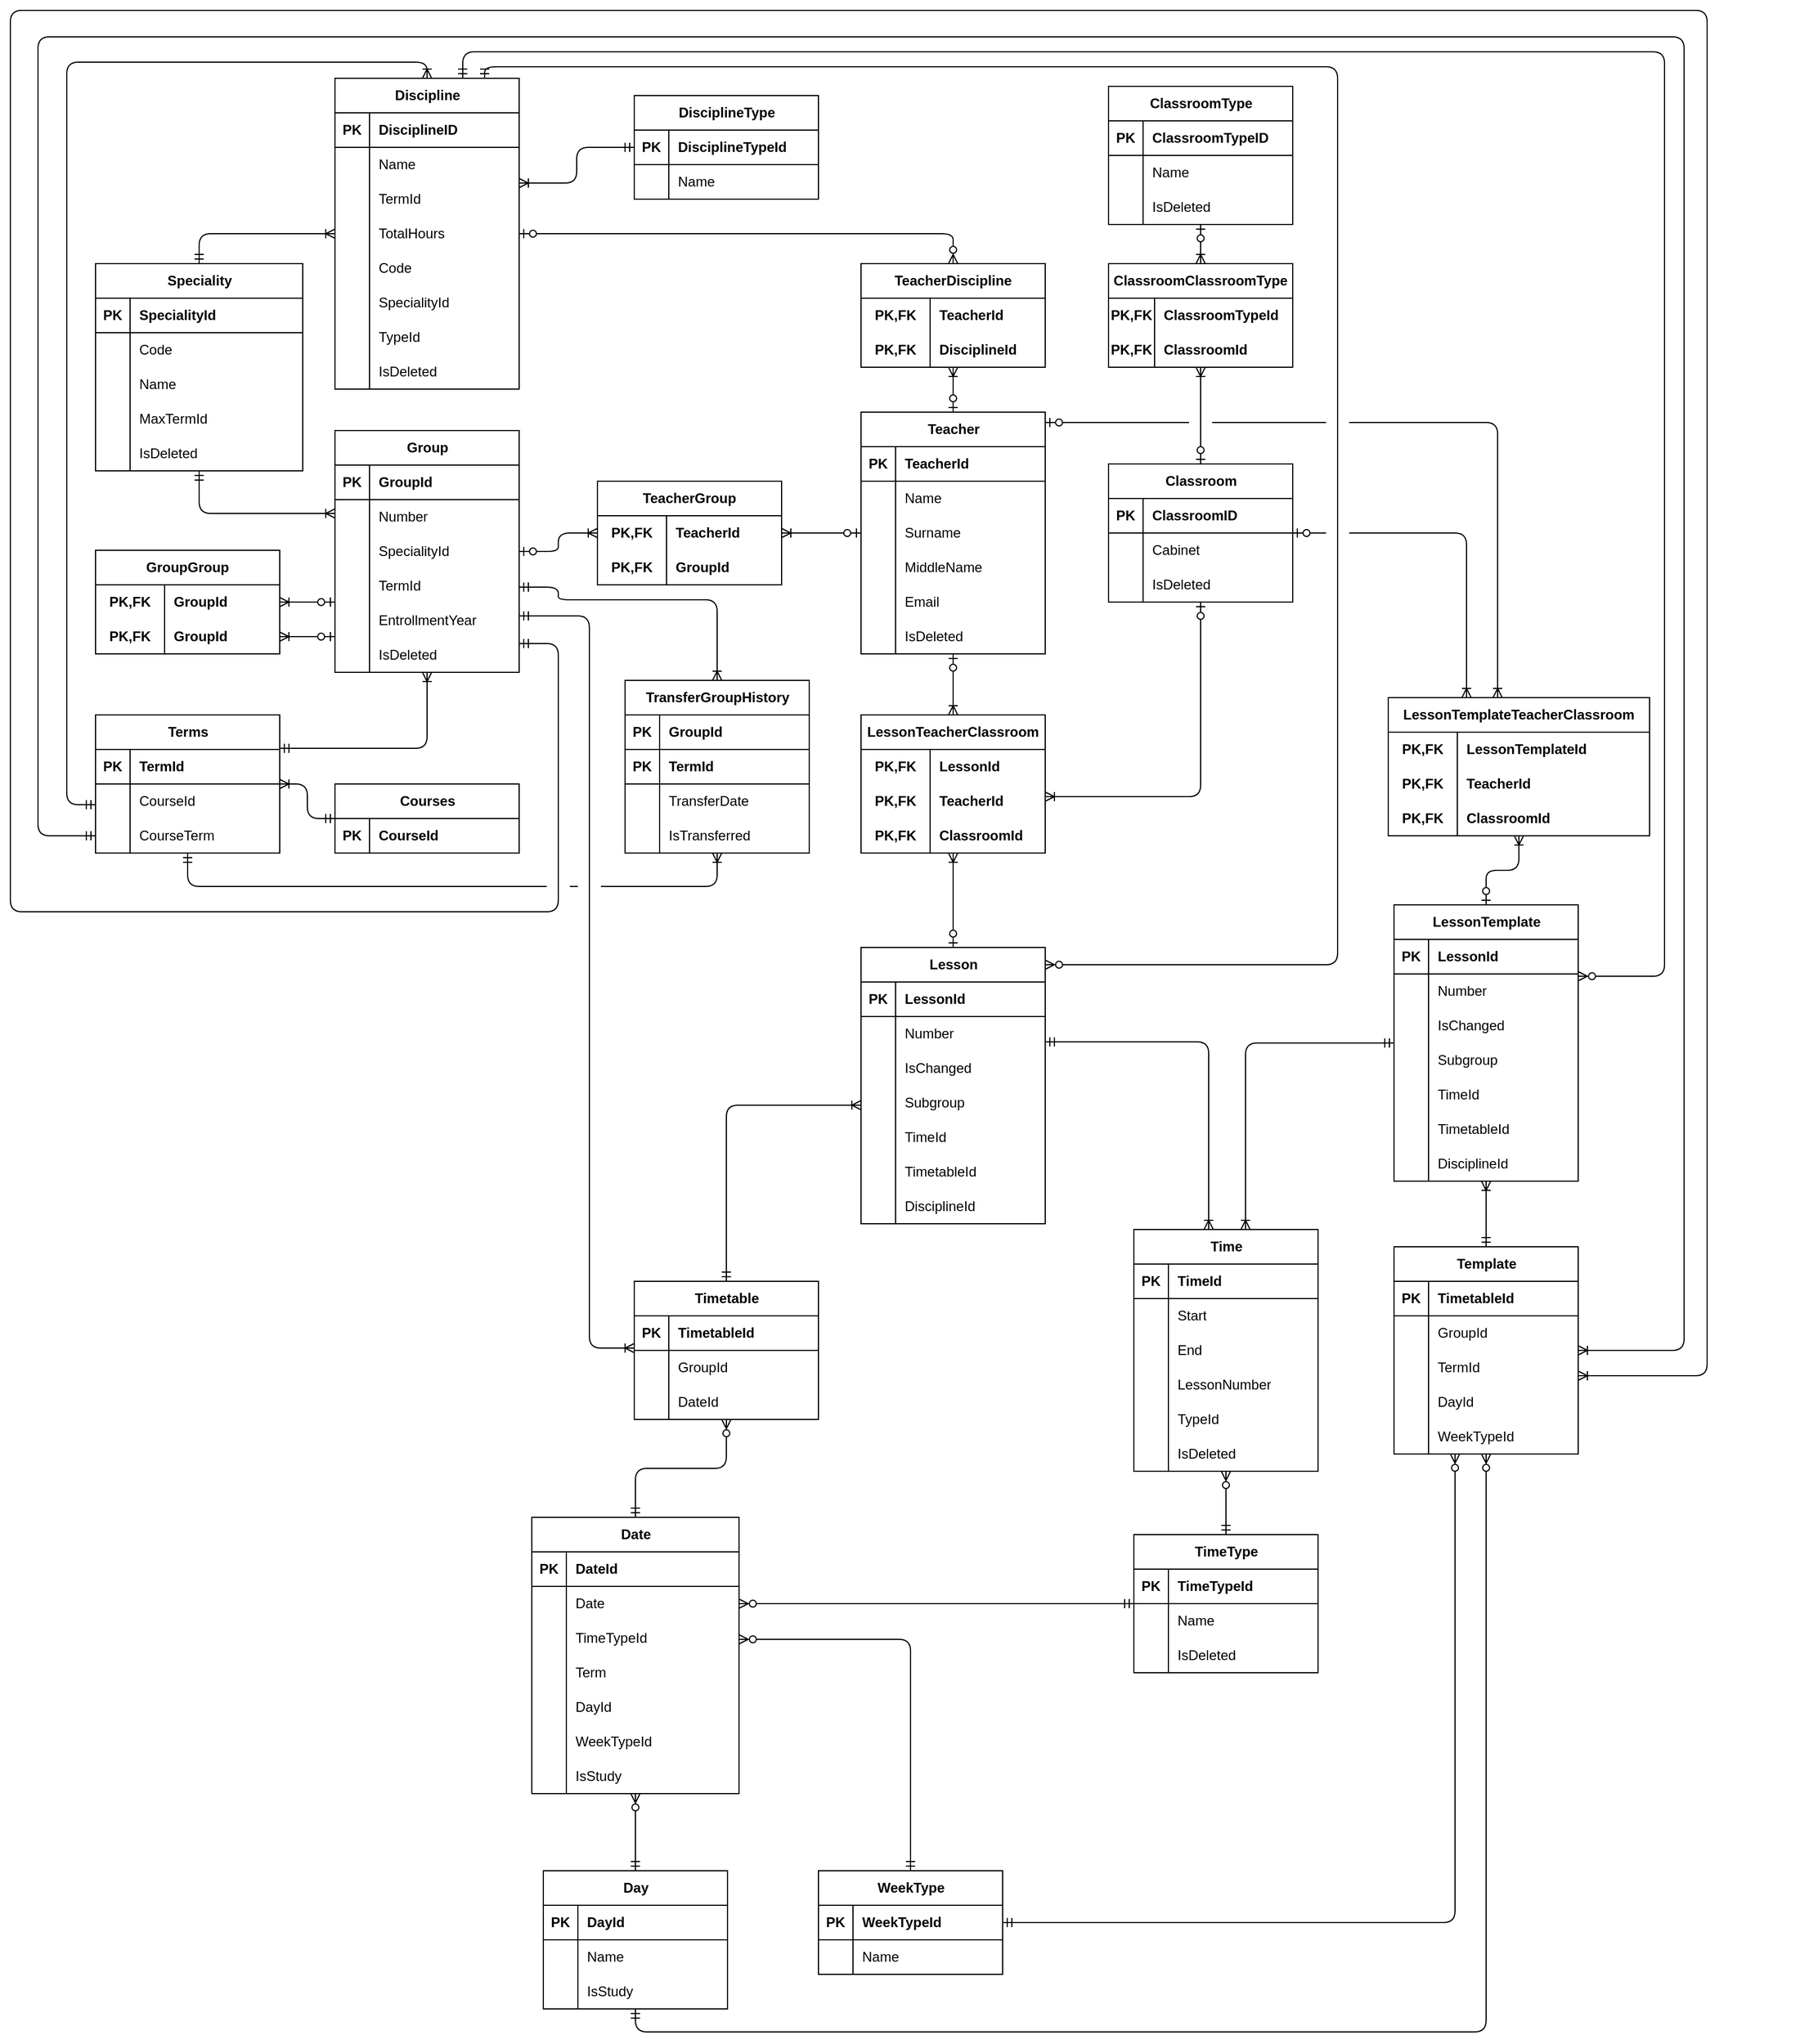 <mxfile version="21.2.9" type="device">
  <diagram id="D1jPArVHwIVtToJO7EOz" name="Главная БД">
    <mxGraphModel dx="2420" dy="1036" grid="0" gridSize="10" guides="1" tooltips="1" connect="1" arrows="1" fold="1" page="0" pageScale="1" pageWidth="827" pageHeight="1169" math="0" shadow="0">
      <root>
        <mxCell id="0" />
        <mxCell id="1" parent="0" />
        <mxCell id="WXKJKRI3e-HYS1pm3y3t-1" value="Group" style="shape=table;startSize=30;container=1;collapsible=1;childLayout=tableLayout;fixedRows=1;rowLines=0;fontStyle=1;align=center;resizeLast=1;html=1;" parent="1" vertex="1">
          <mxGeometry x="-799" y="151" width="160" height="210" as="geometry" />
        </mxCell>
        <mxCell id="WXKJKRI3e-HYS1pm3y3t-2" value="" style="shape=tableRow;horizontal=0;startSize=0;swimlaneHead=0;swimlaneBody=0;fillColor=none;collapsible=0;dropTarget=0;points=[[0,0.5],[1,0.5]];portConstraint=eastwest;top=0;left=0;right=0;bottom=1;" parent="WXKJKRI3e-HYS1pm3y3t-1" vertex="1">
          <mxGeometry y="30" width="160" height="30" as="geometry" />
        </mxCell>
        <mxCell id="WXKJKRI3e-HYS1pm3y3t-3" value="PK" style="shape=partialRectangle;connectable=0;fillColor=none;top=0;left=0;bottom=0;right=0;fontStyle=1;overflow=hidden;whiteSpace=wrap;html=1;" parent="WXKJKRI3e-HYS1pm3y3t-2" vertex="1">
          <mxGeometry width="30" height="30" as="geometry">
            <mxRectangle width="30" height="30" as="alternateBounds" />
          </mxGeometry>
        </mxCell>
        <mxCell id="WXKJKRI3e-HYS1pm3y3t-4" value="GroupId" style="shape=partialRectangle;connectable=0;fillColor=none;top=0;left=0;bottom=0;right=0;align=left;spacingLeft=6;fontStyle=1;overflow=hidden;whiteSpace=wrap;html=1;strokeColor=default;" parent="WXKJKRI3e-HYS1pm3y3t-2" vertex="1">
          <mxGeometry x="30" width="130" height="30" as="geometry">
            <mxRectangle width="130" height="30" as="alternateBounds" />
          </mxGeometry>
        </mxCell>
        <mxCell id="WXKJKRI3e-HYS1pm3y3t-5" value="" style="shape=tableRow;horizontal=0;startSize=0;swimlaneHead=0;swimlaneBody=0;fillColor=none;collapsible=0;dropTarget=0;points=[[0,0.5],[1,0.5]];portConstraint=eastwest;top=0;left=0;right=0;bottom=0;" parent="WXKJKRI3e-HYS1pm3y3t-1" vertex="1">
          <mxGeometry y="60" width="160" height="30" as="geometry" />
        </mxCell>
        <mxCell id="WXKJKRI3e-HYS1pm3y3t-6" value="" style="shape=partialRectangle;connectable=0;fillColor=none;top=0;left=0;bottom=0;right=0;editable=1;overflow=hidden;whiteSpace=wrap;html=1;" parent="WXKJKRI3e-HYS1pm3y3t-5" vertex="1">
          <mxGeometry width="30" height="30" as="geometry">
            <mxRectangle width="30" height="30" as="alternateBounds" />
          </mxGeometry>
        </mxCell>
        <mxCell id="WXKJKRI3e-HYS1pm3y3t-7" value="Number" style="shape=partialRectangle;connectable=0;fillColor=none;top=0;left=0;bottom=0;right=0;align=left;spacingLeft=6;overflow=hidden;whiteSpace=wrap;html=1;" parent="WXKJKRI3e-HYS1pm3y3t-5" vertex="1">
          <mxGeometry x="30" width="130" height="30" as="geometry">
            <mxRectangle width="130" height="30" as="alternateBounds" />
          </mxGeometry>
        </mxCell>
        <mxCell id="WXKJKRI3e-HYS1pm3y3t-8" value="" style="shape=tableRow;horizontal=0;startSize=0;swimlaneHead=0;swimlaneBody=0;fillColor=none;collapsible=0;dropTarget=0;points=[[0,0.5],[1,0.5]];portConstraint=eastwest;top=0;left=0;right=0;bottom=0;" parent="WXKJKRI3e-HYS1pm3y3t-1" vertex="1">
          <mxGeometry y="90" width="160" height="30" as="geometry" />
        </mxCell>
        <mxCell id="WXKJKRI3e-HYS1pm3y3t-9" value="" style="shape=partialRectangle;connectable=0;fillColor=none;top=0;left=0;bottom=0;right=0;editable=1;overflow=hidden;whiteSpace=wrap;html=1;" parent="WXKJKRI3e-HYS1pm3y3t-8" vertex="1">
          <mxGeometry width="30" height="30" as="geometry">
            <mxRectangle width="30" height="30" as="alternateBounds" />
          </mxGeometry>
        </mxCell>
        <mxCell id="WXKJKRI3e-HYS1pm3y3t-10" value="SpecialityId" style="shape=partialRectangle;connectable=0;fillColor=none;top=0;left=0;bottom=0;right=0;align=left;spacingLeft=6;overflow=hidden;whiteSpace=wrap;html=1;" parent="WXKJKRI3e-HYS1pm3y3t-8" vertex="1">
          <mxGeometry x="30" width="130" height="30" as="geometry">
            <mxRectangle width="130" height="30" as="alternateBounds" />
          </mxGeometry>
        </mxCell>
        <mxCell id="WXKJKRI3e-HYS1pm3y3t-11" value="" style="shape=tableRow;horizontal=0;startSize=0;swimlaneHead=0;swimlaneBody=0;fillColor=none;collapsible=0;dropTarget=0;points=[[0,0.5],[1,0.5]];portConstraint=eastwest;top=0;left=0;right=0;bottom=0;" parent="WXKJKRI3e-HYS1pm3y3t-1" vertex="1">
          <mxGeometry y="120" width="160" height="30" as="geometry" />
        </mxCell>
        <mxCell id="WXKJKRI3e-HYS1pm3y3t-12" value="" style="shape=partialRectangle;connectable=0;fillColor=none;top=0;left=0;bottom=0;right=0;editable=1;overflow=hidden;whiteSpace=wrap;html=1;" parent="WXKJKRI3e-HYS1pm3y3t-11" vertex="1">
          <mxGeometry width="30" height="30" as="geometry">
            <mxRectangle width="30" height="30" as="alternateBounds" />
          </mxGeometry>
        </mxCell>
        <mxCell id="WXKJKRI3e-HYS1pm3y3t-13" value="TermId" style="shape=partialRectangle;connectable=0;fillColor=none;top=0;left=0;bottom=0;right=0;align=left;spacingLeft=6;overflow=hidden;whiteSpace=wrap;html=1;" parent="WXKJKRI3e-HYS1pm3y3t-11" vertex="1">
          <mxGeometry x="30" width="130" height="30" as="geometry">
            <mxRectangle width="130" height="30" as="alternateBounds" />
          </mxGeometry>
        </mxCell>
        <mxCell id="WXKJKRI3e-HYS1pm3y3t-14" style="shape=tableRow;horizontal=0;startSize=0;swimlaneHead=0;swimlaneBody=0;fillColor=none;collapsible=0;dropTarget=0;points=[[0,0.5],[1,0.5]];portConstraint=eastwest;top=0;left=0;right=0;bottom=0;" parent="WXKJKRI3e-HYS1pm3y3t-1" vertex="1">
          <mxGeometry y="150" width="160" height="30" as="geometry" />
        </mxCell>
        <mxCell id="WXKJKRI3e-HYS1pm3y3t-15" style="shape=partialRectangle;connectable=0;fillColor=none;top=0;left=0;bottom=0;right=0;editable=1;overflow=hidden;whiteSpace=wrap;html=1;" parent="WXKJKRI3e-HYS1pm3y3t-14" vertex="1">
          <mxGeometry width="30" height="30" as="geometry">
            <mxRectangle width="30" height="30" as="alternateBounds" />
          </mxGeometry>
        </mxCell>
        <mxCell id="WXKJKRI3e-HYS1pm3y3t-16" value="EntrollmentYear" style="shape=partialRectangle;connectable=0;fillColor=none;top=0;left=0;bottom=0;right=0;align=left;spacingLeft=6;overflow=hidden;whiteSpace=wrap;html=1;" parent="WXKJKRI3e-HYS1pm3y3t-14" vertex="1">
          <mxGeometry x="30" width="130" height="30" as="geometry">
            <mxRectangle width="130" height="30" as="alternateBounds" />
          </mxGeometry>
        </mxCell>
        <mxCell id="WXKJKRI3e-HYS1pm3y3t-17" style="shape=tableRow;horizontal=0;startSize=0;swimlaneHead=0;swimlaneBody=0;fillColor=none;collapsible=0;dropTarget=0;points=[[0,0.5],[1,0.5]];portConstraint=eastwest;top=0;left=0;right=0;bottom=0;" parent="WXKJKRI3e-HYS1pm3y3t-1" vertex="1">
          <mxGeometry y="180" width="160" height="30" as="geometry" />
        </mxCell>
        <mxCell id="WXKJKRI3e-HYS1pm3y3t-18" style="shape=partialRectangle;connectable=0;fillColor=none;top=0;left=0;bottom=0;right=0;editable=1;overflow=hidden;whiteSpace=wrap;html=1;" parent="WXKJKRI3e-HYS1pm3y3t-17" vertex="1">
          <mxGeometry width="30" height="30" as="geometry">
            <mxRectangle width="30" height="30" as="alternateBounds" />
          </mxGeometry>
        </mxCell>
        <mxCell id="WXKJKRI3e-HYS1pm3y3t-19" value="IsDeleted" style="shape=partialRectangle;connectable=0;fillColor=none;top=0;left=0;bottom=0;right=0;align=left;spacingLeft=6;overflow=hidden;whiteSpace=wrap;html=1;" parent="WXKJKRI3e-HYS1pm3y3t-17" vertex="1">
          <mxGeometry x="30" width="130" height="30" as="geometry">
            <mxRectangle width="130" height="30" as="alternateBounds" />
          </mxGeometry>
        </mxCell>
        <mxCell id="WXKJKRI3e-HYS1pm3y3t-20" value="TeacherGroup" style="shape=table;startSize=30;container=1;collapsible=1;childLayout=tableLayout;fixedRows=1;rowLines=0;fontStyle=1;align=center;resizeLast=1;html=1;whiteSpace=wrap;" parent="1" vertex="1">
          <mxGeometry x="-571" y="195" width="160" height="90" as="geometry" />
        </mxCell>
        <mxCell id="WXKJKRI3e-HYS1pm3y3t-21" value="" style="shape=tableRow;horizontal=0;startSize=0;swimlaneHead=0;swimlaneBody=0;fillColor=none;collapsible=0;dropTarget=0;points=[[0,0.5],[1,0.5]];portConstraint=eastwest;top=0;left=0;right=0;bottom=0;html=1;" parent="WXKJKRI3e-HYS1pm3y3t-20" vertex="1">
          <mxGeometry y="30" width="160" height="30" as="geometry" />
        </mxCell>
        <mxCell id="WXKJKRI3e-HYS1pm3y3t-22" value="PK,FK" style="shape=partialRectangle;connectable=0;fillColor=none;top=0;left=0;bottom=0;right=0;fontStyle=1;overflow=hidden;html=1;whiteSpace=wrap;" parent="WXKJKRI3e-HYS1pm3y3t-21" vertex="1">
          <mxGeometry width="60.0" height="30" as="geometry">
            <mxRectangle width="60.0" height="30" as="alternateBounds" />
          </mxGeometry>
        </mxCell>
        <mxCell id="WXKJKRI3e-HYS1pm3y3t-23" value="TeacherId" style="shape=partialRectangle;connectable=0;fillColor=none;top=0;left=0;bottom=0;right=0;align=left;spacingLeft=6;fontStyle=1;overflow=hidden;html=1;whiteSpace=wrap;" parent="WXKJKRI3e-HYS1pm3y3t-21" vertex="1">
          <mxGeometry x="60.0" width="100.0" height="30" as="geometry">
            <mxRectangle width="100.0" height="30" as="alternateBounds" />
          </mxGeometry>
        </mxCell>
        <mxCell id="WXKJKRI3e-HYS1pm3y3t-24" value="" style="shape=tableRow;horizontal=0;startSize=0;swimlaneHead=0;swimlaneBody=0;fillColor=none;collapsible=0;dropTarget=0;points=[[0,0.5],[1,0.5]];portConstraint=eastwest;top=0;left=0;right=0;bottom=1;html=1;" parent="WXKJKRI3e-HYS1pm3y3t-20" vertex="1">
          <mxGeometry y="60" width="160" height="30" as="geometry" />
        </mxCell>
        <mxCell id="WXKJKRI3e-HYS1pm3y3t-25" value="PK,FK" style="shape=partialRectangle;connectable=0;fillColor=none;top=0;left=0;bottom=0;right=0;fontStyle=1;overflow=hidden;html=1;whiteSpace=wrap;" parent="WXKJKRI3e-HYS1pm3y3t-24" vertex="1">
          <mxGeometry width="60.0" height="30" as="geometry">
            <mxRectangle width="60.0" height="30" as="alternateBounds" />
          </mxGeometry>
        </mxCell>
        <mxCell id="WXKJKRI3e-HYS1pm3y3t-26" value="GroupId" style="shape=partialRectangle;connectable=0;fillColor=none;top=0;left=0;bottom=0;right=0;align=left;spacingLeft=6;fontStyle=1;overflow=hidden;html=1;whiteSpace=wrap;" parent="WXKJKRI3e-HYS1pm3y3t-24" vertex="1">
          <mxGeometry x="60.0" width="100.0" height="30" as="geometry">
            <mxRectangle width="100.0" height="30" as="alternateBounds" />
          </mxGeometry>
        </mxCell>
        <mxCell id="WXKJKRI3e-HYS1pm3y3t-27" style="edgeStyle=orthogonalEdgeStyle;rounded=0;orthogonalLoop=1;jettySize=auto;html=1;endArrow=ERzeroToOne;endFill=0;startArrow=ERoneToMany;startFill=0;jumpSize=20;jumpStyle=gap;" parent="1" source="WXKJKRI3e-HYS1pm3y3t-47" target="WXKJKRI3e-HYS1pm3y3t-28" edge="1">
          <mxGeometry relative="1" as="geometry">
            <mxPoint x="-56" y="112" as="targetPoint" />
          </mxGeometry>
        </mxCell>
        <mxCell id="WXKJKRI3e-HYS1pm3y3t-28" value="&lt;span style=&quot;background-color: rgb(255, 255, 255);&quot;&gt;Teacher&lt;/span&gt;" style="shape=table;startSize=30;container=1;collapsible=1;childLayout=tableLayout;fixedRows=1;rowLines=0;fontStyle=1;align=center;resizeLast=1;html=1;" parent="1" vertex="1">
          <mxGeometry x="-342" y="135" width="160" height="210" as="geometry" />
        </mxCell>
        <mxCell id="WXKJKRI3e-HYS1pm3y3t-29" value="" style="shape=tableRow;horizontal=0;startSize=0;swimlaneHead=0;swimlaneBody=0;fillColor=none;collapsible=0;dropTarget=0;points=[[0,0.5],[1,0.5]];portConstraint=eastwest;top=0;left=0;right=0;bottom=1;" parent="WXKJKRI3e-HYS1pm3y3t-28" vertex="1">
          <mxGeometry y="30" width="160" height="30" as="geometry" />
        </mxCell>
        <mxCell id="WXKJKRI3e-HYS1pm3y3t-30" value="PK" style="shape=partialRectangle;connectable=0;fillColor=none;top=0;left=0;bottom=0;right=0;fontStyle=1;overflow=hidden;whiteSpace=wrap;html=1;" parent="WXKJKRI3e-HYS1pm3y3t-29" vertex="1">
          <mxGeometry width="30" height="30" as="geometry">
            <mxRectangle width="30" height="30" as="alternateBounds" />
          </mxGeometry>
        </mxCell>
        <mxCell id="WXKJKRI3e-HYS1pm3y3t-31" value="TeacherId" style="shape=partialRectangle;connectable=0;fillColor=none;top=0;left=0;bottom=0;right=0;align=left;spacingLeft=6;fontStyle=1;overflow=hidden;whiteSpace=wrap;html=1;" parent="WXKJKRI3e-HYS1pm3y3t-29" vertex="1">
          <mxGeometry x="30" width="130" height="30" as="geometry">
            <mxRectangle width="130" height="30" as="alternateBounds" />
          </mxGeometry>
        </mxCell>
        <mxCell id="WXKJKRI3e-HYS1pm3y3t-32" value="" style="shape=tableRow;horizontal=0;startSize=0;swimlaneHead=0;swimlaneBody=0;fillColor=none;collapsible=0;dropTarget=0;points=[[0,0.5],[1,0.5]];portConstraint=eastwest;top=0;left=0;right=0;bottom=0;" parent="WXKJKRI3e-HYS1pm3y3t-28" vertex="1">
          <mxGeometry y="60" width="160" height="30" as="geometry" />
        </mxCell>
        <mxCell id="WXKJKRI3e-HYS1pm3y3t-33" value="" style="shape=partialRectangle;connectable=0;fillColor=none;top=0;left=0;bottom=0;right=0;editable=1;overflow=hidden;whiteSpace=wrap;html=1;" parent="WXKJKRI3e-HYS1pm3y3t-32" vertex="1">
          <mxGeometry width="30" height="30" as="geometry">
            <mxRectangle width="30" height="30" as="alternateBounds" />
          </mxGeometry>
        </mxCell>
        <mxCell id="WXKJKRI3e-HYS1pm3y3t-34" value="Name" style="shape=partialRectangle;connectable=0;fillColor=none;top=0;left=0;bottom=0;right=0;align=left;spacingLeft=6;overflow=hidden;whiteSpace=wrap;html=1;" parent="WXKJKRI3e-HYS1pm3y3t-32" vertex="1">
          <mxGeometry x="30" width="130" height="30" as="geometry">
            <mxRectangle width="130" height="30" as="alternateBounds" />
          </mxGeometry>
        </mxCell>
        <mxCell id="WXKJKRI3e-HYS1pm3y3t-35" value="" style="shape=tableRow;horizontal=0;startSize=0;swimlaneHead=0;swimlaneBody=0;fillColor=none;collapsible=0;dropTarget=0;points=[[0,0.5],[1,0.5]];portConstraint=eastwest;top=0;left=0;right=0;bottom=0;" parent="WXKJKRI3e-HYS1pm3y3t-28" vertex="1">
          <mxGeometry y="90" width="160" height="30" as="geometry" />
        </mxCell>
        <mxCell id="WXKJKRI3e-HYS1pm3y3t-36" value="" style="shape=partialRectangle;connectable=0;fillColor=none;top=0;left=0;bottom=0;right=0;editable=1;overflow=hidden;whiteSpace=wrap;html=1;" parent="WXKJKRI3e-HYS1pm3y3t-35" vertex="1">
          <mxGeometry width="30" height="30" as="geometry">
            <mxRectangle width="30" height="30" as="alternateBounds" />
          </mxGeometry>
        </mxCell>
        <mxCell id="WXKJKRI3e-HYS1pm3y3t-37" value="Surname" style="shape=partialRectangle;connectable=0;fillColor=none;top=0;left=0;bottom=0;right=0;align=left;spacingLeft=6;overflow=hidden;whiteSpace=wrap;html=1;" parent="WXKJKRI3e-HYS1pm3y3t-35" vertex="1">
          <mxGeometry x="30" width="130" height="30" as="geometry">
            <mxRectangle width="130" height="30" as="alternateBounds" />
          </mxGeometry>
        </mxCell>
        <mxCell id="WXKJKRI3e-HYS1pm3y3t-38" value="" style="shape=tableRow;horizontal=0;startSize=0;swimlaneHead=0;swimlaneBody=0;fillColor=none;collapsible=0;dropTarget=0;points=[[0,0.5],[1,0.5]];portConstraint=eastwest;top=0;left=0;right=0;bottom=0;" parent="WXKJKRI3e-HYS1pm3y3t-28" vertex="1">
          <mxGeometry y="120" width="160" height="30" as="geometry" />
        </mxCell>
        <mxCell id="WXKJKRI3e-HYS1pm3y3t-39" value="" style="shape=partialRectangle;connectable=0;fillColor=none;top=0;left=0;bottom=0;right=0;editable=1;overflow=hidden;whiteSpace=wrap;html=1;" parent="WXKJKRI3e-HYS1pm3y3t-38" vertex="1">
          <mxGeometry width="30" height="30" as="geometry">
            <mxRectangle width="30" height="30" as="alternateBounds" />
          </mxGeometry>
        </mxCell>
        <mxCell id="WXKJKRI3e-HYS1pm3y3t-40" value="MiddleName" style="shape=partialRectangle;connectable=0;fillColor=none;top=0;left=0;bottom=0;right=0;align=left;spacingLeft=6;overflow=hidden;whiteSpace=wrap;html=1;" parent="WXKJKRI3e-HYS1pm3y3t-38" vertex="1">
          <mxGeometry x="30" width="130" height="30" as="geometry">
            <mxRectangle width="130" height="30" as="alternateBounds" />
          </mxGeometry>
        </mxCell>
        <mxCell id="WXKJKRI3e-HYS1pm3y3t-41" style="shape=tableRow;horizontal=0;startSize=0;swimlaneHead=0;swimlaneBody=0;fillColor=none;collapsible=0;dropTarget=0;points=[[0,0.5],[1,0.5]];portConstraint=eastwest;top=0;left=0;right=0;bottom=0;" parent="WXKJKRI3e-HYS1pm3y3t-28" vertex="1">
          <mxGeometry y="150" width="160" height="30" as="geometry" />
        </mxCell>
        <mxCell id="WXKJKRI3e-HYS1pm3y3t-42" style="shape=partialRectangle;connectable=0;fillColor=none;top=0;left=0;bottom=0;right=0;editable=1;overflow=hidden;whiteSpace=wrap;html=1;" parent="WXKJKRI3e-HYS1pm3y3t-41" vertex="1">
          <mxGeometry width="30" height="30" as="geometry">
            <mxRectangle width="30" height="30" as="alternateBounds" />
          </mxGeometry>
        </mxCell>
        <mxCell id="WXKJKRI3e-HYS1pm3y3t-43" value="Email" style="shape=partialRectangle;connectable=0;fillColor=none;top=0;left=0;bottom=0;right=0;align=left;spacingLeft=6;overflow=hidden;whiteSpace=wrap;html=1;" parent="WXKJKRI3e-HYS1pm3y3t-41" vertex="1">
          <mxGeometry x="30" width="130" height="30" as="geometry">
            <mxRectangle width="130" height="30" as="alternateBounds" />
          </mxGeometry>
        </mxCell>
        <mxCell id="WXKJKRI3e-HYS1pm3y3t-44" style="shape=tableRow;horizontal=0;startSize=0;swimlaneHead=0;swimlaneBody=0;fillColor=none;collapsible=0;dropTarget=0;points=[[0,0.5],[1,0.5]];portConstraint=eastwest;top=0;left=0;right=0;bottom=0;" parent="WXKJKRI3e-HYS1pm3y3t-28" vertex="1">
          <mxGeometry y="180" width="160" height="30" as="geometry" />
        </mxCell>
        <mxCell id="WXKJKRI3e-HYS1pm3y3t-45" style="shape=partialRectangle;connectable=0;fillColor=none;top=0;left=0;bottom=0;right=0;editable=1;overflow=hidden;whiteSpace=wrap;html=1;" parent="WXKJKRI3e-HYS1pm3y3t-44" vertex="1">
          <mxGeometry width="30" height="30" as="geometry">
            <mxRectangle width="30" height="30" as="alternateBounds" />
          </mxGeometry>
        </mxCell>
        <mxCell id="WXKJKRI3e-HYS1pm3y3t-46" value="IsDeleted" style="shape=partialRectangle;connectable=0;fillColor=none;top=0;left=0;bottom=0;right=0;align=left;spacingLeft=6;overflow=hidden;whiteSpace=wrap;html=1;" parent="WXKJKRI3e-HYS1pm3y3t-44" vertex="1">
          <mxGeometry x="30" width="130" height="30" as="geometry">
            <mxRectangle width="130" height="30" as="alternateBounds" />
          </mxGeometry>
        </mxCell>
        <mxCell id="WXKJKRI3e-HYS1pm3y3t-47" value="TeacherDiscipline" style="shape=table;startSize=30;container=1;collapsible=1;childLayout=tableLayout;fixedRows=1;rowLines=0;fontStyle=1;align=center;resizeLast=1;html=1;whiteSpace=wrap;" parent="1" vertex="1">
          <mxGeometry x="-342" y="6" width="160" height="90" as="geometry" />
        </mxCell>
        <mxCell id="WXKJKRI3e-HYS1pm3y3t-48" value="" style="shape=tableRow;horizontal=0;startSize=0;swimlaneHead=0;swimlaneBody=0;fillColor=none;collapsible=0;dropTarget=0;points=[[0,0.5],[1,0.5]];portConstraint=eastwest;top=0;left=0;right=0;bottom=0;html=1;" parent="WXKJKRI3e-HYS1pm3y3t-47" vertex="1">
          <mxGeometry y="30" width="160" height="30" as="geometry" />
        </mxCell>
        <mxCell id="WXKJKRI3e-HYS1pm3y3t-49" value="PK,FK" style="shape=partialRectangle;connectable=0;fillColor=none;top=0;left=0;bottom=0;right=0;fontStyle=1;overflow=hidden;html=1;whiteSpace=wrap;" parent="WXKJKRI3e-HYS1pm3y3t-48" vertex="1">
          <mxGeometry width="60.0" height="30" as="geometry">
            <mxRectangle width="60.0" height="30" as="alternateBounds" />
          </mxGeometry>
        </mxCell>
        <mxCell id="WXKJKRI3e-HYS1pm3y3t-50" value="TeacherId" style="shape=partialRectangle;connectable=0;fillColor=none;top=0;left=0;bottom=0;right=0;align=left;spacingLeft=6;fontStyle=1;overflow=hidden;html=1;whiteSpace=wrap;" parent="WXKJKRI3e-HYS1pm3y3t-48" vertex="1">
          <mxGeometry x="60.0" width="100.0" height="30" as="geometry">
            <mxRectangle width="100.0" height="30" as="alternateBounds" />
          </mxGeometry>
        </mxCell>
        <mxCell id="WXKJKRI3e-HYS1pm3y3t-51" value="" style="shape=tableRow;horizontal=0;startSize=0;swimlaneHead=0;swimlaneBody=0;fillColor=none;collapsible=0;dropTarget=0;points=[[0,0.5],[1,0.5]];portConstraint=eastwest;top=0;left=0;right=0;bottom=1;html=1;" parent="WXKJKRI3e-HYS1pm3y3t-47" vertex="1">
          <mxGeometry y="60" width="160" height="30" as="geometry" />
        </mxCell>
        <mxCell id="WXKJKRI3e-HYS1pm3y3t-52" value="PK,FK" style="shape=partialRectangle;connectable=0;fillColor=none;top=0;left=0;bottom=0;right=0;fontStyle=1;overflow=hidden;html=1;whiteSpace=wrap;" parent="WXKJKRI3e-HYS1pm3y3t-51" vertex="1">
          <mxGeometry width="60.0" height="30" as="geometry">
            <mxRectangle width="60.0" height="30" as="alternateBounds" />
          </mxGeometry>
        </mxCell>
        <mxCell id="WXKJKRI3e-HYS1pm3y3t-53" value="DisciplineId" style="shape=partialRectangle;connectable=0;fillColor=none;top=0;left=0;bottom=0;right=0;align=left;spacingLeft=6;fontStyle=1;overflow=hidden;html=1;whiteSpace=wrap;" parent="WXKJKRI3e-HYS1pm3y3t-51" vertex="1">
          <mxGeometry x="60.0" width="100.0" height="30" as="geometry">
            <mxRectangle width="100.0" height="30" as="alternateBounds" />
          </mxGeometry>
        </mxCell>
        <mxCell id="WXKJKRI3e-HYS1pm3y3t-54" value="Discipline" style="shape=table;startSize=30;container=1;collapsible=1;childLayout=tableLayout;fixedRows=1;rowLines=0;fontStyle=1;align=center;resizeLast=1;html=1;" parent="1" vertex="1">
          <mxGeometry x="-799" y="-155" width="160" height="270" as="geometry" />
        </mxCell>
        <mxCell id="WXKJKRI3e-HYS1pm3y3t-55" value="" style="shape=tableRow;horizontal=0;startSize=0;swimlaneHead=0;swimlaneBody=0;fillColor=none;collapsible=0;dropTarget=0;points=[[0,0.5],[1,0.5]];portConstraint=eastwest;top=0;left=0;right=0;bottom=1;" parent="WXKJKRI3e-HYS1pm3y3t-54" vertex="1">
          <mxGeometry y="30" width="160" height="30" as="geometry" />
        </mxCell>
        <mxCell id="WXKJKRI3e-HYS1pm3y3t-56" value="PK" style="shape=partialRectangle;connectable=0;fillColor=none;top=0;left=0;bottom=0;right=0;fontStyle=1;overflow=hidden;whiteSpace=wrap;html=1;" parent="WXKJKRI3e-HYS1pm3y3t-55" vertex="1">
          <mxGeometry width="30" height="30" as="geometry">
            <mxRectangle width="30" height="30" as="alternateBounds" />
          </mxGeometry>
        </mxCell>
        <mxCell id="WXKJKRI3e-HYS1pm3y3t-57" value="DisciplineID" style="shape=partialRectangle;connectable=0;fillColor=none;top=0;left=0;bottom=0;right=0;align=left;spacingLeft=6;fontStyle=1;overflow=hidden;whiteSpace=wrap;html=1;" parent="WXKJKRI3e-HYS1pm3y3t-55" vertex="1">
          <mxGeometry x="30" width="130" height="30" as="geometry">
            <mxRectangle width="130" height="30" as="alternateBounds" />
          </mxGeometry>
        </mxCell>
        <mxCell id="WXKJKRI3e-HYS1pm3y3t-58" value="" style="shape=tableRow;horizontal=0;startSize=0;swimlaneHead=0;swimlaneBody=0;fillColor=none;collapsible=0;dropTarget=0;points=[[0,0.5],[1,0.5]];portConstraint=eastwest;top=0;left=0;right=0;bottom=0;" parent="WXKJKRI3e-HYS1pm3y3t-54" vertex="1">
          <mxGeometry y="60" width="160" height="30" as="geometry" />
        </mxCell>
        <mxCell id="WXKJKRI3e-HYS1pm3y3t-59" value="" style="shape=partialRectangle;connectable=0;fillColor=none;top=0;left=0;bottom=0;right=0;editable=1;overflow=hidden;whiteSpace=wrap;html=1;" parent="WXKJKRI3e-HYS1pm3y3t-58" vertex="1">
          <mxGeometry width="30" height="30" as="geometry">
            <mxRectangle width="30" height="30" as="alternateBounds" />
          </mxGeometry>
        </mxCell>
        <mxCell id="WXKJKRI3e-HYS1pm3y3t-60" value="Name" style="shape=partialRectangle;connectable=0;fillColor=none;top=0;left=0;bottom=0;right=0;align=left;spacingLeft=6;overflow=hidden;whiteSpace=wrap;html=1;" parent="WXKJKRI3e-HYS1pm3y3t-58" vertex="1">
          <mxGeometry x="30" width="130" height="30" as="geometry">
            <mxRectangle width="130" height="30" as="alternateBounds" />
          </mxGeometry>
        </mxCell>
        <mxCell id="WXKJKRI3e-HYS1pm3y3t-64" style="shape=tableRow;horizontal=0;startSize=0;swimlaneHead=0;swimlaneBody=0;fillColor=none;collapsible=0;dropTarget=0;points=[[0,0.5],[1,0.5]];portConstraint=eastwest;top=0;left=0;right=0;bottom=0;" parent="WXKJKRI3e-HYS1pm3y3t-54" vertex="1">
          <mxGeometry y="90" width="160" height="30" as="geometry" />
        </mxCell>
        <mxCell id="WXKJKRI3e-HYS1pm3y3t-65" style="shape=partialRectangle;connectable=0;fillColor=none;top=0;left=0;bottom=0;right=0;editable=1;overflow=hidden;whiteSpace=wrap;html=1;" parent="WXKJKRI3e-HYS1pm3y3t-64" vertex="1">
          <mxGeometry width="30" height="30" as="geometry">
            <mxRectangle width="30" height="30" as="alternateBounds" />
          </mxGeometry>
        </mxCell>
        <mxCell id="WXKJKRI3e-HYS1pm3y3t-66" value="TermId" style="shape=partialRectangle;connectable=0;fillColor=none;top=0;left=0;bottom=0;right=0;align=left;spacingLeft=6;overflow=hidden;whiteSpace=wrap;html=1;" parent="WXKJKRI3e-HYS1pm3y3t-64" vertex="1">
          <mxGeometry x="30" width="130" height="30" as="geometry">
            <mxRectangle width="130" height="30" as="alternateBounds" />
          </mxGeometry>
        </mxCell>
        <mxCell id="WXKJKRI3e-HYS1pm3y3t-67" value="" style="shape=tableRow;horizontal=0;startSize=0;swimlaneHead=0;swimlaneBody=0;fillColor=none;collapsible=0;dropTarget=0;points=[[0,0.5],[1,0.5]];portConstraint=eastwest;top=0;left=0;right=0;bottom=0;" parent="WXKJKRI3e-HYS1pm3y3t-54" vertex="1">
          <mxGeometry y="120" width="160" height="30" as="geometry" />
        </mxCell>
        <mxCell id="WXKJKRI3e-HYS1pm3y3t-68" value="" style="shape=partialRectangle;connectable=0;fillColor=none;top=0;left=0;bottom=0;right=0;editable=1;overflow=hidden;whiteSpace=wrap;html=1;" parent="WXKJKRI3e-HYS1pm3y3t-67" vertex="1">
          <mxGeometry width="30" height="30" as="geometry">
            <mxRectangle width="30" height="30" as="alternateBounds" />
          </mxGeometry>
        </mxCell>
        <mxCell id="WXKJKRI3e-HYS1pm3y3t-69" value="TotalHours" style="shape=partialRectangle;connectable=0;fillColor=none;top=0;left=0;bottom=0;right=0;align=left;spacingLeft=6;overflow=hidden;whiteSpace=wrap;html=1;" parent="WXKJKRI3e-HYS1pm3y3t-67" vertex="1">
          <mxGeometry x="30" width="130" height="30" as="geometry">
            <mxRectangle width="130" height="30" as="alternateBounds" />
          </mxGeometry>
        </mxCell>
        <mxCell id="WXKJKRI3e-HYS1pm3y3t-70" style="shape=tableRow;horizontal=0;startSize=0;swimlaneHead=0;swimlaneBody=0;fillColor=none;collapsible=0;dropTarget=0;points=[[0,0.5],[1,0.5]];portConstraint=eastwest;top=0;left=0;right=0;bottom=0;" parent="WXKJKRI3e-HYS1pm3y3t-54" vertex="1">
          <mxGeometry y="150" width="160" height="30" as="geometry" />
        </mxCell>
        <mxCell id="WXKJKRI3e-HYS1pm3y3t-71" style="shape=partialRectangle;connectable=0;fillColor=none;top=0;left=0;bottom=0;right=0;editable=1;overflow=hidden;whiteSpace=wrap;html=1;" parent="WXKJKRI3e-HYS1pm3y3t-70" vertex="1">
          <mxGeometry width="30" height="30" as="geometry">
            <mxRectangle width="30" height="30" as="alternateBounds" />
          </mxGeometry>
        </mxCell>
        <mxCell id="WXKJKRI3e-HYS1pm3y3t-72" value="Code" style="shape=partialRectangle;connectable=0;fillColor=none;top=0;left=0;bottom=0;right=0;align=left;spacingLeft=6;overflow=hidden;whiteSpace=wrap;html=1;" parent="WXKJKRI3e-HYS1pm3y3t-70" vertex="1">
          <mxGeometry x="30" width="130" height="30" as="geometry">
            <mxRectangle width="130" height="30" as="alternateBounds" />
          </mxGeometry>
        </mxCell>
        <mxCell id="WXKJKRI3e-HYS1pm3y3t-73" style="shape=tableRow;horizontal=0;startSize=0;swimlaneHead=0;swimlaneBody=0;fillColor=none;collapsible=0;dropTarget=0;points=[[0,0.5],[1,0.5]];portConstraint=eastwest;top=0;left=0;right=0;bottom=0;" parent="WXKJKRI3e-HYS1pm3y3t-54" vertex="1">
          <mxGeometry y="180" width="160" height="30" as="geometry" />
        </mxCell>
        <mxCell id="WXKJKRI3e-HYS1pm3y3t-74" style="shape=partialRectangle;connectable=0;fillColor=none;top=0;left=0;bottom=0;right=0;editable=1;overflow=hidden;whiteSpace=wrap;html=1;" parent="WXKJKRI3e-HYS1pm3y3t-73" vertex="1">
          <mxGeometry width="30" height="30" as="geometry">
            <mxRectangle width="30" height="30" as="alternateBounds" />
          </mxGeometry>
        </mxCell>
        <mxCell id="WXKJKRI3e-HYS1pm3y3t-75" value="SpecialityId" style="shape=partialRectangle;connectable=0;fillColor=none;top=0;left=0;bottom=0;right=0;align=left;spacingLeft=6;overflow=hidden;whiteSpace=wrap;html=1;" parent="WXKJKRI3e-HYS1pm3y3t-73" vertex="1">
          <mxGeometry x="30" width="130" height="30" as="geometry">
            <mxRectangle width="130" height="30" as="alternateBounds" />
          </mxGeometry>
        </mxCell>
        <mxCell id="2WDPL2r_M71J5v8gc7_X-18" style="shape=tableRow;horizontal=0;startSize=0;swimlaneHead=0;swimlaneBody=0;fillColor=none;collapsible=0;dropTarget=0;points=[[0,0.5],[1,0.5]];portConstraint=eastwest;top=0;left=0;right=0;bottom=0;" parent="WXKJKRI3e-HYS1pm3y3t-54" vertex="1">
          <mxGeometry y="210" width="160" height="30" as="geometry" />
        </mxCell>
        <mxCell id="2WDPL2r_M71J5v8gc7_X-19" style="shape=partialRectangle;connectable=0;fillColor=none;top=0;left=0;bottom=0;right=0;editable=1;overflow=hidden;whiteSpace=wrap;html=1;" parent="2WDPL2r_M71J5v8gc7_X-18" vertex="1">
          <mxGeometry width="30" height="30" as="geometry">
            <mxRectangle width="30" height="30" as="alternateBounds" />
          </mxGeometry>
        </mxCell>
        <mxCell id="2WDPL2r_M71J5v8gc7_X-20" value="TypeId" style="shape=partialRectangle;connectable=0;fillColor=none;top=0;left=0;bottom=0;right=0;align=left;spacingLeft=6;overflow=hidden;whiteSpace=wrap;html=1;" parent="2WDPL2r_M71J5v8gc7_X-18" vertex="1">
          <mxGeometry x="30" width="130" height="30" as="geometry">
            <mxRectangle width="130" height="30" as="alternateBounds" />
          </mxGeometry>
        </mxCell>
        <mxCell id="WXKJKRI3e-HYS1pm3y3t-76" style="shape=tableRow;horizontal=0;startSize=0;swimlaneHead=0;swimlaneBody=0;fillColor=none;collapsible=0;dropTarget=0;points=[[0,0.5],[1,0.5]];portConstraint=eastwest;top=0;left=0;right=0;bottom=0;" parent="WXKJKRI3e-HYS1pm3y3t-54" vertex="1">
          <mxGeometry y="240" width="160" height="30" as="geometry" />
        </mxCell>
        <mxCell id="WXKJKRI3e-HYS1pm3y3t-77" style="shape=partialRectangle;connectable=0;fillColor=none;top=0;left=0;bottom=0;right=0;editable=1;overflow=hidden;whiteSpace=wrap;html=1;" parent="WXKJKRI3e-HYS1pm3y3t-76" vertex="1">
          <mxGeometry width="30" height="30" as="geometry">
            <mxRectangle width="30" height="30" as="alternateBounds" />
          </mxGeometry>
        </mxCell>
        <mxCell id="WXKJKRI3e-HYS1pm3y3t-78" value="IsDeleted" style="shape=partialRectangle;connectable=0;fillColor=none;top=0;left=0;bottom=0;right=0;align=left;spacingLeft=6;overflow=hidden;whiteSpace=wrap;html=1;" parent="WXKJKRI3e-HYS1pm3y3t-76" vertex="1">
          <mxGeometry x="30" width="130" height="30" as="geometry">
            <mxRectangle width="130" height="30" as="alternateBounds" />
          </mxGeometry>
        </mxCell>
        <mxCell id="WXKJKRI3e-HYS1pm3y3t-79" style="edgeStyle=orthogonalEdgeStyle;orthogonalLoop=1;jettySize=auto;html=1;endArrow=ERzeroToMany;endFill=0;startArrow=ERzeroToOne;startFill=0;jumpStyle=gap;shadow=0;rounded=1;jumpSize=20;" parent="1" source="WXKJKRI3e-HYS1pm3y3t-54" target="WXKJKRI3e-HYS1pm3y3t-47" edge="1">
          <mxGeometry relative="1" as="geometry">
            <mxPoint x="-258" y="90" as="sourcePoint" />
            <Array as="points">
              <mxPoint x="-262" y="-20" />
            </Array>
          </mxGeometry>
        </mxCell>
        <mxCell id="WXKJKRI3e-HYS1pm3y3t-80" style="edgeStyle=orthogonalEdgeStyle;orthogonalLoop=1;jettySize=auto;html=1;endArrow=ERzeroToOne;endFill=0;startArrow=ERoneToMany;startFill=0;jumpStyle=gap;shadow=0;rounded=1;jumpSize=20;" parent="1" source="WXKJKRI3e-HYS1pm3y3t-20" target="WXKJKRI3e-HYS1pm3y3t-28" edge="1">
          <mxGeometry relative="1" as="geometry">
            <mxPoint x="-280" y="343" as="sourcePoint" />
          </mxGeometry>
        </mxCell>
        <mxCell id="WXKJKRI3e-HYS1pm3y3t-81" style="edgeStyle=orthogonalEdgeStyle;orthogonalLoop=1;jettySize=auto;html=1;endArrow=ERzeroToOne;endFill=0;startArrow=ERoneToMany;startFill=0;jumpStyle=gap;shadow=0;rounded=1;jumpSize=20;" parent="1" source="WXKJKRI3e-HYS1pm3y3t-20" target="WXKJKRI3e-HYS1pm3y3t-1" edge="1">
          <mxGeometry relative="1" as="geometry">
            <mxPoint x="-487" y="304" as="targetPoint" />
          </mxGeometry>
        </mxCell>
        <mxCell id="WXKJKRI3e-HYS1pm3y3t-89" style="edgeStyle=orthogonalEdgeStyle;orthogonalLoop=1;jettySize=auto;html=1;endArrow=ERzeroToOne;endFill=0;startArrow=ERoneToMany;startFill=0;jumpStyle=gap;shadow=0;rounded=1;jumpSize=20;" parent="1" source="WXKJKRI3e-HYS1pm3y3t-101" target="WXKJKRI3e-HYS1pm3y3t-90" edge="1">
          <mxGeometry relative="1" as="geometry">
            <mxPoint x="212" y="122" as="targetPoint" />
          </mxGeometry>
        </mxCell>
        <mxCell id="WXKJKRI3e-HYS1pm3y3t-90" value="&lt;span style=&quot;background-color: rgb(255, 255, 255);&quot;&gt;Classroom&lt;/span&gt;" style="shape=table;startSize=30;container=1;collapsible=1;childLayout=tableLayout;fixedRows=1;rowLines=0;fontStyle=1;align=center;resizeLast=1;html=1;" parent="1" vertex="1">
          <mxGeometry x="-127" y="180" width="160" height="120" as="geometry" />
        </mxCell>
        <mxCell id="WXKJKRI3e-HYS1pm3y3t-91" value="" style="shape=tableRow;horizontal=0;startSize=0;swimlaneHead=0;swimlaneBody=0;fillColor=none;collapsible=0;dropTarget=0;points=[[0,0.5],[1,0.5]];portConstraint=eastwest;top=0;left=0;right=0;bottom=1;" parent="WXKJKRI3e-HYS1pm3y3t-90" vertex="1">
          <mxGeometry y="30" width="160" height="30" as="geometry" />
        </mxCell>
        <mxCell id="WXKJKRI3e-HYS1pm3y3t-92" value="PK" style="shape=partialRectangle;connectable=0;fillColor=none;top=0;left=0;bottom=0;right=0;fontStyle=1;overflow=hidden;whiteSpace=wrap;html=1;" parent="WXKJKRI3e-HYS1pm3y3t-91" vertex="1">
          <mxGeometry width="30" height="30" as="geometry">
            <mxRectangle width="30" height="30" as="alternateBounds" />
          </mxGeometry>
        </mxCell>
        <mxCell id="WXKJKRI3e-HYS1pm3y3t-93" value="ClassroomID" style="shape=partialRectangle;connectable=0;fillColor=none;top=0;left=0;bottom=0;right=0;align=left;spacingLeft=6;fontStyle=1;overflow=hidden;whiteSpace=wrap;html=1;" parent="WXKJKRI3e-HYS1pm3y3t-91" vertex="1">
          <mxGeometry x="30" width="130" height="30" as="geometry">
            <mxRectangle width="130" height="30" as="alternateBounds" />
          </mxGeometry>
        </mxCell>
        <mxCell id="WXKJKRI3e-HYS1pm3y3t-94" value="" style="shape=tableRow;horizontal=0;startSize=0;swimlaneHead=0;swimlaneBody=0;fillColor=none;collapsible=0;dropTarget=0;points=[[0,0.5],[1,0.5]];portConstraint=eastwest;top=0;left=0;right=0;bottom=0;" parent="WXKJKRI3e-HYS1pm3y3t-90" vertex="1">
          <mxGeometry y="60" width="160" height="30" as="geometry" />
        </mxCell>
        <mxCell id="WXKJKRI3e-HYS1pm3y3t-95" value="" style="shape=partialRectangle;connectable=0;fillColor=none;top=0;left=0;bottom=0;right=0;editable=1;overflow=hidden;whiteSpace=wrap;html=1;" parent="WXKJKRI3e-HYS1pm3y3t-94" vertex="1">
          <mxGeometry width="30" height="30" as="geometry">
            <mxRectangle width="30" height="30" as="alternateBounds" />
          </mxGeometry>
        </mxCell>
        <mxCell id="WXKJKRI3e-HYS1pm3y3t-96" value="Cabinet" style="shape=partialRectangle;connectable=0;fillColor=none;top=0;left=0;bottom=0;right=0;align=left;spacingLeft=6;overflow=hidden;whiteSpace=wrap;html=1;" parent="WXKJKRI3e-HYS1pm3y3t-94" vertex="1">
          <mxGeometry x="30" width="130" height="30" as="geometry">
            <mxRectangle width="130" height="30" as="alternateBounds" />
          </mxGeometry>
        </mxCell>
        <mxCell id="WXKJKRI3e-HYS1pm3y3t-97" style="shape=tableRow;horizontal=0;startSize=0;swimlaneHead=0;swimlaneBody=0;fillColor=none;collapsible=0;dropTarget=0;points=[[0,0.5],[1,0.5]];portConstraint=eastwest;top=0;left=0;right=0;bottom=0;" parent="WXKJKRI3e-HYS1pm3y3t-90" vertex="1">
          <mxGeometry y="90" width="160" height="30" as="geometry" />
        </mxCell>
        <mxCell id="WXKJKRI3e-HYS1pm3y3t-98" style="shape=partialRectangle;connectable=0;fillColor=none;top=0;left=0;bottom=0;right=0;editable=1;overflow=hidden;whiteSpace=wrap;html=1;" parent="WXKJKRI3e-HYS1pm3y3t-97" vertex="1">
          <mxGeometry width="30" height="30" as="geometry">
            <mxRectangle width="30" height="30" as="alternateBounds" />
          </mxGeometry>
        </mxCell>
        <mxCell id="WXKJKRI3e-HYS1pm3y3t-99" value="IsDeleted" style="shape=partialRectangle;connectable=0;fillColor=none;top=0;left=0;bottom=0;right=0;align=left;spacingLeft=6;overflow=hidden;whiteSpace=wrap;html=1;" parent="WXKJKRI3e-HYS1pm3y3t-97" vertex="1">
          <mxGeometry x="30" width="130" height="30" as="geometry">
            <mxRectangle width="130" height="30" as="alternateBounds" />
          </mxGeometry>
        </mxCell>
        <mxCell id="WXKJKRI3e-HYS1pm3y3t-100" style="edgeStyle=orthogonalEdgeStyle;orthogonalLoop=1;jettySize=auto;html=1;endArrow=ERoneToMany;endFill=0;startArrow=ERzeroToOne;startFill=0;jumpStyle=gap;shadow=0;rounded=1;jumpSize=20;" parent="1" source="WXKJKRI3e-HYS1pm3y3t-108" target="WXKJKRI3e-HYS1pm3y3t-101" edge="1">
          <mxGeometry relative="1" as="geometry">
            <mxPoint x="182" y="-35" as="sourcePoint" />
          </mxGeometry>
        </mxCell>
        <mxCell id="WXKJKRI3e-HYS1pm3y3t-101" value="ClassroomClassroomType" style="shape=table;startSize=30;container=1;collapsible=1;childLayout=tableLayout;fixedRows=1;rowLines=0;fontStyle=1;align=center;resizeLast=1;html=1;whiteSpace=wrap;" parent="1" vertex="1">
          <mxGeometry x="-127" y="6" width="160" height="90" as="geometry" />
        </mxCell>
        <mxCell id="WXKJKRI3e-HYS1pm3y3t-102" value="" style="shape=tableRow;horizontal=0;startSize=0;swimlaneHead=0;swimlaneBody=0;fillColor=none;collapsible=0;dropTarget=0;points=[[0,0.5],[1,0.5]];portConstraint=eastwest;top=0;left=0;right=0;bottom=0;html=1;" parent="WXKJKRI3e-HYS1pm3y3t-101" vertex="1">
          <mxGeometry y="30" width="160" height="30" as="geometry" />
        </mxCell>
        <mxCell id="WXKJKRI3e-HYS1pm3y3t-103" value="PK,FK" style="shape=partialRectangle;connectable=0;fillColor=none;top=0;left=0;bottom=0;right=0;fontStyle=1;overflow=hidden;html=1;whiteSpace=wrap;" parent="WXKJKRI3e-HYS1pm3y3t-102" vertex="1">
          <mxGeometry width="40" height="30" as="geometry">
            <mxRectangle width="40" height="30" as="alternateBounds" />
          </mxGeometry>
        </mxCell>
        <mxCell id="WXKJKRI3e-HYS1pm3y3t-104" value="ClassroomTypeId" style="shape=partialRectangle;connectable=0;fillColor=none;top=0;left=0;bottom=0;right=0;align=left;spacingLeft=6;fontStyle=1;overflow=hidden;html=1;whiteSpace=wrap;" parent="WXKJKRI3e-HYS1pm3y3t-102" vertex="1">
          <mxGeometry x="40" width="120" height="30" as="geometry">
            <mxRectangle width="120" height="30" as="alternateBounds" />
          </mxGeometry>
        </mxCell>
        <mxCell id="WXKJKRI3e-HYS1pm3y3t-105" value="" style="shape=tableRow;horizontal=0;startSize=0;swimlaneHead=0;swimlaneBody=0;fillColor=none;collapsible=0;dropTarget=0;points=[[0,0.5],[1,0.5]];portConstraint=eastwest;top=0;left=0;right=0;bottom=1;html=1;" parent="WXKJKRI3e-HYS1pm3y3t-101" vertex="1">
          <mxGeometry y="60" width="160" height="30" as="geometry" />
        </mxCell>
        <mxCell id="WXKJKRI3e-HYS1pm3y3t-106" value="PK,FK" style="shape=partialRectangle;connectable=0;fillColor=none;top=0;left=0;bottom=0;right=0;fontStyle=1;overflow=hidden;html=1;whiteSpace=wrap;" parent="WXKJKRI3e-HYS1pm3y3t-105" vertex="1">
          <mxGeometry width="40" height="30" as="geometry">
            <mxRectangle width="40" height="30" as="alternateBounds" />
          </mxGeometry>
        </mxCell>
        <mxCell id="WXKJKRI3e-HYS1pm3y3t-107" value="ClassroomId" style="shape=partialRectangle;connectable=0;fillColor=none;top=0;left=0;bottom=0;right=0;align=left;spacingLeft=6;fontStyle=1;overflow=hidden;html=1;whiteSpace=wrap;" parent="WXKJKRI3e-HYS1pm3y3t-105" vertex="1">
          <mxGeometry x="40" width="120" height="30" as="geometry">
            <mxRectangle width="120" height="30" as="alternateBounds" />
          </mxGeometry>
        </mxCell>
        <mxCell id="WXKJKRI3e-HYS1pm3y3t-108" value="&lt;span style=&quot;background-color: rgb(255, 255, 255);&quot;&gt;ClassroomType&lt;/span&gt;" style="shape=table;startSize=30;container=1;collapsible=1;childLayout=tableLayout;fixedRows=1;rowLines=0;fontStyle=1;align=center;resizeLast=1;html=1;" parent="1" vertex="1">
          <mxGeometry x="-127" y="-148" width="160" height="120" as="geometry" />
        </mxCell>
        <mxCell id="WXKJKRI3e-HYS1pm3y3t-109" value="" style="shape=tableRow;horizontal=0;startSize=0;swimlaneHead=0;swimlaneBody=0;fillColor=none;collapsible=0;dropTarget=0;points=[[0,0.5],[1,0.5]];portConstraint=eastwest;top=0;left=0;right=0;bottom=1;" parent="WXKJKRI3e-HYS1pm3y3t-108" vertex="1">
          <mxGeometry y="30" width="160" height="30" as="geometry" />
        </mxCell>
        <mxCell id="WXKJKRI3e-HYS1pm3y3t-110" value="PK" style="shape=partialRectangle;connectable=0;fillColor=none;top=0;left=0;bottom=0;right=0;fontStyle=1;overflow=hidden;whiteSpace=wrap;html=1;" parent="WXKJKRI3e-HYS1pm3y3t-109" vertex="1">
          <mxGeometry width="30" height="30" as="geometry">
            <mxRectangle width="30" height="30" as="alternateBounds" />
          </mxGeometry>
        </mxCell>
        <mxCell id="WXKJKRI3e-HYS1pm3y3t-111" value="ClassroomTypeID" style="shape=partialRectangle;connectable=0;fillColor=none;top=0;left=0;bottom=0;right=0;align=left;spacingLeft=6;fontStyle=1;overflow=hidden;whiteSpace=wrap;html=1;" parent="WXKJKRI3e-HYS1pm3y3t-109" vertex="1">
          <mxGeometry x="30" width="130" height="30" as="geometry">
            <mxRectangle width="130" height="30" as="alternateBounds" />
          </mxGeometry>
        </mxCell>
        <mxCell id="WXKJKRI3e-HYS1pm3y3t-112" value="" style="shape=tableRow;horizontal=0;startSize=0;swimlaneHead=0;swimlaneBody=0;fillColor=none;collapsible=0;dropTarget=0;points=[[0,0.5],[1,0.5]];portConstraint=eastwest;top=0;left=0;right=0;bottom=0;" parent="WXKJKRI3e-HYS1pm3y3t-108" vertex="1">
          <mxGeometry y="60" width="160" height="30" as="geometry" />
        </mxCell>
        <mxCell id="WXKJKRI3e-HYS1pm3y3t-113" value="" style="shape=partialRectangle;connectable=0;fillColor=none;top=0;left=0;bottom=0;right=0;editable=1;overflow=hidden;whiteSpace=wrap;html=1;" parent="WXKJKRI3e-HYS1pm3y3t-112" vertex="1">
          <mxGeometry width="30" height="30" as="geometry">
            <mxRectangle width="30" height="30" as="alternateBounds" />
          </mxGeometry>
        </mxCell>
        <mxCell id="WXKJKRI3e-HYS1pm3y3t-114" value="Name" style="shape=partialRectangle;connectable=0;fillColor=none;top=0;left=0;bottom=0;right=0;align=left;spacingLeft=6;overflow=hidden;whiteSpace=wrap;html=1;" parent="WXKJKRI3e-HYS1pm3y3t-112" vertex="1">
          <mxGeometry x="30" width="130" height="30" as="geometry">
            <mxRectangle width="130" height="30" as="alternateBounds" />
          </mxGeometry>
        </mxCell>
        <mxCell id="UehHCMGcQeWloFOro-NW-1" style="shape=tableRow;horizontal=0;startSize=0;swimlaneHead=0;swimlaneBody=0;fillColor=none;collapsible=0;dropTarget=0;points=[[0,0.5],[1,0.5]];portConstraint=eastwest;top=0;left=0;right=0;bottom=0;" parent="WXKJKRI3e-HYS1pm3y3t-108" vertex="1">
          <mxGeometry y="90" width="160" height="30" as="geometry" />
        </mxCell>
        <mxCell id="UehHCMGcQeWloFOro-NW-2" style="shape=partialRectangle;connectable=0;fillColor=none;top=0;left=0;bottom=0;right=0;editable=1;overflow=hidden;whiteSpace=wrap;html=1;" parent="UehHCMGcQeWloFOro-NW-1" vertex="1">
          <mxGeometry width="30" height="30" as="geometry">
            <mxRectangle width="30" height="30" as="alternateBounds" />
          </mxGeometry>
        </mxCell>
        <mxCell id="UehHCMGcQeWloFOro-NW-3" value="IsDeleted" style="shape=partialRectangle;connectable=0;fillColor=none;top=0;left=0;bottom=0;right=0;align=left;spacingLeft=6;overflow=hidden;whiteSpace=wrap;html=1;" parent="UehHCMGcQeWloFOro-NW-1" vertex="1">
          <mxGeometry x="30" width="130" height="30" as="geometry">
            <mxRectangle width="130" height="30" as="alternateBounds" />
          </mxGeometry>
        </mxCell>
        <mxCell id="WXKJKRI3e-HYS1pm3y3t-117" style="edgeStyle=orthogonalEdgeStyle;orthogonalLoop=1;jettySize=auto;html=1;endArrow=ERoneToMany;endFill=0;startArrow=ERzeroToOne;startFill=0;jumpStyle=gap;shadow=0;rounded=1;jumpSize=20;" parent="1" source="WXKJKRI3e-HYS1pm3y3t-28" target="WXKJKRI3e-HYS1pm3y3t-260" edge="1">
          <mxGeometry relative="1" as="geometry">
            <mxPoint x="-120" y="340" as="targetPoint" />
            <Array as="points" />
            <mxPoint x="-248" y="417" as="sourcePoint" />
          </mxGeometry>
        </mxCell>
        <mxCell id="WXKJKRI3e-HYS1pm3y3t-118" value="&lt;span style=&quot;background-color: rgb(255, 255, 255);&quot;&gt;TimeType&lt;/span&gt;" style="shape=table;startSize=30;container=1;collapsible=1;childLayout=tableLayout;fixedRows=1;rowLines=0;fontStyle=1;align=center;resizeLast=1;html=1;" parent="1" vertex="1">
          <mxGeometry x="-105" y="1110" width="160" height="120" as="geometry" />
        </mxCell>
        <mxCell id="WXKJKRI3e-HYS1pm3y3t-119" value="" style="shape=tableRow;horizontal=0;startSize=0;swimlaneHead=0;swimlaneBody=0;fillColor=none;collapsible=0;dropTarget=0;points=[[0,0.5],[1,0.5]];portConstraint=eastwest;top=0;left=0;right=0;bottom=1;" parent="WXKJKRI3e-HYS1pm3y3t-118" vertex="1">
          <mxGeometry y="30" width="160" height="30" as="geometry" />
        </mxCell>
        <mxCell id="WXKJKRI3e-HYS1pm3y3t-120" value="PK" style="shape=partialRectangle;connectable=0;fillColor=none;top=0;left=0;bottom=0;right=0;fontStyle=1;overflow=hidden;whiteSpace=wrap;html=1;" parent="WXKJKRI3e-HYS1pm3y3t-119" vertex="1">
          <mxGeometry width="30" height="30" as="geometry">
            <mxRectangle width="30" height="30" as="alternateBounds" />
          </mxGeometry>
        </mxCell>
        <mxCell id="WXKJKRI3e-HYS1pm3y3t-121" value="TimeTypeId" style="shape=partialRectangle;connectable=0;fillColor=none;top=0;left=0;bottom=0;right=0;align=left;spacingLeft=6;fontStyle=1;overflow=hidden;whiteSpace=wrap;html=1;" parent="WXKJKRI3e-HYS1pm3y3t-119" vertex="1">
          <mxGeometry x="30" width="130" height="30" as="geometry">
            <mxRectangle width="130" height="30" as="alternateBounds" />
          </mxGeometry>
        </mxCell>
        <mxCell id="WXKJKRI3e-HYS1pm3y3t-122" value="" style="shape=tableRow;horizontal=0;startSize=0;swimlaneHead=0;swimlaneBody=0;fillColor=none;collapsible=0;dropTarget=0;points=[[0,0.5],[1,0.5]];portConstraint=eastwest;top=0;left=0;right=0;bottom=0;" parent="WXKJKRI3e-HYS1pm3y3t-118" vertex="1">
          <mxGeometry y="60" width="160" height="30" as="geometry" />
        </mxCell>
        <mxCell id="WXKJKRI3e-HYS1pm3y3t-123" value="" style="shape=partialRectangle;connectable=0;fillColor=none;top=0;left=0;bottom=0;right=0;editable=1;overflow=hidden;whiteSpace=wrap;html=1;" parent="WXKJKRI3e-HYS1pm3y3t-122" vertex="1">
          <mxGeometry width="30" height="30" as="geometry">
            <mxRectangle width="30" height="30" as="alternateBounds" />
          </mxGeometry>
        </mxCell>
        <mxCell id="WXKJKRI3e-HYS1pm3y3t-124" value="Name" style="shape=partialRectangle;connectable=0;fillColor=none;top=0;left=0;bottom=0;right=0;align=left;spacingLeft=6;overflow=hidden;whiteSpace=wrap;html=1;" parent="WXKJKRI3e-HYS1pm3y3t-122" vertex="1">
          <mxGeometry x="30" width="130" height="30" as="geometry">
            <mxRectangle width="130" height="30" as="alternateBounds" />
          </mxGeometry>
        </mxCell>
        <mxCell id="HfmcRVhMFZi8UrOastTM-1" style="shape=tableRow;horizontal=0;startSize=0;swimlaneHead=0;swimlaneBody=0;fillColor=none;collapsible=0;dropTarget=0;points=[[0,0.5],[1,0.5]];portConstraint=eastwest;top=0;left=0;right=0;bottom=0;" parent="WXKJKRI3e-HYS1pm3y3t-118" vertex="1">
          <mxGeometry y="90" width="160" height="30" as="geometry" />
        </mxCell>
        <mxCell id="HfmcRVhMFZi8UrOastTM-2" style="shape=partialRectangle;connectable=0;fillColor=none;top=0;left=0;bottom=0;right=0;editable=1;overflow=hidden;whiteSpace=wrap;html=1;" parent="HfmcRVhMFZi8UrOastTM-1" vertex="1">
          <mxGeometry width="30" height="30" as="geometry">
            <mxRectangle width="30" height="30" as="alternateBounds" />
          </mxGeometry>
        </mxCell>
        <mxCell id="HfmcRVhMFZi8UrOastTM-3" value="IsDeleted" style="shape=partialRectangle;connectable=0;fillColor=none;top=0;left=0;bottom=0;right=0;align=left;spacingLeft=6;overflow=hidden;whiteSpace=wrap;html=1;" parent="HfmcRVhMFZi8UrOastTM-1" vertex="1">
          <mxGeometry x="30" width="130" height="30" as="geometry">
            <mxRectangle width="130" height="30" as="alternateBounds" />
          </mxGeometry>
        </mxCell>
        <mxCell id="WXKJKRI3e-HYS1pm3y3t-125" style="edgeStyle=orthogonalEdgeStyle;orthogonalLoop=1;jettySize=auto;html=1;endArrow=ERmandOne;endFill=0;startArrow=ERzeroToMany;startFill=0;jumpStyle=gap;shadow=0;rounded=1;jumpSize=20;" parent="1" source="WXKJKRI3e-HYS1pm3y3t-126" target="WXKJKRI3e-HYS1pm3y3t-118" edge="1">
          <mxGeometry relative="1" as="geometry" />
        </mxCell>
        <mxCell id="WXKJKRI3e-HYS1pm3y3t-126" value="&lt;span style=&quot;background-color: rgb(255, 255, 255);&quot;&gt;Time&lt;/span&gt;" style="shape=table;startSize=30;container=1;collapsible=1;childLayout=tableLayout;fixedRows=1;rowLines=0;fontStyle=1;align=center;resizeLast=1;html=1;" parent="1" vertex="1">
          <mxGeometry x="-105" y="845" width="160" height="210" as="geometry" />
        </mxCell>
        <mxCell id="WXKJKRI3e-HYS1pm3y3t-127" value="" style="shape=tableRow;horizontal=0;startSize=0;swimlaneHead=0;swimlaneBody=0;fillColor=none;collapsible=0;dropTarget=0;points=[[0,0.5],[1,0.5]];portConstraint=eastwest;top=0;left=0;right=0;bottom=1;" parent="WXKJKRI3e-HYS1pm3y3t-126" vertex="1">
          <mxGeometry y="30" width="160" height="30" as="geometry" />
        </mxCell>
        <mxCell id="WXKJKRI3e-HYS1pm3y3t-128" value="PK" style="shape=partialRectangle;connectable=0;fillColor=none;top=0;left=0;bottom=0;right=0;fontStyle=1;overflow=hidden;whiteSpace=wrap;html=1;" parent="WXKJKRI3e-HYS1pm3y3t-127" vertex="1">
          <mxGeometry width="30" height="30" as="geometry">
            <mxRectangle width="30" height="30" as="alternateBounds" />
          </mxGeometry>
        </mxCell>
        <mxCell id="WXKJKRI3e-HYS1pm3y3t-129" value="TimeId" style="shape=partialRectangle;connectable=0;fillColor=none;top=0;left=0;bottom=0;right=0;align=left;spacingLeft=6;fontStyle=1;overflow=hidden;whiteSpace=wrap;html=1;" parent="WXKJKRI3e-HYS1pm3y3t-127" vertex="1">
          <mxGeometry x="30" width="130" height="30" as="geometry">
            <mxRectangle width="130" height="30" as="alternateBounds" />
          </mxGeometry>
        </mxCell>
        <mxCell id="WXKJKRI3e-HYS1pm3y3t-130" value="" style="shape=tableRow;horizontal=0;startSize=0;swimlaneHead=0;swimlaneBody=0;fillColor=none;collapsible=0;dropTarget=0;points=[[0,0.5],[1,0.5]];portConstraint=eastwest;top=0;left=0;right=0;bottom=0;" parent="WXKJKRI3e-HYS1pm3y3t-126" vertex="1">
          <mxGeometry y="60" width="160" height="30" as="geometry" />
        </mxCell>
        <mxCell id="WXKJKRI3e-HYS1pm3y3t-131" value="" style="shape=partialRectangle;connectable=0;fillColor=none;top=0;left=0;bottom=0;right=0;editable=1;overflow=hidden;whiteSpace=wrap;html=1;" parent="WXKJKRI3e-HYS1pm3y3t-130" vertex="1">
          <mxGeometry width="30" height="30" as="geometry">
            <mxRectangle width="30" height="30" as="alternateBounds" />
          </mxGeometry>
        </mxCell>
        <mxCell id="WXKJKRI3e-HYS1pm3y3t-132" value="Start" style="shape=partialRectangle;connectable=0;fillColor=none;top=0;left=0;bottom=0;right=0;align=left;spacingLeft=6;overflow=hidden;whiteSpace=wrap;html=1;" parent="WXKJKRI3e-HYS1pm3y3t-130" vertex="1">
          <mxGeometry x="30" width="130" height="30" as="geometry">
            <mxRectangle width="130" height="30" as="alternateBounds" />
          </mxGeometry>
        </mxCell>
        <mxCell id="WXKJKRI3e-HYS1pm3y3t-133" value="" style="shape=tableRow;horizontal=0;startSize=0;swimlaneHead=0;swimlaneBody=0;fillColor=none;collapsible=0;dropTarget=0;points=[[0,0.5],[1,0.5]];portConstraint=eastwest;top=0;left=0;right=0;bottom=0;" parent="WXKJKRI3e-HYS1pm3y3t-126" vertex="1">
          <mxGeometry y="90" width="160" height="30" as="geometry" />
        </mxCell>
        <mxCell id="WXKJKRI3e-HYS1pm3y3t-134" value="" style="shape=partialRectangle;connectable=0;fillColor=none;top=0;left=0;bottom=0;right=0;editable=1;overflow=hidden;whiteSpace=wrap;html=1;" parent="WXKJKRI3e-HYS1pm3y3t-133" vertex="1">
          <mxGeometry width="30" height="30" as="geometry">
            <mxRectangle width="30" height="30" as="alternateBounds" />
          </mxGeometry>
        </mxCell>
        <mxCell id="WXKJKRI3e-HYS1pm3y3t-135" value="End" style="shape=partialRectangle;connectable=0;fillColor=none;top=0;left=0;bottom=0;right=0;align=left;spacingLeft=6;overflow=hidden;whiteSpace=wrap;html=1;" parent="WXKJKRI3e-HYS1pm3y3t-133" vertex="1">
          <mxGeometry x="30" width="130" height="30" as="geometry">
            <mxRectangle width="130" height="30" as="alternateBounds" />
          </mxGeometry>
        </mxCell>
        <mxCell id="WXKJKRI3e-HYS1pm3y3t-136" value="" style="shape=tableRow;horizontal=0;startSize=0;swimlaneHead=0;swimlaneBody=0;fillColor=none;collapsible=0;dropTarget=0;points=[[0,0.5],[1,0.5]];portConstraint=eastwest;top=0;left=0;right=0;bottom=0;" parent="WXKJKRI3e-HYS1pm3y3t-126" vertex="1">
          <mxGeometry y="120" width="160" height="30" as="geometry" />
        </mxCell>
        <mxCell id="WXKJKRI3e-HYS1pm3y3t-137" value="" style="shape=partialRectangle;connectable=0;fillColor=none;top=0;left=0;bottom=0;right=0;editable=1;overflow=hidden;whiteSpace=wrap;html=1;" parent="WXKJKRI3e-HYS1pm3y3t-136" vertex="1">
          <mxGeometry width="30" height="30" as="geometry">
            <mxRectangle width="30" height="30" as="alternateBounds" />
          </mxGeometry>
        </mxCell>
        <mxCell id="WXKJKRI3e-HYS1pm3y3t-138" value="LessonNumber" style="shape=partialRectangle;connectable=0;fillColor=none;top=0;left=0;bottom=0;right=0;align=left;spacingLeft=6;overflow=hidden;whiteSpace=wrap;html=1;" parent="WXKJKRI3e-HYS1pm3y3t-136" vertex="1">
          <mxGeometry x="30" width="130" height="30" as="geometry">
            <mxRectangle width="130" height="30" as="alternateBounds" />
          </mxGeometry>
        </mxCell>
        <mxCell id="WXKJKRI3e-HYS1pm3y3t-139" style="shape=tableRow;horizontal=0;startSize=0;swimlaneHead=0;swimlaneBody=0;fillColor=none;collapsible=0;dropTarget=0;points=[[0,0.5],[1,0.5]];portConstraint=eastwest;top=0;left=0;right=0;bottom=0;" parent="WXKJKRI3e-HYS1pm3y3t-126" vertex="1">
          <mxGeometry y="150" width="160" height="30" as="geometry" />
        </mxCell>
        <mxCell id="WXKJKRI3e-HYS1pm3y3t-140" style="shape=partialRectangle;connectable=0;fillColor=none;top=0;left=0;bottom=0;right=0;editable=1;overflow=hidden;whiteSpace=wrap;html=1;" parent="WXKJKRI3e-HYS1pm3y3t-139" vertex="1">
          <mxGeometry width="30" height="30" as="geometry">
            <mxRectangle width="30" height="30" as="alternateBounds" />
          </mxGeometry>
        </mxCell>
        <mxCell id="WXKJKRI3e-HYS1pm3y3t-141" value="TypeId" style="shape=partialRectangle;connectable=0;fillColor=none;top=0;left=0;bottom=0;right=0;align=left;spacingLeft=6;overflow=hidden;whiteSpace=wrap;html=1;" parent="WXKJKRI3e-HYS1pm3y3t-139" vertex="1">
          <mxGeometry x="30" width="130" height="30" as="geometry">
            <mxRectangle width="130" height="30" as="alternateBounds" />
          </mxGeometry>
        </mxCell>
        <mxCell id="WXKJKRI3e-HYS1pm3y3t-142" style="shape=tableRow;horizontal=0;startSize=0;swimlaneHead=0;swimlaneBody=0;fillColor=none;collapsible=0;dropTarget=0;points=[[0,0.5],[1,0.5]];portConstraint=eastwest;top=0;left=0;right=0;bottom=0;" parent="WXKJKRI3e-HYS1pm3y3t-126" vertex="1">
          <mxGeometry y="180" width="160" height="30" as="geometry" />
        </mxCell>
        <mxCell id="WXKJKRI3e-HYS1pm3y3t-143" style="shape=partialRectangle;connectable=0;fillColor=none;top=0;left=0;bottom=0;right=0;editable=1;overflow=hidden;whiteSpace=wrap;html=1;" parent="WXKJKRI3e-HYS1pm3y3t-142" vertex="1">
          <mxGeometry width="30" height="30" as="geometry">
            <mxRectangle width="30" height="30" as="alternateBounds" />
          </mxGeometry>
        </mxCell>
        <mxCell id="WXKJKRI3e-HYS1pm3y3t-144" value="IsDeleted" style="shape=partialRectangle;connectable=0;fillColor=none;top=0;left=0;bottom=0;right=0;align=left;spacingLeft=6;overflow=hidden;whiteSpace=wrap;html=1;" parent="WXKJKRI3e-HYS1pm3y3t-142" vertex="1">
          <mxGeometry x="30" width="130" height="30" as="geometry">
            <mxRectangle width="130" height="30" as="alternateBounds" />
          </mxGeometry>
        </mxCell>
        <mxCell id="WXKJKRI3e-HYS1pm3y3t-145" style="edgeStyle=orthogonalEdgeStyle;orthogonalLoop=1;jettySize=auto;html=1;endArrow=ERoneToMany;endFill=0;startArrow=ERmandOne;startFill=0;jumpStyle=gap;shadow=0;rounded=1;jumpSize=20;" parent="1" source="WXKJKRI3e-HYS1pm3y3t-146" target="WXKJKRI3e-HYS1pm3y3t-126" edge="1">
          <mxGeometry relative="1" as="geometry">
            <Array as="points">
              <mxPoint x="-40" y="682" />
            </Array>
          </mxGeometry>
        </mxCell>
        <mxCell id="WXKJKRI3e-HYS1pm3y3t-146" value="Lesson" style="shape=table;startSize=30;container=1;collapsible=1;childLayout=tableLayout;fixedRows=1;rowLines=0;fontStyle=1;align=center;resizeLast=1;html=1;" parent="1" vertex="1">
          <mxGeometry x="-342" y="600" width="160" height="240" as="geometry" />
        </mxCell>
        <mxCell id="WXKJKRI3e-HYS1pm3y3t-147" value="" style="shape=tableRow;horizontal=0;startSize=0;swimlaneHead=0;swimlaneBody=0;fillColor=none;collapsible=0;dropTarget=0;points=[[0,0.5],[1,0.5]];portConstraint=eastwest;top=0;left=0;right=0;bottom=1;" parent="WXKJKRI3e-HYS1pm3y3t-146" vertex="1">
          <mxGeometry y="30" width="160" height="30" as="geometry" />
        </mxCell>
        <mxCell id="WXKJKRI3e-HYS1pm3y3t-148" value="PK" style="shape=partialRectangle;connectable=0;fillColor=none;top=0;left=0;bottom=0;right=0;fontStyle=1;overflow=hidden;whiteSpace=wrap;html=1;" parent="WXKJKRI3e-HYS1pm3y3t-147" vertex="1">
          <mxGeometry width="30" height="30" as="geometry">
            <mxRectangle width="30" height="30" as="alternateBounds" />
          </mxGeometry>
        </mxCell>
        <mxCell id="WXKJKRI3e-HYS1pm3y3t-149" value="LessonId" style="shape=partialRectangle;connectable=0;fillColor=none;top=0;left=0;bottom=0;right=0;align=left;spacingLeft=6;fontStyle=1;overflow=hidden;whiteSpace=wrap;html=1;" parent="WXKJKRI3e-HYS1pm3y3t-147" vertex="1">
          <mxGeometry x="30" width="130" height="30" as="geometry">
            <mxRectangle width="130" height="30" as="alternateBounds" />
          </mxGeometry>
        </mxCell>
        <mxCell id="WXKJKRI3e-HYS1pm3y3t-150" value="" style="shape=tableRow;horizontal=0;startSize=0;swimlaneHead=0;swimlaneBody=0;fillColor=none;collapsible=0;dropTarget=0;points=[[0,0.5],[1,0.5]];portConstraint=eastwest;top=0;left=0;right=0;bottom=0;" parent="WXKJKRI3e-HYS1pm3y3t-146" vertex="1">
          <mxGeometry y="60" width="160" height="30" as="geometry" />
        </mxCell>
        <mxCell id="WXKJKRI3e-HYS1pm3y3t-151" value="" style="shape=partialRectangle;connectable=0;fillColor=none;top=0;left=0;bottom=0;right=0;editable=1;overflow=hidden;whiteSpace=wrap;html=1;" parent="WXKJKRI3e-HYS1pm3y3t-150" vertex="1">
          <mxGeometry width="30" height="30" as="geometry">
            <mxRectangle width="30" height="30" as="alternateBounds" />
          </mxGeometry>
        </mxCell>
        <mxCell id="WXKJKRI3e-HYS1pm3y3t-152" value="Number" style="shape=partialRectangle;connectable=0;fillColor=none;top=0;left=0;bottom=0;right=0;align=left;spacingLeft=6;overflow=hidden;whiteSpace=wrap;html=1;" parent="WXKJKRI3e-HYS1pm3y3t-150" vertex="1">
          <mxGeometry x="30" width="130" height="30" as="geometry">
            <mxRectangle width="130" height="30" as="alternateBounds" />
          </mxGeometry>
        </mxCell>
        <mxCell id="WXKJKRI3e-HYS1pm3y3t-153" value="" style="shape=tableRow;horizontal=0;startSize=0;swimlaneHead=0;swimlaneBody=0;fillColor=none;collapsible=0;dropTarget=0;points=[[0,0.5],[1,0.5]];portConstraint=eastwest;top=0;left=0;right=0;bottom=0;" parent="WXKJKRI3e-HYS1pm3y3t-146" vertex="1">
          <mxGeometry y="90" width="160" height="30" as="geometry" />
        </mxCell>
        <mxCell id="WXKJKRI3e-HYS1pm3y3t-154" value="" style="shape=partialRectangle;connectable=0;fillColor=none;top=0;left=0;bottom=0;right=0;editable=1;overflow=hidden;whiteSpace=wrap;html=1;" parent="WXKJKRI3e-HYS1pm3y3t-153" vertex="1">
          <mxGeometry width="30" height="30" as="geometry">
            <mxRectangle width="30" height="30" as="alternateBounds" />
          </mxGeometry>
        </mxCell>
        <mxCell id="WXKJKRI3e-HYS1pm3y3t-155" value="IsChanged" style="shape=partialRectangle;connectable=0;fillColor=none;top=0;left=0;bottom=0;right=0;align=left;spacingLeft=6;overflow=hidden;whiteSpace=wrap;html=1;" parent="WXKJKRI3e-HYS1pm3y3t-153" vertex="1">
          <mxGeometry x="30" width="130" height="30" as="geometry">
            <mxRectangle width="130" height="30" as="alternateBounds" />
          </mxGeometry>
        </mxCell>
        <mxCell id="WXKJKRI3e-HYS1pm3y3t-156" style="shape=tableRow;horizontal=0;startSize=0;swimlaneHead=0;swimlaneBody=0;fillColor=none;collapsible=0;dropTarget=0;points=[[0,0.5],[1,0.5]];portConstraint=eastwest;top=0;left=0;right=0;bottom=0;" parent="WXKJKRI3e-HYS1pm3y3t-146" vertex="1">
          <mxGeometry y="120" width="160" height="30" as="geometry" />
        </mxCell>
        <mxCell id="WXKJKRI3e-HYS1pm3y3t-157" style="shape=partialRectangle;connectable=0;fillColor=none;top=0;left=0;bottom=0;right=0;editable=1;overflow=hidden;whiteSpace=wrap;html=1;" parent="WXKJKRI3e-HYS1pm3y3t-156" vertex="1">
          <mxGeometry width="30" height="30" as="geometry">
            <mxRectangle width="30" height="30" as="alternateBounds" />
          </mxGeometry>
        </mxCell>
        <mxCell id="WXKJKRI3e-HYS1pm3y3t-158" value="Subgroup" style="shape=partialRectangle;connectable=0;fillColor=none;top=0;left=0;bottom=0;right=0;align=left;spacingLeft=6;overflow=hidden;whiteSpace=wrap;html=1;" parent="WXKJKRI3e-HYS1pm3y3t-156" vertex="1">
          <mxGeometry x="30" width="130" height="30" as="geometry">
            <mxRectangle width="130" height="30" as="alternateBounds" />
          </mxGeometry>
        </mxCell>
        <mxCell id="WXKJKRI3e-HYS1pm3y3t-159" value="" style="shape=tableRow;horizontal=0;startSize=0;swimlaneHead=0;swimlaneBody=0;fillColor=none;collapsible=0;dropTarget=0;points=[[0,0.5],[1,0.5]];portConstraint=eastwest;top=0;left=0;right=0;bottom=0;" parent="WXKJKRI3e-HYS1pm3y3t-146" vertex="1">
          <mxGeometry y="150" width="160" height="30" as="geometry" />
        </mxCell>
        <mxCell id="WXKJKRI3e-HYS1pm3y3t-160" value="" style="shape=partialRectangle;connectable=0;fillColor=none;top=0;left=0;bottom=0;right=0;editable=1;overflow=hidden;whiteSpace=wrap;html=1;" parent="WXKJKRI3e-HYS1pm3y3t-159" vertex="1">
          <mxGeometry width="30" height="30" as="geometry">
            <mxRectangle width="30" height="30" as="alternateBounds" />
          </mxGeometry>
        </mxCell>
        <mxCell id="WXKJKRI3e-HYS1pm3y3t-161" value="TimeId" style="shape=partialRectangle;connectable=0;fillColor=none;top=0;left=0;bottom=0;right=0;align=left;spacingLeft=6;overflow=hidden;whiteSpace=wrap;html=1;" parent="WXKJKRI3e-HYS1pm3y3t-159" vertex="1">
          <mxGeometry x="30" width="130" height="30" as="geometry">
            <mxRectangle width="130" height="30" as="alternateBounds" />
          </mxGeometry>
        </mxCell>
        <mxCell id="WXKJKRI3e-HYS1pm3y3t-162" style="shape=tableRow;horizontal=0;startSize=0;swimlaneHead=0;swimlaneBody=0;fillColor=none;collapsible=0;dropTarget=0;points=[[0,0.5],[1,0.5]];portConstraint=eastwest;top=0;left=0;right=0;bottom=0;" parent="WXKJKRI3e-HYS1pm3y3t-146" vertex="1">
          <mxGeometry y="180" width="160" height="30" as="geometry" />
        </mxCell>
        <mxCell id="WXKJKRI3e-HYS1pm3y3t-163" style="shape=partialRectangle;connectable=0;fillColor=none;top=0;left=0;bottom=0;right=0;editable=1;overflow=hidden;whiteSpace=wrap;html=1;" parent="WXKJKRI3e-HYS1pm3y3t-162" vertex="1">
          <mxGeometry width="30" height="30" as="geometry">
            <mxRectangle width="30" height="30" as="alternateBounds" />
          </mxGeometry>
        </mxCell>
        <mxCell id="WXKJKRI3e-HYS1pm3y3t-164" value="TimetableId" style="shape=partialRectangle;connectable=0;fillColor=none;top=0;left=0;bottom=0;right=0;align=left;spacingLeft=6;overflow=hidden;whiteSpace=wrap;html=1;" parent="WXKJKRI3e-HYS1pm3y3t-162" vertex="1">
          <mxGeometry x="30" width="130" height="30" as="geometry">
            <mxRectangle width="130" height="30" as="alternateBounds" />
          </mxGeometry>
        </mxCell>
        <mxCell id="WXKJKRI3e-HYS1pm3y3t-165" style="shape=tableRow;horizontal=0;startSize=0;swimlaneHead=0;swimlaneBody=0;fillColor=none;collapsible=0;dropTarget=0;points=[[0,0.5],[1,0.5]];portConstraint=eastwest;top=0;left=0;right=0;bottom=0;" parent="WXKJKRI3e-HYS1pm3y3t-146" vertex="1">
          <mxGeometry y="210" width="160" height="30" as="geometry" />
        </mxCell>
        <mxCell id="WXKJKRI3e-HYS1pm3y3t-166" style="shape=partialRectangle;connectable=0;fillColor=none;top=0;left=0;bottom=0;right=0;editable=1;overflow=hidden;whiteSpace=wrap;html=1;" parent="WXKJKRI3e-HYS1pm3y3t-165" vertex="1">
          <mxGeometry width="30" height="30" as="geometry">
            <mxRectangle width="30" height="30" as="alternateBounds" />
          </mxGeometry>
        </mxCell>
        <mxCell id="WXKJKRI3e-HYS1pm3y3t-167" value="DisciplineId" style="shape=partialRectangle;connectable=0;fillColor=none;top=0;left=0;bottom=0;right=0;align=left;spacingLeft=6;overflow=hidden;whiteSpace=wrap;html=1;" parent="WXKJKRI3e-HYS1pm3y3t-165" vertex="1">
          <mxGeometry x="30" width="130" height="30" as="geometry">
            <mxRectangle width="130" height="30" as="alternateBounds" />
          </mxGeometry>
        </mxCell>
        <mxCell id="WXKJKRI3e-HYS1pm3y3t-168" style="edgeStyle=orthogonalEdgeStyle;orthogonalLoop=1;jettySize=auto;html=1;exitX=0.5;exitY=0;exitDx=0;exitDy=0;endArrow=ERoneToMany;endFill=0;startArrow=ERmandOne;startFill=0;jumpStyle=gap;shadow=0;rounded=1;jumpSize=20;" parent="1" source="WXKJKRI3e-HYS1pm3y3t-169" target="WXKJKRI3e-HYS1pm3y3t-146" edge="1">
          <mxGeometry relative="1" as="geometry">
            <Array as="points">
              <mxPoint x="-459" y="737" />
            </Array>
          </mxGeometry>
        </mxCell>
        <mxCell id="WXKJKRI3e-HYS1pm3y3t-169" value="&lt;span style=&quot;background-color: rgb(255, 255, 255);&quot;&gt;Timetable&lt;/span&gt;" style="shape=table;startSize=30;container=1;collapsible=1;childLayout=tableLayout;fixedRows=1;rowLines=0;fontStyle=1;align=center;resizeLast=1;html=1;" parent="1" vertex="1">
          <mxGeometry x="-539" y="890" width="160" height="120" as="geometry" />
        </mxCell>
        <mxCell id="WXKJKRI3e-HYS1pm3y3t-170" value="" style="shape=tableRow;horizontal=0;startSize=0;swimlaneHead=0;swimlaneBody=0;fillColor=none;collapsible=0;dropTarget=0;points=[[0,0.5],[1,0.5]];portConstraint=eastwest;top=0;left=0;right=0;bottom=1;" parent="WXKJKRI3e-HYS1pm3y3t-169" vertex="1">
          <mxGeometry y="30" width="160" height="30" as="geometry" />
        </mxCell>
        <mxCell id="WXKJKRI3e-HYS1pm3y3t-171" value="PK" style="shape=partialRectangle;connectable=0;fillColor=none;top=0;left=0;bottom=0;right=0;fontStyle=1;overflow=hidden;whiteSpace=wrap;html=1;" parent="WXKJKRI3e-HYS1pm3y3t-170" vertex="1">
          <mxGeometry width="30" height="30" as="geometry">
            <mxRectangle width="30" height="30" as="alternateBounds" />
          </mxGeometry>
        </mxCell>
        <mxCell id="WXKJKRI3e-HYS1pm3y3t-172" value="TimetableId" style="shape=partialRectangle;connectable=0;fillColor=none;top=0;left=0;bottom=0;right=0;align=left;spacingLeft=6;fontStyle=1;overflow=hidden;whiteSpace=wrap;html=1;" parent="WXKJKRI3e-HYS1pm3y3t-170" vertex="1">
          <mxGeometry x="30" width="130" height="30" as="geometry">
            <mxRectangle width="130" height="30" as="alternateBounds" />
          </mxGeometry>
        </mxCell>
        <mxCell id="WXKJKRI3e-HYS1pm3y3t-173" style="shape=tableRow;horizontal=0;startSize=0;swimlaneHead=0;swimlaneBody=0;fillColor=none;collapsible=0;dropTarget=0;points=[[0,0.5],[1,0.5]];portConstraint=eastwest;top=0;left=0;right=0;bottom=0;" parent="WXKJKRI3e-HYS1pm3y3t-169" vertex="1">
          <mxGeometry y="60" width="160" height="30" as="geometry" />
        </mxCell>
        <mxCell id="WXKJKRI3e-HYS1pm3y3t-174" style="shape=partialRectangle;connectable=0;fillColor=none;top=0;left=0;bottom=0;right=0;editable=1;overflow=hidden;whiteSpace=wrap;html=1;" parent="WXKJKRI3e-HYS1pm3y3t-173" vertex="1">
          <mxGeometry width="30" height="30" as="geometry">
            <mxRectangle width="30" height="30" as="alternateBounds" />
          </mxGeometry>
        </mxCell>
        <mxCell id="WXKJKRI3e-HYS1pm3y3t-175" value="GroupId" style="shape=partialRectangle;connectable=0;fillColor=none;top=0;left=0;bottom=0;right=0;align=left;spacingLeft=6;overflow=hidden;whiteSpace=wrap;html=1;" parent="WXKJKRI3e-HYS1pm3y3t-173" vertex="1">
          <mxGeometry x="30" width="130" height="30" as="geometry">
            <mxRectangle width="130" height="30" as="alternateBounds" />
          </mxGeometry>
        </mxCell>
        <mxCell id="WXKJKRI3e-HYS1pm3y3t-176" style="shape=tableRow;horizontal=0;startSize=0;swimlaneHead=0;swimlaneBody=0;fillColor=none;collapsible=0;dropTarget=0;points=[[0,0.5],[1,0.5]];portConstraint=eastwest;top=0;left=0;right=0;bottom=0;" parent="WXKJKRI3e-HYS1pm3y3t-169" vertex="1">
          <mxGeometry y="90" width="160" height="30" as="geometry" />
        </mxCell>
        <mxCell id="WXKJKRI3e-HYS1pm3y3t-177" style="shape=partialRectangle;connectable=0;fillColor=none;top=0;left=0;bottom=0;right=0;editable=1;overflow=hidden;whiteSpace=wrap;html=1;" parent="WXKJKRI3e-HYS1pm3y3t-176" vertex="1">
          <mxGeometry width="30" height="30" as="geometry">
            <mxRectangle width="30" height="30" as="alternateBounds" />
          </mxGeometry>
        </mxCell>
        <mxCell id="WXKJKRI3e-HYS1pm3y3t-178" value="DateId" style="shape=partialRectangle;connectable=0;fillColor=none;top=0;left=0;bottom=0;right=0;align=left;spacingLeft=6;overflow=hidden;whiteSpace=wrap;html=1;" parent="WXKJKRI3e-HYS1pm3y3t-176" vertex="1">
          <mxGeometry x="30" width="130" height="30" as="geometry">
            <mxRectangle width="130" height="30" as="alternateBounds" />
          </mxGeometry>
        </mxCell>
        <mxCell id="WXKJKRI3e-HYS1pm3y3t-179" value="&lt;span style=&quot;background-color: rgb(255, 255, 255);&quot;&gt;WeekType&lt;/span&gt;" style="shape=table;startSize=30;container=1;collapsible=1;childLayout=tableLayout;fixedRows=1;rowLines=0;fontStyle=1;align=center;resizeLast=1;html=1;" parent="1" vertex="1">
          <mxGeometry x="-379" y="1402" width="160" height="90" as="geometry" />
        </mxCell>
        <mxCell id="WXKJKRI3e-HYS1pm3y3t-180" value="" style="shape=tableRow;horizontal=0;startSize=0;swimlaneHead=0;swimlaneBody=0;fillColor=none;collapsible=0;dropTarget=0;points=[[0,0.5],[1,0.5]];portConstraint=eastwest;top=0;left=0;right=0;bottom=1;" parent="WXKJKRI3e-HYS1pm3y3t-179" vertex="1">
          <mxGeometry y="30" width="160" height="30" as="geometry" />
        </mxCell>
        <mxCell id="WXKJKRI3e-HYS1pm3y3t-181" value="PK" style="shape=partialRectangle;connectable=0;fillColor=none;top=0;left=0;bottom=0;right=0;fontStyle=1;overflow=hidden;whiteSpace=wrap;html=1;" parent="WXKJKRI3e-HYS1pm3y3t-180" vertex="1">
          <mxGeometry width="30" height="30" as="geometry">
            <mxRectangle width="30" height="30" as="alternateBounds" />
          </mxGeometry>
        </mxCell>
        <mxCell id="WXKJKRI3e-HYS1pm3y3t-182" value="WeekTypeId" style="shape=partialRectangle;connectable=0;fillColor=none;top=0;left=0;bottom=0;right=0;align=left;spacingLeft=6;fontStyle=1;overflow=hidden;whiteSpace=wrap;html=1;" parent="WXKJKRI3e-HYS1pm3y3t-180" vertex="1">
          <mxGeometry x="30" width="130" height="30" as="geometry">
            <mxRectangle width="130" height="30" as="alternateBounds" />
          </mxGeometry>
        </mxCell>
        <mxCell id="WXKJKRI3e-HYS1pm3y3t-183" value="" style="shape=tableRow;horizontal=0;startSize=0;swimlaneHead=0;swimlaneBody=0;fillColor=none;collapsible=0;dropTarget=0;points=[[0,0.5],[1,0.5]];portConstraint=eastwest;top=0;left=0;right=0;bottom=0;" parent="WXKJKRI3e-HYS1pm3y3t-179" vertex="1">
          <mxGeometry y="60" width="160" height="30" as="geometry" />
        </mxCell>
        <mxCell id="WXKJKRI3e-HYS1pm3y3t-184" value="" style="shape=partialRectangle;connectable=0;fillColor=none;top=0;left=0;bottom=0;right=0;editable=1;overflow=hidden;whiteSpace=wrap;html=1;" parent="WXKJKRI3e-HYS1pm3y3t-183" vertex="1">
          <mxGeometry width="30" height="30" as="geometry">
            <mxRectangle width="30" height="30" as="alternateBounds" />
          </mxGeometry>
        </mxCell>
        <mxCell id="WXKJKRI3e-HYS1pm3y3t-185" value="Name" style="shape=partialRectangle;connectable=0;fillColor=none;top=0;left=0;bottom=0;right=0;align=left;spacingLeft=6;overflow=hidden;whiteSpace=wrap;html=1;" parent="WXKJKRI3e-HYS1pm3y3t-183" vertex="1">
          <mxGeometry x="30" width="130" height="30" as="geometry">
            <mxRectangle width="130" height="30" as="alternateBounds" />
          </mxGeometry>
        </mxCell>
        <mxCell id="WXKJKRI3e-HYS1pm3y3t-186" value="&lt;span style=&quot;background-color: rgb(255, 255, 255);&quot;&gt;Day&lt;/span&gt;" style="shape=table;startSize=30;container=1;collapsible=1;childLayout=tableLayout;fixedRows=1;rowLines=0;fontStyle=1;align=center;resizeLast=1;html=1;" parent="1" vertex="1">
          <mxGeometry x="-618" y="1402" width="160" height="120" as="geometry" />
        </mxCell>
        <mxCell id="WXKJKRI3e-HYS1pm3y3t-187" value="" style="shape=tableRow;horizontal=0;startSize=0;swimlaneHead=0;swimlaneBody=0;fillColor=none;collapsible=0;dropTarget=0;points=[[0,0.5],[1,0.5]];portConstraint=eastwest;top=0;left=0;right=0;bottom=1;" parent="WXKJKRI3e-HYS1pm3y3t-186" vertex="1">
          <mxGeometry y="30" width="160" height="30" as="geometry" />
        </mxCell>
        <mxCell id="WXKJKRI3e-HYS1pm3y3t-188" value="PK" style="shape=partialRectangle;connectable=0;fillColor=none;top=0;left=0;bottom=0;right=0;fontStyle=1;overflow=hidden;whiteSpace=wrap;html=1;" parent="WXKJKRI3e-HYS1pm3y3t-187" vertex="1">
          <mxGeometry width="30" height="30" as="geometry">
            <mxRectangle width="30" height="30" as="alternateBounds" />
          </mxGeometry>
        </mxCell>
        <mxCell id="WXKJKRI3e-HYS1pm3y3t-189" value="DayId" style="shape=partialRectangle;connectable=0;fillColor=none;top=0;left=0;bottom=0;right=0;align=left;spacingLeft=6;fontStyle=1;overflow=hidden;whiteSpace=wrap;html=1;" parent="WXKJKRI3e-HYS1pm3y3t-187" vertex="1">
          <mxGeometry x="30" width="130" height="30" as="geometry">
            <mxRectangle width="130" height="30" as="alternateBounds" />
          </mxGeometry>
        </mxCell>
        <mxCell id="WXKJKRI3e-HYS1pm3y3t-190" value="" style="shape=tableRow;horizontal=0;startSize=0;swimlaneHead=0;swimlaneBody=0;fillColor=none;collapsible=0;dropTarget=0;points=[[0,0.5],[1,0.5]];portConstraint=eastwest;top=0;left=0;right=0;bottom=0;" parent="WXKJKRI3e-HYS1pm3y3t-186" vertex="1">
          <mxGeometry y="60" width="160" height="30" as="geometry" />
        </mxCell>
        <mxCell id="WXKJKRI3e-HYS1pm3y3t-191" value="" style="shape=partialRectangle;connectable=0;fillColor=none;top=0;left=0;bottom=0;right=0;editable=1;overflow=hidden;whiteSpace=wrap;html=1;" parent="WXKJKRI3e-HYS1pm3y3t-190" vertex="1">
          <mxGeometry width="30" height="30" as="geometry">
            <mxRectangle width="30" height="30" as="alternateBounds" />
          </mxGeometry>
        </mxCell>
        <mxCell id="WXKJKRI3e-HYS1pm3y3t-192" value="Name" style="shape=partialRectangle;connectable=0;fillColor=none;top=0;left=0;bottom=0;right=0;align=left;spacingLeft=6;overflow=hidden;whiteSpace=wrap;html=1;" parent="WXKJKRI3e-HYS1pm3y3t-190" vertex="1">
          <mxGeometry x="30" width="130" height="30" as="geometry">
            <mxRectangle width="130" height="30" as="alternateBounds" />
          </mxGeometry>
        </mxCell>
        <mxCell id="WXKJKRI3e-HYS1pm3y3t-193" style="shape=tableRow;horizontal=0;startSize=0;swimlaneHead=0;swimlaneBody=0;fillColor=none;collapsible=0;dropTarget=0;points=[[0,0.5],[1,0.5]];portConstraint=eastwest;top=0;left=0;right=0;bottom=0;" parent="WXKJKRI3e-HYS1pm3y3t-186" vertex="1">
          <mxGeometry y="90" width="160" height="30" as="geometry" />
        </mxCell>
        <mxCell id="WXKJKRI3e-HYS1pm3y3t-194" style="shape=partialRectangle;connectable=0;fillColor=none;top=0;left=0;bottom=0;right=0;editable=1;overflow=hidden;whiteSpace=wrap;html=1;" parent="WXKJKRI3e-HYS1pm3y3t-193" vertex="1">
          <mxGeometry width="30" height="30" as="geometry">
            <mxRectangle width="30" height="30" as="alternateBounds" />
          </mxGeometry>
        </mxCell>
        <mxCell id="WXKJKRI3e-HYS1pm3y3t-195" value="IsStudy" style="shape=partialRectangle;connectable=0;fillColor=none;top=0;left=0;bottom=0;right=0;align=left;spacingLeft=6;overflow=hidden;whiteSpace=wrap;html=1;" parent="WXKJKRI3e-HYS1pm3y3t-193" vertex="1">
          <mxGeometry x="30" width="130" height="30" as="geometry">
            <mxRectangle width="130" height="30" as="alternateBounds" />
          </mxGeometry>
        </mxCell>
        <mxCell id="WXKJKRI3e-HYS1pm3y3t-196" style="edgeStyle=orthogonalEdgeStyle;orthogonalLoop=1;jettySize=auto;html=1;endArrow=ERmandOne;endFill=0;startArrow=ERzeroToMany;startFill=0;jumpStyle=gap;shadow=0;rounded=1;jumpSize=20;" parent="1" source="WXKJKRI3e-HYS1pm3y3t-146" target="WXKJKRI3e-HYS1pm3y3t-54" edge="1">
          <mxGeometry relative="1" as="geometry">
            <Array as="points">
              <mxPoint x="72" y="615" />
              <mxPoint x="72" y="-165" />
              <mxPoint x="-669" y="-165" />
            </Array>
          </mxGeometry>
        </mxCell>
        <mxCell id="WXKJKRI3e-HYS1pm3y3t-197" style="edgeStyle=orthogonalEdgeStyle;orthogonalLoop=1;jettySize=auto;html=1;endArrow=ERmandOne;endFill=0;startArrow=ERzeroToMany;startFill=0;jumpStyle=gap;shadow=0;rounded=1;jumpSize=20;" parent="1" source="WXKJKRI3e-HYS1pm3y3t-219" target="WXKJKRI3e-HYS1pm3y3t-186" edge="1">
          <mxGeometry relative="1" as="geometry">
            <mxPoint x="260" y="1050" as="sourcePoint" />
          </mxGeometry>
        </mxCell>
        <mxCell id="WXKJKRI3e-HYS1pm3y3t-198" style="edgeStyle=orthogonalEdgeStyle;orthogonalLoop=1;jettySize=auto;html=1;entryX=0.5;entryY=0;entryDx=0;entryDy=0;endArrow=ERmandOne;endFill=0;startArrow=ERzeroToMany;startFill=0;jumpStyle=gap;shadow=0;rounded=1;jumpSize=20;" parent="1" source="WXKJKRI3e-HYS1pm3y3t-219" target="WXKJKRI3e-HYS1pm3y3t-179" edge="1">
          <mxGeometry relative="1" as="geometry">
            <mxPoint x="210" y="1090" as="sourcePoint" />
            <Array as="points">
              <mxPoint x="-299" y="1201" />
            </Array>
          </mxGeometry>
        </mxCell>
        <mxCell id="WXKJKRI3e-HYS1pm3y3t-199" style="edgeStyle=orthogonalEdgeStyle;orthogonalLoop=1;jettySize=auto;html=1;endArrow=ERmandOne;endFill=0;startArrow=ERoneToMany;startFill=0;jumpStyle=gap;shadow=0;rounded=1;jumpSize=20;" parent="1" source="WXKJKRI3e-HYS1pm3y3t-169" target="WXKJKRI3e-HYS1pm3y3t-1" edge="1">
          <mxGeometry relative="1" as="geometry">
            <mxPoint x="-601" y="320" as="targetPoint" />
            <mxPoint x="-20" y="1050" as="sourcePoint" />
            <Array as="points">
              <mxPoint x="-578" y="948" />
              <mxPoint x="-578" y="312" />
            </Array>
          </mxGeometry>
        </mxCell>
        <mxCell id="WXKJKRI3e-HYS1pm3y3t-200" value="&lt;span style=&quot;background-color: rgb(255, 255, 255);&quot;&gt;Template&lt;/span&gt;" style="shape=table;startSize=30;container=1;collapsible=1;childLayout=tableLayout;fixedRows=1;rowLines=0;fontStyle=1;align=center;resizeLast=1;html=1;" parent="1" vertex="1">
          <mxGeometry x="121" y="860" width="160" height="180" as="geometry" />
        </mxCell>
        <mxCell id="WXKJKRI3e-HYS1pm3y3t-201" value="" style="shape=tableRow;horizontal=0;startSize=0;swimlaneHead=0;swimlaneBody=0;fillColor=none;collapsible=0;dropTarget=0;points=[[0,0.5],[1,0.5]];portConstraint=eastwest;top=0;left=0;right=0;bottom=1;" parent="WXKJKRI3e-HYS1pm3y3t-200" vertex="1">
          <mxGeometry y="30" width="160" height="30" as="geometry" />
        </mxCell>
        <mxCell id="WXKJKRI3e-HYS1pm3y3t-202" value="PK" style="shape=partialRectangle;connectable=0;fillColor=none;top=0;left=0;bottom=0;right=0;fontStyle=1;overflow=hidden;whiteSpace=wrap;html=1;" parent="WXKJKRI3e-HYS1pm3y3t-201" vertex="1">
          <mxGeometry width="30" height="30" as="geometry">
            <mxRectangle width="30" height="30" as="alternateBounds" />
          </mxGeometry>
        </mxCell>
        <mxCell id="WXKJKRI3e-HYS1pm3y3t-203" value="TimetableId" style="shape=partialRectangle;connectable=0;fillColor=none;top=0;left=0;bottom=0;right=0;align=left;spacingLeft=6;fontStyle=1;overflow=hidden;whiteSpace=wrap;html=1;" parent="WXKJKRI3e-HYS1pm3y3t-201" vertex="1">
          <mxGeometry x="30" width="130" height="30" as="geometry">
            <mxRectangle width="130" height="30" as="alternateBounds" />
          </mxGeometry>
        </mxCell>
        <mxCell id="WXKJKRI3e-HYS1pm3y3t-204" style="shape=tableRow;horizontal=0;startSize=0;swimlaneHead=0;swimlaneBody=0;fillColor=none;collapsible=0;dropTarget=0;points=[[0,0.5],[1,0.5]];portConstraint=eastwest;top=0;left=0;right=0;bottom=0;" parent="WXKJKRI3e-HYS1pm3y3t-200" vertex="1">
          <mxGeometry y="60" width="160" height="30" as="geometry" />
        </mxCell>
        <mxCell id="WXKJKRI3e-HYS1pm3y3t-205" style="shape=partialRectangle;connectable=0;fillColor=none;top=0;left=0;bottom=0;right=0;editable=1;overflow=hidden;whiteSpace=wrap;html=1;" parent="WXKJKRI3e-HYS1pm3y3t-204" vertex="1">
          <mxGeometry width="30" height="30" as="geometry">
            <mxRectangle width="30" height="30" as="alternateBounds" />
          </mxGeometry>
        </mxCell>
        <mxCell id="WXKJKRI3e-HYS1pm3y3t-206" value="GroupId" style="shape=partialRectangle;connectable=0;fillColor=none;top=0;left=0;bottom=0;right=0;align=left;spacingLeft=6;overflow=hidden;whiteSpace=wrap;html=1;" parent="WXKJKRI3e-HYS1pm3y3t-204" vertex="1">
          <mxGeometry x="30" width="130" height="30" as="geometry">
            <mxRectangle width="130" height="30" as="alternateBounds" />
          </mxGeometry>
        </mxCell>
        <mxCell id="WXKJKRI3e-HYS1pm3y3t-210" value="" style="shape=tableRow;horizontal=0;startSize=0;swimlaneHead=0;swimlaneBody=0;fillColor=none;collapsible=0;dropTarget=0;points=[[0,0.5],[1,0.5]];portConstraint=eastwest;top=0;left=0;right=0;bottom=0;" parent="WXKJKRI3e-HYS1pm3y3t-200" vertex="1">
          <mxGeometry y="90" width="160" height="30" as="geometry" />
        </mxCell>
        <mxCell id="WXKJKRI3e-HYS1pm3y3t-211" value="" style="shape=partialRectangle;connectable=0;fillColor=none;top=0;left=0;bottom=0;right=0;editable=1;overflow=hidden;whiteSpace=wrap;html=1;" parent="WXKJKRI3e-HYS1pm3y3t-210" vertex="1">
          <mxGeometry width="30" height="30" as="geometry">
            <mxRectangle width="30" height="30" as="alternateBounds" />
          </mxGeometry>
        </mxCell>
        <mxCell id="WXKJKRI3e-HYS1pm3y3t-212" value="TermId" style="shape=partialRectangle;connectable=0;fillColor=none;top=0;left=0;bottom=0;right=0;align=left;spacingLeft=6;overflow=hidden;whiteSpace=wrap;html=1;" parent="WXKJKRI3e-HYS1pm3y3t-210" vertex="1">
          <mxGeometry x="30" width="130" height="30" as="geometry">
            <mxRectangle width="130" height="30" as="alternateBounds" />
          </mxGeometry>
        </mxCell>
        <mxCell id="WXKJKRI3e-HYS1pm3y3t-213" value="" style="shape=tableRow;horizontal=0;startSize=0;swimlaneHead=0;swimlaneBody=0;fillColor=none;collapsible=0;dropTarget=0;points=[[0,0.5],[1,0.5]];portConstraint=eastwest;top=0;left=0;right=0;bottom=0;" parent="WXKJKRI3e-HYS1pm3y3t-200" vertex="1">
          <mxGeometry y="120" width="160" height="30" as="geometry" />
        </mxCell>
        <mxCell id="WXKJKRI3e-HYS1pm3y3t-214" value="" style="shape=partialRectangle;connectable=0;fillColor=none;top=0;left=0;bottom=0;right=0;editable=1;overflow=hidden;whiteSpace=wrap;html=1;" parent="WXKJKRI3e-HYS1pm3y3t-213" vertex="1">
          <mxGeometry width="30" height="30" as="geometry">
            <mxRectangle width="30" height="30" as="alternateBounds" />
          </mxGeometry>
        </mxCell>
        <mxCell id="WXKJKRI3e-HYS1pm3y3t-215" value="DayId" style="shape=partialRectangle;connectable=0;fillColor=none;top=0;left=0;bottom=0;right=0;align=left;spacingLeft=6;overflow=hidden;whiteSpace=wrap;html=1;" parent="WXKJKRI3e-HYS1pm3y3t-213" vertex="1">
          <mxGeometry x="30" width="130" height="30" as="geometry">
            <mxRectangle width="130" height="30" as="alternateBounds" />
          </mxGeometry>
        </mxCell>
        <mxCell id="WXKJKRI3e-HYS1pm3y3t-216" style="shape=tableRow;horizontal=0;startSize=0;swimlaneHead=0;swimlaneBody=0;fillColor=none;collapsible=0;dropTarget=0;points=[[0,0.5],[1,0.5]];portConstraint=eastwest;top=0;left=0;right=0;bottom=0;" parent="WXKJKRI3e-HYS1pm3y3t-200" vertex="1">
          <mxGeometry y="150" width="160" height="30" as="geometry" />
        </mxCell>
        <mxCell id="WXKJKRI3e-HYS1pm3y3t-217" style="shape=partialRectangle;connectable=0;fillColor=none;top=0;left=0;bottom=0;right=0;editable=1;overflow=hidden;whiteSpace=wrap;html=1;" parent="WXKJKRI3e-HYS1pm3y3t-216" vertex="1">
          <mxGeometry width="30" height="30" as="geometry">
            <mxRectangle width="30" height="30" as="alternateBounds" />
          </mxGeometry>
        </mxCell>
        <mxCell id="WXKJKRI3e-HYS1pm3y3t-218" value="WeekTypeId" style="shape=partialRectangle;connectable=0;fillColor=none;top=0;left=0;bottom=0;right=0;align=left;spacingLeft=6;overflow=hidden;whiteSpace=wrap;html=1;" parent="WXKJKRI3e-HYS1pm3y3t-216" vertex="1">
          <mxGeometry x="30" width="130" height="30" as="geometry">
            <mxRectangle width="130" height="30" as="alternateBounds" />
          </mxGeometry>
        </mxCell>
        <mxCell id="WXKJKRI3e-HYS1pm3y3t-219" value="Date" style="shape=table;startSize=30;container=1;collapsible=1;childLayout=tableLayout;fixedRows=1;rowLines=0;fontStyle=1;align=center;resizeLast=1;html=1;" parent="1" vertex="1">
          <mxGeometry x="-628" y="1095" width="180" height="240" as="geometry" />
        </mxCell>
        <mxCell id="WXKJKRI3e-HYS1pm3y3t-220" value="" style="shape=tableRow;horizontal=0;startSize=0;swimlaneHead=0;swimlaneBody=0;fillColor=none;collapsible=0;dropTarget=0;points=[[0,0.5],[1,0.5]];portConstraint=eastwest;top=0;left=0;right=0;bottom=1;" parent="WXKJKRI3e-HYS1pm3y3t-219" vertex="1">
          <mxGeometry y="30" width="180" height="30" as="geometry" />
        </mxCell>
        <mxCell id="WXKJKRI3e-HYS1pm3y3t-221" value="PK" style="shape=partialRectangle;connectable=0;fillColor=none;top=0;left=0;bottom=0;right=0;fontStyle=1;overflow=hidden;whiteSpace=wrap;html=1;" parent="WXKJKRI3e-HYS1pm3y3t-220" vertex="1">
          <mxGeometry width="30" height="30" as="geometry">
            <mxRectangle width="30" height="30" as="alternateBounds" />
          </mxGeometry>
        </mxCell>
        <mxCell id="WXKJKRI3e-HYS1pm3y3t-222" value="DateId" style="shape=partialRectangle;connectable=0;fillColor=none;top=0;left=0;bottom=0;right=0;align=left;spacingLeft=6;fontStyle=1;overflow=hidden;whiteSpace=wrap;html=1;" parent="WXKJKRI3e-HYS1pm3y3t-220" vertex="1">
          <mxGeometry x="30" width="150" height="30" as="geometry">
            <mxRectangle width="150" height="30" as="alternateBounds" />
          </mxGeometry>
        </mxCell>
        <mxCell id="WXKJKRI3e-HYS1pm3y3t-223" value="" style="shape=tableRow;horizontal=0;startSize=0;swimlaneHead=0;swimlaneBody=0;fillColor=none;collapsible=0;dropTarget=0;points=[[0,0.5],[1,0.5]];portConstraint=eastwest;top=0;left=0;right=0;bottom=0;" parent="WXKJKRI3e-HYS1pm3y3t-219" vertex="1">
          <mxGeometry y="60" width="180" height="30" as="geometry" />
        </mxCell>
        <mxCell id="WXKJKRI3e-HYS1pm3y3t-224" value="" style="shape=partialRectangle;connectable=0;fillColor=none;top=0;left=0;bottom=0;right=0;editable=1;overflow=hidden;whiteSpace=wrap;html=1;" parent="WXKJKRI3e-HYS1pm3y3t-223" vertex="1">
          <mxGeometry width="30" height="30" as="geometry">
            <mxRectangle width="30" height="30" as="alternateBounds" />
          </mxGeometry>
        </mxCell>
        <mxCell id="WXKJKRI3e-HYS1pm3y3t-225" value="Date" style="shape=partialRectangle;connectable=0;fillColor=none;top=0;left=0;bottom=0;right=0;align=left;spacingLeft=6;overflow=hidden;whiteSpace=wrap;html=1;" parent="WXKJKRI3e-HYS1pm3y3t-223" vertex="1">
          <mxGeometry x="30" width="150" height="30" as="geometry">
            <mxRectangle width="150" height="30" as="alternateBounds" />
          </mxGeometry>
        </mxCell>
        <mxCell id="WXKJKRI3e-HYS1pm3y3t-226" value="" style="shape=tableRow;horizontal=0;startSize=0;swimlaneHead=0;swimlaneBody=0;fillColor=none;collapsible=0;dropTarget=0;points=[[0,0.5],[1,0.5]];portConstraint=eastwest;top=0;left=0;right=0;bottom=0;" parent="WXKJKRI3e-HYS1pm3y3t-219" vertex="1">
          <mxGeometry y="90" width="180" height="30" as="geometry" />
        </mxCell>
        <mxCell id="WXKJKRI3e-HYS1pm3y3t-227" value="" style="shape=partialRectangle;connectable=0;fillColor=none;top=0;left=0;bottom=0;right=0;editable=1;overflow=hidden;whiteSpace=wrap;html=1;" parent="WXKJKRI3e-HYS1pm3y3t-226" vertex="1">
          <mxGeometry width="30" height="30" as="geometry">
            <mxRectangle width="30" height="30" as="alternateBounds" />
          </mxGeometry>
        </mxCell>
        <mxCell id="WXKJKRI3e-HYS1pm3y3t-228" value="TimeTypeId" style="shape=partialRectangle;connectable=0;fillColor=none;top=0;left=0;bottom=0;right=0;align=left;spacingLeft=6;overflow=hidden;whiteSpace=wrap;html=1;" parent="WXKJKRI3e-HYS1pm3y3t-226" vertex="1">
          <mxGeometry x="30" width="150" height="30" as="geometry">
            <mxRectangle width="150" height="30" as="alternateBounds" />
          </mxGeometry>
        </mxCell>
        <mxCell id="PBe-dqGcQL5saJTqdGgZ-4" style="shape=tableRow;horizontal=0;startSize=0;swimlaneHead=0;swimlaneBody=0;fillColor=none;collapsible=0;dropTarget=0;points=[[0,0.5],[1,0.5]];portConstraint=eastwest;top=0;left=0;right=0;bottom=0;" parent="WXKJKRI3e-HYS1pm3y3t-219" vertex="1">
          <mxGeometry y="120" width="180" height="30" as="geometry" />
        </mxCell>
        <mxCell id="PBe-dqGcQL5saJTqdGgZ-5" style="shape=partialRectangle;connectable=0;fillColor=none;top=0;left=0;bottom=0;right=0;editable=1;overflow=hidden;whiteSpace=wrap;html=1;" parent="PBe-dqGcQL5saJTqdGgZ-4" vertex="1">
          <mxGeometry width="30" height="30" as="geometry">
            <mxRectangle width="30" height="30" as="alternateBounds" />
          </mxGeometry>
        </mxCell>
        <mxCell id="PBe-dqGcQL5saJTqdGgZ-6" value="Term" style="shape=partialRectangle;connectable=0;fillColor=none;top=0;left=0;bottom=0;right=0;align=left;spacingLeft=6;overflow=hidden;whiteSpace=wrap;html=1;" parent="PBe-dqGcQL5saJTqdGgZ-4" vertex="1">
          <mxGeometry x="30" width="150" height="30" as="geometry">
            <mxRectangle width="150" height="30" as="alternateBounds" />
          </mxGeometry>
        </mxCell>
        <mxCell id="WXKJKRI3e-HYS1pm3y3t-229" value="" style="shape=tableRow;horizontal=0;startSize=0;swimlaneHead=0;swimlaneBody=0;fillColor=none;collapsible=0;dropTarget=0;points=[[0,0.5],[1,0.5]];portConstraint=eastwest;top=0;left=0;right=0;bottom=0;" parent="WXKJKRI3e-HYS1pm3y3t-219" vertex="1">
          <mxGeometry y="150" width="180" height="30" as="geometry" />
        </mxCell>
        <mxCell id="WXKJKRI3e-HYS1pm3y3t-230" value="" style="shape=partialRectangle;connectable=0;fillColor=none;top=0;left=0;bottom=0;right=0;editable=1;overflow=hidden;whiteSpace=wrap;html=1;" parent="WXKJKRI3e-HYS1pm3y3t-229" vertex="1">
          <mxGeometry width="30" height="30" as="geometry">
            <mxRectangle width="30" height="30" as="alternateBounds" />
          </mxGeometry>
        </mxCell>
        <mxCell id="WXKJKRI3e-HYS1pm3y3t-231" value="DayId" style="shape=partialRectangle;connectable=0;fillColor=none;top=0;left=0;bottom=0;right=0;align=left;spacingLeft=6;overflow=hidden;whiteSpace=wrap;html=1;" parent="WXKJKRI3e-HYS1pm3y3t-229" vertex="1">
          <mxGeometry x="30" width="150" height="30" as="geometry">
            <mxRectangle width="150" height="30" as="alternateBounds" />
          </mxGeometry>
        </mxCell>
        <mxCell id="WXKJKRI3e-HYS1pm3y3t-232" style="shape=tableRow;horizontal=0;startSize=0;swimlaneHead=0;swimlaneBody=0;fillColor=none;collapsible=0;dropTarget=0;points=[[0,0.5],[1,0.5]];portConstraint=eastwest;top=0;left=0;right=0;bottom=0;" parent="WXKJKRI3e-HYS1pm3y3t-219" vertex="1">
          <mxGeometry y="180" width="180" height="30" as="geometry" />
        </mxCell>
        <mxCell id="WXKJKRI3e-HYS1pm3y3t-233" style="shape=partialRectangle;connectable=0;fillColor=none;top=0;left=0;bottom=0;right=0;editable=1;overflow=hidden;whiteSpace=wrap;html=1;" parent="WXKJKRI3e-HYS1pm3y3t-232" vertex="1">
          <mxGeometry width="30" height="30" as="geometry">
            <mxRectangle width="30" height="30" as="alternateBounds" />
          </mxGeometry>
        </mxCell>
        <mxCell id="WXKJKRI3e-HYS1pm3y3t-234" value="WeekTypeId" style="shape=partialRectangle;connectable=0;fillColor=none;top=0;left=0;bottom=0;right=0;align=left;spacingLeft=6;overflow=hidden;whiteSpace=wrap;html=1;" parent="WXKJKRI3e-HYS1pm3y3t-232" vertex="1">
          <mxGeometry x="30" width="150" height="30" as="geometry">
            <mxRectangle width="150" height="30" as="alternateBounds" />
          </mxGeometry>
        </mxCell>
        <mxCell id="WXKJKRI3e-HYS1pm3y3t-235" style="shape=tableRow;horizontal=0;startSize=0;swimlaneHead=0;swimlaneBody=0;fillColor=none;collapsible=0;dropTarget=0;points=[[0,0.5],[1,0.5]];portConstraint=eastwest;top=0;left=0;right=0;bottom=0;" parent="WXKJKRI3e-HYS1pm3y3t-219" vertex="1">
          <mxGeometry y="210" width="180" height="30" as="geometry" />
        </mxCell>
        <mxCell id="WXKJKRI3e-HYS1pm3y3t-236" style="shape=partialRectangle;connectable=0;fillColor=none;top=0;left=0;bottom=0;right=0;editable=1;overflow=hidden;whiteSpace=wrap;html=1;" parent="WXKJKRI3e-HYS1pm3y3t-235" vertex="1">
          <mxGeometry width="30" height="30" as="geometry">
            <mxRectangle width="30" height="30" as="alternateBounds" />
          </mxGeometry>
        </mxCell>
        <mxCell id="WXKJKRI3e-HYS1pm3y3t-237" value="IsStudy" style="shape=partialRectangle;connectable=0;fillColor=none;top=0;left=0;bottom=0;right=0;align=left;spacingLeft=6;overflow=hidden;whiteSpace=wrap;html=1;" parent="WXKJKRI3e-HYS1pm3y3t-235" vertex="1">
          <mxGeometry x="30" width="150" height="30" as="geometry">
            <mxRectangle width="150" height="30" as="alternateBounds" />
          </mxGeometry>
        </mxCell>
        <mxCell id="WXKJKRI3e-HYS1pm3y3t-238" style="edgeStyle=orthogonalEdgeStyle;orthogonalLoop=1;jettySize=auto;html=1;endArrow=ERmandOne;endFill=0;startArrow=ERzeroToMany;startFill=0;jumpStyle=gap;shadow=0;rounded=1;jumpSize=20;" parent="1" source="WXKJKRI3e-HYS1pm3y3t-169" target="WXKJKRI3e-HYS1pm3y3t-219" edge="1">
          <mxGeometry relative="1" as="geometry">
            <mxPoint x="13" y="1070" as="sourcePoint" />
            <mxPoint x="-77" y="1205" as="targetPoint" />
          </mxGeometry>
        </mxCell>
        <mxCell id="WXKJKRI3e-HYS1pm3y3t-239" style="edgeStyle=orthogonalEdgeStyle;orthogonalLoop=1;jettySize=auto;html=1;endArrow=ERmandOne;endFill=0;startArrow=ERzeroToMany;startFill=0;jumpStyle=gap;shadow=0;rounded=1;jumpSize=20;" parent="1" source="WXKJKRI3e-HYS1pm3y3t-200" target="WXKJKRI3e-HYS1pm3y3t-186" edge="1">
          <mxGeometry relative="1" as="geometry">
            <mxPoint x="13" y="1275" as="sourcePoint" />
            <mxPoint x="-70" y="1410" as="targetPoint" />
            <Array as="points">
              <mxPoint x="201" y="1542" />
              <mxPoint x="-538" y="1542" />
            </Array>
          </mxGeometry>
        </mxCell>
        <mxCell id="WXKJKRI3e-HYS1pm3y3t-240" style="edgeStyle=orthogonalEdgeStyle;orthogonalLoop=1;jettySize=auto;html=1;endArrow=ERmandOne;endFill=0;startArrow=ERzeroToMany;startFill=0;jumpStyle=gap;shadow=0;rounded=1;jumpSize=20;" parent="1" source="WXKJKRI3e-HYS1pm3y3t-200" target="WXKJKRI3e-HYS1pm3y3t-179" edge="1">
          <mxGeometry relative="1" as="geometry">
            <mxPoint x="300" y="1235" as="sourcePoint" />
            <mxPoint x="387" y="1370" as="targetPoint" />
            <Array as="points">
              <mxPoint x="174" y="1447" />
            </Array>
          </mxGeometry>
        </mxCell>
        <mxCell id="WXKJKRI3e-HYS1pm3y3t-241" style="edgeStyle=orthogonalEdgeStyle;orthogonalLoop=1;jettySize=auto;html=1;endArrow=ERoneToMany;endFill=0;startArrow=ERmandOne;startFill=0;jumpStyle=gap;shadow=0;rounded=1;jumpSize=20;" parent="1" source="WXKJKRI3e-HYS1pm3y3t-200" target="yzCUCNH757q-m6NPWgFT-1" edge="1">
          <mxGeometry relative="1" as="geometry">
            <mxPoint x="103" y="980" as="sourcePoint" />
            <mxPoint x="103" y="900" as="targetPoint" />
            <Array as="points">
              <mxPoint x="201" y="796" />
              <mxPoint x="217" y="796" />
            </Array>
          </mxGeometry>
        </mxCell>
        <mxCell id="WXKJKRI3e-HYS1pm3y3t-242" style="edgeStyle=orthogonalEdgeStyle;orthogonalLoop=1;jettySize=auto;html=1;endArrow=ERmandOne;endFill=0;startArrow=ERoneToMany;startFill=0;jumpStyle=gap;jumpSize=20;shadow=0;rounded=1;" parent="1" source="WXKJKRI3e-HYS1pm3y3t-200" target="WXKJKRI3e-HYS1pm3y3t-1" edge="1">
          <mxGeometry relative="1" as="geometry">
            <mxPoint x="-591" y="330" as="targetPoint" />
            <mxPoint x="23" y="1040" as="sourcePoint" />
            <Array as="points">
              <mxPoint x="393" y="972" />
              <mxPoint x="393" y="-214" />
              <mxPoint x="-1081" y="-214" />
              <mxPoint x="-1081" y="569" />
              <mxPoint x="-605" y="569" />
              <mxPoint x="-605" y="336" />
            </Array>
          </mxGeometry>
        </mxCell>
        <mxCell id="WXKJKRI3e-HYS1pm3y3t-243" value="Speciality" style="shape=table;startSize=30;container=1;collapsible=1;childLayout=tableLayout;fixedRows=1;rowLines=0;fontStyle=1;align=center;resizeLast=1;html=1;" parent="1" vertex="1">
          <mxGeometry x="-1007" y="6" width="180" height="180" as="geometry" />
        </mxCell>
        <mxCell id="WXKJKRI3e-HYS1pm3y3t-244" value="" style="shape=tableRow;horizontal=0;startSize=0;swimlaneHead=0;swimlaneBody=0;fillColor=none;collapsible=0;dropTarget=0;points=[[0,0.5],[1,0.5]];portConstraint=eastwest;top=0;left=0;right=0;bottom=1;" parent="WXKJKRI3e-HYS1pm3y3t-243" vertex="1">
          <mxGeometry y="30" width="180" height="30" as="geometry" />
        </mxCell>
        <mxCell id="WXKJKRI3e-HYS1pm3y3t-245" value="PK" style="shape=partialRectangle;connectable=0;fillColor=none;top=0;left=0;bottom=0;right=0;fontStyle=1;overflow=hidden;whiteSpace=wrap;html=1;" parent="WXKJKRI3e-HYS1pm3y3t-244" vertex="1">
          <mxGeometry width="30" height="30" as="geometry">
            <mxRectangle width="30" height="30" as="alternateBounds" />
          </mxGeometry>
        </mxCell>
        <mxCell id="WXKJKRI3e-HYS1pm3y3t-246" value="SpecialityId" style="shape=partialRectangle;connectable=0;fillColor=none;top=0;left=0;bottom=0;right=0;align=left;spacingLeft=6;fontStyle=1;overflow=hidden;whiteSpace=wrap;html=1;" parent="WXKJKRI3e-HYS1pm3y3t-244" vertex="1">
          <mxGeometry x="30" width="150" height="30" as="geometry">
            <mxRectangle width="150" height="30" as="alternateBounds" />
          </mxGeometry>
        </mxCell>
        <mxCell id="WXKJKRI3e-HYS1pm3y3t-247" value="" style="shape=tableRow;horizontal=0;startSize=0;swimlaneHead=0;swimlaneBody=0;fillColor=none;collapsible=0;dropTarget=0;points=[[0,0.5],[1,0.5]];portConstraint=eastwest;top=0;left=0;right=0;bottom=0;" parent="WXKJKRI3e-HYS1pm3y3t-243" vertex="1">
          <mxGeometry y="60" width="180" height="30" as="geometry" />
        </mxCell>
        <mxCell id="WXKJKRI3e-HYS1pm3y3t-248" value="" style="shape=partialRectangle;connectable=0;fillColor=none;top=0;left=0;bottom=0;right=0;editable=1;overflow=hidden;whiteSpace=wrap;html=1;" parent="WXKJKRI3e-HYS1pm3y3t-247" vertex="1">
          <mxGeometry width="30" height="30" as="geometry">
            <mxRectangle width="30" height="30" as="alternateBounds" />
          </mxGeometry>
        </mxCell>
        <mxCell id="WXKJKRI3e-HYS1pm3y3t-249" value="Code" style="shape=partialRectangle;connectable=0;fillColor=none;top=0;left=0;bottom=0;right=0;align=left;spacingLeft=6;overflow=hidden;whiteSpace=wrap;html=1;" parent="WXKJKRI3e-HYS1pm3y3t-247" vertex="1">
          <mxGeometry x="30" width="150" height="30" as="geometry">
            <mxRectangle width="150" height="30" as="alternateBounds" />
          </mxGeometry>
        </mxCell>
        <mxCell id="WXKJKRI3e-HYS1pm3y3t-250" style="shape=tableRow;horizontal=0;startSize=0;swimlaneHead=0;swimlaneBody=0;fillColor=none;collapsible=0;dropTarget=0;points=[[0,0.5],[1,0.5]];portConstraint=eastwest;top=0;left=0;right=0;bottom=0;" parent="WXKJKRI3e-HYS1pm3y3t-243" vertex="1">
          <mxGeometry y="90" width="180" height="30" as="geometry" />
        </mxCell>
        <mxCell id="WXKJKRI3e-HYS1pm3y3t-251" style="shape=partialRectangle;connectable=0;fillColor=none;top=0;left=0;bottom=0;right=0;editable=1;overflow=hidden;whiteSpace=wrap;html=1;" parent="WXKJKRI3e-HYS1pm3y3t-250" vertex="1">
          <mxGeometry width="30" height="30" as="geometry">
            <mxRectangle width="30" height="30" as="alternateBounds" />
          </mxGeometry>
        </mxCell>
        <mxCell id="WXKJKRI3e-HYS1pm3y3t-252" value="Name" style="shape=partialRectangle;connectable=0;fillColor=none;top=0;left=0;bottom=0;right=0;align=left;spacingLeft=6;overflow=hidden;whiteSpace=wrap;html=1;" parent="WXKJKRI3e-HYS1pm3y3t-250" vertex="1">
          <mxGeometry x="30" width="150" height="30" as="geometry">
            <mxRectangle width="150" height="30" as="alternateBounds" />
          </mxGeometry>
        </mxCell>
        <mxCell id="2WDPL2r_M71J5v8gc7_X-23" style="shape=tableRow;horizontal=0;startSize=0;swimlaneHead=0;swimlaneBody=0;fillColor=none;collapsible=0;dropTarget=0;points=[[0,0.5],[1,0.5]];portConstraint=eastwest;top=0;left=0;right=0;bottom=0;" parent="WXKJKRI3e-HYS1pm3y3t-243" vertex="1">
          <mxGeometry y="120" width="180" height="30" as="geometry" />
        </mxCell>
        <mxCell id="2WDPL2r_M71J5v8gc7_X-24" style="shape=partialRectangle;connectable=0;fillColor=none;top=0;left=0;bottom=0;right=0;editable=1;overflow=hidden;whiteSpace=wrap;html=1;" parent="2WDPL2r_M71J5v8gc7_X-23" vertex="1">
          <mxGeometry width="30" height="30" as="geometry">
            <mxRectangle width="30" height="30" as="alternateBounds" />
          </mxGeometry>
        </mxCell>
        <mxCell id="2WDPL2r_M71J5v8gc7_X-25" value="MaxTermId" style="shape=partialRectangle;connectable=0;fillColor=none;top=0;left=0;bottom=0;right=0;align=left;spacingLeft=6;overflow=hidden;whiteSpace=wrap;html=1;" parent="2WDPL2r_M71J5v8gc7_X-23" vertex="1">
          <mxGeometry x="30" width="150" height="30" as="geometry">
            <mxRectangle width="150" height="30" as="alternateBounds" />
          </mxGeometry>
        </mxCell>
        <mxCell id="WXKJKRI3e-HYS1pm3y3t-253" style="shape=tableRow;horizontal=0;startSize=0;swimlaneHead=0;swimlaneBody=0;fillColor=none;collapsible=0;dropTarget=0;points=[[0,0.5],[1,0.5]];portConstraint=eastwest;top=0;left=0;right=0;bottom=0;" parent="WXKJKRI3e-HYS1pm3y3t-243" vertex="1">
          <mxGeometry y="150" width="180" height="30" as="geometry" />
        </mxCell>
        <mxCell id="WXKJKRI3e-HYS1pm3y3t-254" style="shape=partialRectangle;connectable=0;fillColor=none;top=0;left=0;bottom=0;right=0;editable=1;overflow=hidden;whiteSpace=wrap;html=1;" parent="WXKJKRI3e-HYS1pm3y3t-253" vertex="1">
          <mxGeometry width="30" height="30" as="geometry">
            <mxRectangle width="30" height="30" as="alternateBounds" />
          </mxGeometry>
        </mxCell>
        <mxCell id="WXKJKRI3e-HYS1pm3y3t-255" value="IsDeleted" style="shape=partialRectangle;connectable=0;fillColor=none;top=0;left=0;bottom=0;right=0;align=left;spacingLeft=6;overflow=hidden;whiteSpace=wrap;html=1;" parent="WXKJKRI3e-HYS1pm3y3t-253" vertex="1">
          <mxGeometry x="30" width="150" height="30" as="geometry">
            <mxRectangle width="150" height="30" as="alternateBounds" />
          </mxGeometry>
        </mxCell>
        <mxCell id="WXKJKRI3e-HYS1pm3y3t-256" style="edgeStyle=orthogonalEdgeStyle;orthogonalLoop=1;jettySize=auto;html=1;endArrow=ERoneToMany;endFill=0;startArrow=ERmandOne;startFill=0;jumpStyle=gap;shadow=0;rounded=1;jumpSize=20;" parent="1" source="WXKJKRI3e-HYS1pm3y3t-243" target="WXKJKRI3e-HYS1pm3y3t-1" edge="1">
          <mxGeometry relative="1" as="geometry">
            <mxPoint x="-773" y="480" as="sourcePoint" />
            <mxPoint x="-920" y="290" as="targetPoint" />
            <Array as="points">
              <mxPoint x="-917" y="223" />
            </Array>
          </mxGeometry>
        </mxCell>
        <mxCell id="WXKJKRI3e-HYS1pm3y3t-257" style="edgeStyle=orthogonalEdgeStyle;orthogonalLoop=1;jettySize=auto;html=1;endArrow=ERmandOne;endFill=0;startArrow=ERzeroToMany;startFill=0;jumpStyle=gap;shadow=0;rounded=1;jumpSize=20;" parent="1" source="WXKJKRI3e-HYS1pm3y3t-219" target="WXKJKRI3e-HYS1pm3y3t-118" edge="1">
          <mxGeometry relative="1" as="geometry">
            <mxPoint x="40" y="1180" as="sourcePoint" />
            <mxPoint x="12.94" y="1169" as="targetPoint" />
            <Array as="points">
              <mxPoint x="-363" y="1170" />
              <mxPoint x="-363" y="1170" />
            </Array>
          </mxGeometry>
        </mxCell>
        <mxCell id="WXKJKRI3e-HYS1pm3y3t-258" value="" style="shape=partialRectangle;connectable=0;fillColor=none;top=0;left=0;bottom=0;right=0;align=left;spacingLeft=6;overflow=hidden;whiteSpace=wrap;html=1;" parent="1" vertex="1">
          <mxGeometry x="350" y="1080" width="130" height="30" as="geometry">
            <mxRectangle width="130" height="30" as="alternateBounds" />
          </mxGeometry>
        </mxCell>
        <mxCell id="WXKJKRI3e-HYS1pm3y3t-259" style="edgeStyle=orthogonalEdgeStyle;orthogonalLoop=1;jettySize=auto;html=1;endArrow=ERzeroToOne;endFill=0;startArrow=ERoneToMany;startFill=0;jumpStyle=gap;shadow=0;rounded=1;jumpSize=20;" parent="1" source="WXKJKRI3e-HYS1pm3y3t-260" target="WXKJKRI3e-HYS1pm3y3t-90" edge="1">
          <mxGeometry relative="1" as="geometry">
            <mxPoint x="180" y="480" as="sourcePoint" />
            <mxPoint x="355" y="533" as="targetPoint" />
            <Array as="points">
              <mxPoint x="-47" y="469" />
            </Array>
          </mxGeometry>
        </mxCell>
        <mxCell id="WXKJKRI3e-HYS1pm3y3t-260" value="LessonTeacherClassroom" style="shape=table;startSize=30;container=1;collapsible=1;childLayout=tableLayout;fixedRows=1;rowLines=0;fontStyle=1;align=center;resizeLast=1;html=1;whiteSpace=wrap;" parent="1" vertex="1">
          <mxGeometry x="-342" y="398" width="160" height="120" as="geometry" />
        </mxCell>
        <mxCell id="WXKJKRI3e-HYS1pm3y3t-261" value="" style="shape=tableRow;horizontal=0;startSize=0;swimlaneHead=0;swimlaneBody=0;fillColor=none;collapsible=0;dropTarget=0;points=[[0,0.5],[1,0.5]];portConstraint=eastwest;top=0;left=0;right=0;bottom=0;html=1;" parent="WXKJKRI3e-HYS1pm3y3t-260" vertex="1">
          <mxGeometry y="30" width="160" height="30" as="geometry" />
        </mxCell>
        <mxCell id="WXKJKRI3e-HYS1pm3y3t-262" value="PK,FK" style="shape=partialRectangle;connectable=0;fillColor=none;top=0;left=0;bottom=0;right=0;fontStyle=1;overflow=hidden;html=1;whiteSpace=wrap;" parent="WXKJKRI3e-HYS1pm3y3t-261" vertex="1">
          <mxGeometry width="60.0" height="30" as="geometry">
            <mxRectangle width="60.0" height="30" as="alternateBounds" />
          </mxGeometry>
        </mxCell>
        <mxCell id="WXKJKRI3e-HYS1pm3y3t-263" value="LessonId" style="shape=partialRectangle;connectable=0;fillColor=none;top=0;left=0;bottom=0;right=0;align=left;spacingLeft=6;fontStyle=1;overflow=hidden;html=1;whiteSpace=wrap;" parent="WXKJKRI3e-HYS1pm3y3t-261" vertex="1">
          <mxGeometry x="60.0" width="100.0" height="30" as="geometry">
            <mxRectangle width="100.0" height="30" as="alternateBounds" />
          </mxGeometry>
        </mxCell>
        <mxCell id="WXKJKRI3e-HYS1pm3y3t-264" style="shape=tableRow;horizontal=0;startSize=0;swimlaneHead=0;swimlaneBody=0;fillColor=none;collapsible=0;dropTarget=0;points=[[0,0.5],[1,0.5]];portConstraint=eastwest;top=0;left=0;right=0;bottom=0;html=1;" parent="WXKJKRI3e-HYS1pm3y3t-260" vertex="1">
          <mxGeometry y="60" width="160" height="30" as="geometry" />
        </mxCell>
        <mxCell id="WXKJKRI3e-HYS1pm3y3t-265" value="PK,FK" style="shape=partialRectangle;connectable=0;fillColor=none;top=0;left=0;bottom=0;right=0;fontStyle=1;overflow=hidden;html=1;whiteSpace=wrap;" parent="WXKJKRI3e-HYS1pm3y3t-264" vertex="1">
          <mxGeometry width="60.0" height="30" as="geometry">
            <mxRectangle width="60.0" height="30" as="alternateBounds" />
          </mxGeometry>
        </mxCell>
        <mxCell id="WXKJKRI3e-HYS1pm3y3t-266" value="TeacherId" style="shape=partialRectangle;connectable=0;fillColor=none;top=0;left=0;bottom=0;right=0;align=left;spacingLeft=6;fontStyle=1;overflow=hidden;html=1;whiteSpace=wrap;" parent="WXKJKRI3e-HYS1pm3y3t-264" vertex="1">
          <mxGeometry x="60.0" width="100.0" height="30" as="geometry">
            <mxRectangle width="100.0" height="30" as="alternateBounds" />
          </mxGeometry>
        </mxCell>
        <mxCell id="WXKJKRI3e-HYS1pm3y3t-267" value="" style="shape=tableRow;horizontal=0;startSize=0;swimlaneHead=0;swimlaneBody=0;fillColor=none;collapsible=0;dropTarget=0;points=[[0,0.5],[1,0.5]];portConstraint=eastwest;top=0;left=0;right=0;bottom=1;html=1;" parent="WXKJKRI3e-HYS1pm3y3t-260" vertex="1">
          <mxGeometry y="90" width="160" height="30" as="geometry" />
        </mxCell>
        <mxCell id="WXKJKRI3e-HYS1pm3y3t-268" value="PK,FK" style="shape=partialRectangle;connectable=0;fillColor=none;top=0;left=0;bottom=0;right=0;fontStyle=1;overflow=hidden;html=1;whiteSpace=wrap;" parent="WXKJKRI3e-HYS1pm3y3t-267" vertex="1">
          <mxGeometry width="60.0" height="30" as="geometry">
            <mxRectangle width="60.0" height="30" as="alternateBounds" />
          </mxGeometry>
        </mxCell>
        <mxCell id="WXKJKRI3e-HYS1pm3y3t-269" value="ClassroomId" style="shape=partialRectangle;connectable=0;fillColor=none;top=0;left=0;bottom=0;right=0;align=left;spacingLeft=6;fontStyle=1;overflow=hidden;html=1;whiteSpace=wrap;" parent="WXKJKRI3e-HYS1pm3y3t-267" vertex="1">
          <mxGeometry x="60.0" width="100.0" height="30" as="geometry">
            <mxRectangle width="100.0" height="30" as="alternateBounds" />
          </mxGeometry>
        </mxCell>
        <mxCell id="WXKJKRI3e-HYS1pm3y3t-270" style="edgeStyle=orthogonalEdgeStyle;orthogonalLoop=1;jettySize=auto;html=1;endArrow=ERzeroToOne;endFill=0;startArrow=ERoneToMany;startFill=0;jumpStyle=gap;shadow=0;rounded=1;jumpSize=20;" parent="1" source="WXKJKRI3e-HYS1pm3y3t-260" target="WXKJKRI3e-HYS1pm3y3t-146" edge="1">
          <mxGeometry relative="1" as="geometry">
            <mxPoint x="333" y="300" as="sourcePoint" />
            <mxPoint x="-101" y="567" as="targetPoint" />
          </mxGeometry>
        </mxCell>
        <mxCell id="WXKJKRI3e-HYS1pm3y3t-271" style="orthogonalLoop=1;jettySize=auto;html=1;endArrow=ERoneToMany;endFill=0;startArrow=ERmandOne;startFill=0;edgeStyle=orthogonalEdgeStyle;exitX=0.5;exitY=0;exitDx=0;exitDy=0;jumpStyle=gap;shadow=0;rounded=1;jumpSize=20;" parent="1" source="WXKJKRI3e-HYS1pm3y3t-243" target="WXKJKRI3e-HYS1pm3y3t-54" edge="1">
          <mxGeometry relative="1" as="geometry">
            <mxPoint x="-500" y="60" as="sourcePoint" />
            <mxPoint x="-520" y="-5" as="targetPoint" />
          </mxGeometry>
        </mxCell>
        <mxCell id="WXKJKRI3e-HYS1pm3y3t-408" value="GroupGroup" style="shape=table;startSize=30;container=1;collapsible=1;childLayout=tableLayout;fixedRows=1;rowLines=0;fontStyle=1;align=center;resizeLast=1;html=1;whiteSpace=wrap;" parent="1" vertex="1">
          <mxGeometry x="-1007" y="255" width="160" height="90" as="geometry" />
        </mxCell>
        <mxCell id="WXKJKRI3e-HYS1pm3y3t-409" value="" style="shape=tableRow;horizontal=0;startSize=0;swimlaneHead=0;swimlaneBody=0;fillColor=none;collapsible=0;dropTarget=0;points=[[0,0.5],[1,0.5]];portConstraint=eastwest;top=0;left=0;right=0;bottom=0;html=1;" parent="WXKJKRI3e-HYS1pm3y3t-408" vertex="1">
          <mxGeometry y="30" width="160" height="30" as="geometry" />
        </mxCell>
        <mxCell id="WXKJKRI3e-HYS1pm3y3t-410" value="PK,FK" style="shape=partialRectangle;connectable=0;fillColor=none;top=0;left=0;bottom=0;right=0;fontStyle=1;overflow=hidden;html=1;whiteSpace=wrap;" parent="WXKJKRI3e-HYS1pm3y3t-409" vertex="1">
          <mxGeometry width="60.0" height="30" as="geometry">
            <mxRectangle width="60.0" height="30" as="alternateBounds" />
          </mxGeometry>
        </mxCell>
        <mxCell id="WXKJKRI3e-HYS1pm3y3t-411" value="GroupId" style="shape=partialRectangle;connectable=0;fillColor=none;top=0;left=0;bottom=0;right=0;align=left;spacingLeft=6;fontStyle=1;overflow=hidden;html=1;whiteSpace=wrap;" parent="WXKJKRI3e-HYS1pm3y3t-409" vertex="1">
          <mxGeometry x="60.0" width="100.0" height="30" as="geometry">
            <mxRectangle width="100.0" height="30" as="alternateBounds" />
          </mxGeometry>
        </mxCell>
        <mxCell id="WXKJKRI3e-HYS1pm3y3t-412" value="" style="shape=tableRow;horizontal=0;startSize=0;swimlaneHead=0;swimlaneBody=0;fillColor=none;collapsible=0;dropTarget=0;points=[[0,0.5],[1,0.5]];portConstraint=eastwest;top=0;left=0;right=0;bottom=1;html=1;" parent="WXKJKRI3e-HYS1pm3y3t-408" vertex="1">
          <mxGeometry y="60" width="160" height="30" as="geometry" />
        </mxCell>
        <mxCell id="WXKJKRI3e-HYS1pm3y3t-413" value="PK,FK" style="shape=partialRectangle;connectable=0;fillColor=none;top=0;left=0;bottom=0;right=0;fontStyle=1;overflow=hidden;html=1;whiteSpace=wrap;" parent="WXKJKRI3e-HYS1pm3y3t-412" vertex="1">
          <mxGeometry width="60.0" height="30" as="geometry">
            <mxRectangle width="60.0" height="30" as="alternateBounds" />
          </mxGeometry>
        </mxCell>
        <mxCell id="WXKJKRI3e-HYS1pm3y3t-414" value="GroupId" style="shape=partialRectangle;connectable=0;fillColor=none;top=0;left=0;bottom=0;right=0;align=left;spacingLeft=6;fontStyle=1;overflow=hidden;html=1;whiteSpace=wrap;" parent="WXKJKRI3e-HYS1pm3y3t-412" vertex="1">
          <mxGeometry x="60.0" width="100.0" height="30" as="geometry">
            <mxRectangle width="100.0" height="30" as="alternateBounds" />
          </mxGeometry>
        </mxCell>
        <mxCell id="WXKJKRI3e-HYS1pm3y3t-415" style="edgeStyle=orthogonalEdgeStyle;orthogonalLoop=1;jettySize=auto;html=1;endArrow=ERzeroToOne;endFill=0;startArrow=ERoneToMany;startFill=0;jumpStyle=gap;shadow=0;rounded=1;jumpSize=20;" parent="1" source="WXKJKRI3e-HYS1pm3y3t-409" target="WXKJKRI3e-HYS1pm3y3t-1" edge="1">
          <mxGeometry relative="1" as="geometry">
            <mxPoint x="-1040" y="167" as="sourcePoint" />
            <mxPoint x="-1120" y="197" as="targetPoint" />
            <Array as="points">
              <mxPoint x="-795" y="300" />
              <mxPoint x="-795" y="245" />
            </Array>
          </mxGeometry>
        </mxCell>
        <mxCell id="WXKJKRI3e-HYS1pm3y3t-416" style="edgeStyle=orthogonalEdgeStyle;orthogonalLoop=1;jettySize=auto;html=1;endArrow=ERzeroToOne;endFill=0;startArrow=ERoneToMany;startFill=0;jumpStyle=gap;shadow=0;rounded=1;jumpSize=20;" parent="1" source="WXKJKRI3e-HYS1pm3y3t-412" target="WXKJKRI3e-HYS1pm3y3t-1" edge="1">
          <mxGeometry relative="1" as="geometry">
            <mxPoint x="-837" y="310" as="sourcePoint" />
            <mxPoint x="-670" y="255" as="targetPoint" />
            <Array as="points">
              <mxPoint x="-763" y="330" />
              <mxPoint x="-763" y="271" />
            </Array>
          </mxGeometry>
        </mxCell>
        <mxCell id="HfmcRVhMFZi8UrOastTM-14" value="&lt;span style=&quot;background-color: rgb(255, 255, 255);&quot;&gt;Courses&lt;/span&gt;" style="shape=table;startSize=30;container=1;collapsible=1;childLayout=tableLayout;fixedRows=1;rowLines=0;fontStyle=1;align=center;resizeLast=1;html=1;" parent="1" vertex="1">
          <mxGeometry x="-799" y="458" width="160" height="60" as="geometry" />
        </mxCell>
        <mxCell id="HfmcRVhMFZi8UrOastTM-15" value="" style="shape=tableRow;horizontal=0;startSize=0;swimlaneHead=0;swimlaneBody=0;fillColor=none;collapsible=0;dropTarget=0;points=[[0,0.5],[1,0.5]];portConstraint=eastwest;top=0;left=0;right=0;bottom=1;" parent="HfmcRVhMFZi8UrOastTM-14" vertex="1">
          <mxGeometry y="30" width="160" height="30" as="geometry" />
        </mxCell>
        <mxCell id="HfmcRVhMFZi8UrOastTM-16" value="PK" style="shape=partialRectangle;connectable=0;fillColor=none;top=0;left=0;bottom=0;right=0;fontStyle=1;overflow=hidden;whiteSpace=wrap;html=1;" parent="HfmcRVhMFZi8UrOastTM-15" vertex="1">
          <mxGeometry width="30" height="30" as="geometry">
            <mxRectangle width="30" height="30" as="alternateBounds" />
          </mxGeometry>
        </mxCell>
        <mxCell id="HfmcRVhMFZi8UrOastTM-17" value="CourseId" style="shape=partialRectangle;connectable=0;fillColor=none;top=0;left=0;bottom=0;right=0;align=left;spacingLeft=6;fontStyle=1;overflow=hidden;whiteSpace=wrap;html=1;" parent="HfmcRVhMFZi8UrOastTM-15" vertex="1">
          <mxGeometry x="30" width="130" height="30" as="geometry">
            <mxRectangle width="130" height="30" as="alternateBounds" />
          </mxGeometry>
        </mxCell>
        <mxCell id="HfmcRVhMFZi8UrOastTM-21" style="edgeStyle=orthogonalEdgeStyle;orthogonalLoop=1;jettySize=auto;html=1;endArrow=ERoneToMany;endFill=0;startArrow=ERmandOne;startFill=0;jumpStyle=gap;shadow=0;rounded=1;jumpSize=20;" parent="1" source="HfmcRVhMFZi8UrOastTM-14" target="PBe-dqGcQL5saJTqdGgZ-11" edge="1">
          <mxGeometry relative="1" as="geometry">
            <mxPoint x="-1265" y="748.03" as="sourcePoint" />
            <mxPoint x="-847" y="568" as="targetPoint" />
          </mxGeometry>
        </mxCell>
        <mxCell id="HfmcRVhMFZi8UrOastTM-22" style="edgeStyle=orthogonalEdgeStyle;orthogonalLoop=1;jettySize=auto;html=1;endArrow=ERoneToMany;endFill=0;startArrow=ERmandOne;startFill=0;jumpStyle=gap;shadow=0;rounded=1;jumpSize=20;" parent="1" source="PBe-dqGcQL5saJTqdGgZ-11" target="WXKJKRI3e-HYS1pm3y3t-54" edge="1">
          <mxGeometry relative="1" as="geometry">
            <mxPoint x="-1007" y="568" as="sourcePoint" />
            <mxPoint x="-1190" y="241" as="targetPoint" />
            <Array as="points">
              <mxPoint x="-1032" y="476" />
              <mxPoint x="-1032" y="-169" />
            </Array>
          </mxGeometry>
        </mxCell>
        <mxCell id="PBe-dqGcQL5saJTqdGgZ-3" style="edgeStyle=orthogonalEdgeStyle;orthogonalLoop=1;jettySize=auto;html=1;endArrow=ERoneToMany;endFill=0;startArrow=ERmandOne;startFill=0;jumpStyle=gap;shadow=0;rounded=1;jumpSize=20;" parent="1" source="PBe-dqGcQL5saJTqdGgZ-11" target="WXKJKRI3e-HYS1pm3y3t-200" edge="1">
          <mxGeometry relative="1" as="geometry">
            <mxPoint x="-1007" y="600" as="sourcePoint" />
            <mxPoint x="-895" y="898" as="targetPoint" />
            <Array as="points">
              <mxPoint x="-1057" y="503" />
              <mxPoint x="-1057" y="-191" />
              <mxPoint x="373" y="-191" />
              <mxPoint x="373" y="950" />
            </Array>
          </mxGeometry>
        </mxCell>
        <mxCell id="PBe-dqGcQL5saJTqdGgZ-11" value="&lt;span style=&quot;background-color: rgb(255, 255, 255);&quot;&gt;Terms&lt;/span&gt;" style="shape=table;startSize=30;container=1;collapsible=1;childLayout=tableLayout;fixedRows=1;rowLines=0;fontStyle=1;align=center;resizeLast=1;html=1;" parent="1" vertex="1">
          <mxGeometry x="-1007" y="398" width="160" height="120" as="geometry" />
        </mxCell>
        <mxCell id="PBe-dqGcQL5saJTqdGgZ-12" value="" style="shape=tableRow;horizontal=0;startSize=0;swimlaneHead=0;swimlaneBody=0;fillColor=none;collapsible=0;dropTarget=0;points=[[0,0.5],[1,0.5]];portConstraint=eastwest;top=0;left=0;right=0;bottom=1;" parent="PBe-dqGcQL5saJTqdGgZ-11" vertex="1">
          <mxGeometry y="30" width="160" height="30" as="geometry" />
        </mxCell>
        <mxCell id="PBe-dqGcQL5saJTqdGgZ-13" value="PK" style="shape=partialRectangle;connectable=0;fillColor=none;top=0;left=0;bottom=0;right=0;fontStyle=1;overflow=hidden;whiteSpace=wrap;html=1;" parent="PBe-dqGcQL5saJTqdGgZ-12" vertex="1">
          <mxGeometry width="30" height="30" as="geometry">
            <mxRectangle width="30" height="30" as="alternateBounds" />
          </mxGeometry>
        </mxCell>
        <mxCell id="PBe-dqGcQL5saJTqdGgZ-14" value="TermId" style="shape=partialRectangle;connectable=0;fillColor=none;top=0;left=0;bottom=0;right=0;align=left;spacingLeft=6;fontStyle=1;overflow=hidden;whiteSpace=wrap;html=1;" parent="PBe-dqGcQL5saJTqdGgZ-12" vertex="1">
          <mxGeometry x="30" width="130" height="30" as="geometry">
            <mxRectangle width="130" height="30" as="alternateBounds" />
          </mxGeometry>
        </mxCell>
        <mxCell id="PBe-dqGcQL5saJTqdGgZ-15" style="shape=tableRow;horizontal=0;startSize=0;swimlaneHead=0;swimlaneBody=0;fillColor=none;collapsible=0;dropTarget=0;points=[[0,0.5],[1,0.5]];portConstraint=eastwest;top=0;left=0;right=0;bottom=0;" parent="PBe-dqGcQL5saJTqdGgZ-11" vertex="1">
          <mxGeometry y="60" width="160" height="30" as="geometry" />
        </mxCell>
        <mxCell id="PBe-dqGcQL5saJTqdGgZ-16" style="shape=partialRectangle;connectable=0;fillColor=none;top=0;left=0;bottom=0;right=0;editable=1;overflow=hidden;whiteSpace=wrap;html=1;" parent="PBe-dqGcQL5saJTqdGgZ-15" vertex="1">
          <mxGeometry width="30" height="30" as="geometry">
            <mxRectangle width="30" height="30" as="alternateBounds" />
          </mxGeometry>
        </mxCell>
        <mxCell id="PBe-dqGcQL5saJTqdGgZ-17" value="CourseId" style="shape=partialRectangle;connectable=0;fillColor=none;top=0;left=0;bottom=0;right=0;align=left;spacingLeft=6;overflow=hidden;whiteSpace=wrap;html=1;" parent="PBe-dqGcQL5saJTqdGgZ-15" vertex="1">
          <mxGeometry x="30" width="130" height="30" as="geometry">
            <mxRectangle width="130" height="30" as="alternateBounds" />
          </mxGeometry>
        </mxCell>
        <mxCell id="PBe-dqGcQL5saJTqdGgZ-18" style="shape=tableRow;horizontal=0;startSize=0;swimlaneHead=0;swimlaneBody=0;fillColor=none;collapsible=0;dropTarget=0;points=[[0,0.5],[1,0.5]];portConstraint=eastwest;top=0;left=0;right=0;bottom=0;" parent="PBe-dqGcQL5saJTqdGgZ-11" vertex="1">
          <mxGeometry y="90" width="160" height="30" as="geometry" />
        </mxCell>
        <mxCell id="PBe-dqGcQL5saJTqdGgZ-19" style="shape=partialRectangle;connectable=0;fillColor=none;top=0;left=0;bottom=0;right=0;editable=1;overflow=hidden;whiteSpace=wrap;html=1;" parent="PBe-dqGcQL5saJTqdGgZ-18" vertex="1">
          <mxGeometry width="30" height="30" as="geometry">
            <mxRectangle width="30" height="30" as="alternateBounds" />
          </mxGeometry>
        </mxCell>
        <mxCell id="PBe-dqGcQL5saJTqdGgZ-20" value="CourseTerm" style="shape=partialRectangle;connectable=0;fillColor=none;top=0;left=0;bottom=0;right=0;align=left;spacingLeft=6;overflow=hidden;whiteSpace=wrap;html=1;" parent="PBe-dqGcQL5saJTqdGgZ-18" vertex="1">
          <mxGeometry x="30" width="130" height="30" as="geometry">
            <mxRectangle width="130" height="30" as="alternateBounds" />
          </mxGeometry>
        </mxCell>
        <mxCell id="yzCUCNH757q-m6NPWgFT-1" value="LessonTemplate" style="shape=table;startSize=30;container=1;collapsible=1;childLayout=tableLayout;fixedRows=1;rowLines=0;fontStyle=1;align=center;resizeLast=1;html=1;" parent="1" vertex="1">
          <mxGeometry x="121" y="563" width="160" height="240" as="geometry" />
        </mxCell>
        <mxCell id="yzCUCNH757q-m6NPWgFT-2" value="" style="shape=tableRow;horizontal=0;startSize=0;swimlaneHead=0;swimlaneBody=0;fillColor=none;collapsible=0;dropTarget=0;points=[[0,0.5],[1,0.5]];portConstraint=eastwest;top=0;left=0;right=0;bottom=1;" parent="yzCUCNH757q-m6NPWgFT-1" vertex="1">
          <mxGeometry y="30" width="160" height="30" as="geometry" />
        </mxCell>
        <mxCell id="yzCUCNH757q-m6NPWgFT-3" value="PK" style="shape=partialRectangle;connectable=0;fillColor=none;top=0;left=0;bottom=0;right=0;fontStyle=1;overflow=hidden;whiteSpace=wrap;html=1;" parent="yzCUCNH757q-m6NPWgFT-2" vertex="1">
          <mxGeometry width="30" height="30" as="geometry">
            <mxRectangle width="30" height="30" as="alternateBounds" />
          </mxGeometry>
        </mxCell>
        <mxCell id="yzCUCNH757q-m6NPWgFT-4" value="LessonId" style="shape=partialRectangle;connectable=0;fillColor=none;top=0;left=0;bottom=0;right=0;align=left;spacingLeft=6;fontStyle=1;overflow=hidden;whiteSpace=wrap;html=1;" parent="yzCUCNH757q-m6NPWgFT-2" vertex="1">
          <mxGeometry x="30" width="130" height="30" as="geometry">
            <mxRectangle width="130" height="30" as="alternateBounds" />
          </mxGeometry>
        </mxCell>
        <mxCell id="yzCUCNH757q-m6NPWgFT-5" value="" style="shape=tableRow;horizontal=0;startSize=0;swimlaneHead=0;swimlaneBody=0;fillColor=none;collapsible=0;dropTarget=0;points=[[0,0.5],[1,0.5]];portConstraint=eastwest;top=0;left=0;right=0;bottom=0;" parent="yzCUCNH757q-m6NPWgFT-1" vertex="1">
          <mxGeometry y="60" width="160" height="30" as="geometry" />
        </mxCell>
        <mxCell id="yzCUCNH757q-m6NPWgFT-6" value="" style="shape=partialRectangle;connectable=0;fillColor=none;top=0;left=0;bottom=0;right=0;editable=1;overflow=hidden;whiteSpace=wrap;html=1;" parent="yzCUCNH757q-m6NPWgFT-5" vertex="1">
          <mxGeometry width="30" height="30" as="geometry">
            <mxRectangle width="30" height="30" as="alternateBounds" />
          </mxGeometry>
        </mxCell>
        <mxCell id="yzCUCNH757q-m6NPWgFT-7" value="Number" style="shape=partialRectangle;connectable=0;fillColor=none;top=0;left=0;bottom=0;right=0;align=left;spacingLeft=6;overflow=hidden;whiteSpace=wrap;html=1;" parent="yzCUCNH757q-m6NPWgFT-5" vertex="1">
          <mxGeometry x="30" width="130" height="30" as="geometry">
            <mxRectangle width="130" height="30" as="alternateBounds" />
          </mxGeometry>
        </mxCell>
        <mxCell id="yzCUCNH757q-m6NPWgFT-8" value="" style="shape=tableRow;horizontal=0;startSize=0;swimlaneHead=0;swimlaneBody=0;fillColor=none;collapsible=0;dropTarget=0;points=[[0,0.5],[1,0.5]];portConstraint=eastwest;top=0;left=0;right=0;bottom=0;" parent="yzCUCNH757q-m6NPWgFT-1" vertex="1">
          <mxGeometry y="90" width="160" height="30" as="geometry" />
        </mxCell>
        <mxCell id="yzCUCNH757q-m6NPWgFT-9" value="" style="shape=partialRectangle;connectable=0;fillColor=none;top=0;left=0;bottom=0;right=0;editable=1;overflow=hidden;whiteSpace=wrap;html=1;" parent="yzCUCNH757q-m6NPWgFT-8" vertex="1">
          <mxGeometry width="30" height="30" as="geometry">
            <mxRectangle width="30" height="30" as="alternateBounds" />
          </mxGeometry>
        </mxCell>
        <mxCell id="yzCUCNH757q-m6NPWgFT-10" value="IsChanged" style="shape=partialRectangle;connectable=0;fillColor=none;top=0;left=0;bottom=0;right=0;align=left;spacingLeft=6;overflow=hidden;whiteSpace=wrap;html=1;" parent="yzCUCNH757q-m6NPWgFT-8" vertex="1">
          <mxGeometry x="30" width="130" height="30" as="geometry">
            <mxRectangle width="130" height="30" as="alternateBounds" />
          </mxGeometry>
        </mxCell>
        <mxCell id="yzCUCNH757q-m6NPWgFT-11" style="shape=tableRow;horizontal=0;startSize=0;swimlaneHead=0;swimlaneBody=0;fillColor=none;collapsible=0;dropTarget=0;points=[[0,0.5],[1,0.5]];portConstraint=eastwest;top=0;left=0;right=0;bottom=0;" parent="yzCUCNH757q-m6NPWgFT-1" vertex="1">
          <mxGeometry y="120" width="160" height="30" as="geometry" />
        </mxCell>
        <mxCell id="yzCUCNH757q-m6NPWgFT-12" style="shape=partialRectangle;connectable=0;fillColor=none;top=0;left=0;bottom=0;right=0;editable=1;overflow=hidden;whiteSpace=wrap;html=1;" parent="yzCUCNH757q-m6NPWgFT-11" vertex="1">
          <mxGeometry width="30" height="30" as="geometry">
            <mxRectangle width="30" height="30" as="alternateBounds" />
          </mxGeometry>
        </mxCell>
        <mxCell id="yzCUCNH757q-m6NPWgFT-13" value="Subgroup" style="shape=partialRectangle;connectable=0;fillColor=none;top=0;left=0;bottom=0;right=0;align=left;spacingLeft=6;overflow=hidden;whiteSpace=wrap;html=1;" parent="yzCUCNH757q-m6NPWgFT-11" vertex="1">
          <mxGeometry x="30" width="130" height="30" as="geometry">
            <mxRectangle width="130" height="30" as="alternateBounds" />
          </mxGeometry>
        </mxCell>
        <mxCell id="yzCUCNH757q-m6NPWgFT-14" value="" style="shape=tableRow;horizontal=0;startSize=0;swimlaneHead=0;swimlaneBody=0;fillColor=none;collapsible=0;dropTarget=0;points=[[0,0.5],[1,0.5]];portConstraint=eastwest;top=0;left=0;right=0;bottom=0;" parent="yzCUCNH757q-m6NPWgFT-1" vertex="1">
          <mxGeometry y="150" width="160" height="30" as="geometry" />
        </mxCell>
        <mxCell id="yzCUCNH757q-m6NPWgFT-15" value="" style="shape=partialRectangle;connectable=0;fillColor=none;top=0;left=0;bottom=0;right=0;editable=1;overflow=hidden;whiteSpace=wrap;html=1;" parent="yzCUCNH757q-m6NPWgFT-14" vertex="1">
          <mxGeometry width="30" height="30" as="geometry">
            <mxRectangle width="30" height="30" as="alternateBounds" />
          </mxGeometry>
        </mxCell>
        <mxCell id="yzCUCNH757q-m6NPWgFT-16" value="TimeId" style="shape=partialRectangle;connectable=0;fillColor=none;top=0;left=0;bottom=0;right=0;align=left;spacingLeft=6;overflow=hidden;whiteSpace=wrap;html=1;" parent="yzCUCNH757q-m6NPWgFT-14" vertex="1">
          <mxGeometry x="30" width="130" height="30" as="geometry">
            <mxRectangle width="130" height="30" as="alternateBounds" />
          </mxGeometry>
        </mxCell>
        <mxCell id="yzCUCNH757q-m6NPWgFT-17" style="shape=tableRow;horizontal=0;startSize=0;swimlaneHead=0;swimlaneBody=0;fillColor=none;collapsible=0;dropTarget=0;points=[[0,0.5],[1,0.5]];portConstraint=eastwest;top=0;left=0;right=0;bottom=0;" parent="yzCUCNH757q-m6NPWgFT-1" vertex="1">
          <mxGeometry y="180" width="160" height="30" as="geometry" />
        </mxCell>
        <mxCell id="yzCUCNH757q-m6NPWgFT-18" style="shape=partialRectangle;connectable=0;fillColor=none;top=0;left=0;bottom=0;right=0;editable=1;overflow=hidden;whiteSpace=wrap;html=1;" parent="yzCUCNH757q-m6NPWgFT-17" vertex="1">
          <mxGeometry width="30" height="30" as="geometry">
            <mxRectangle width="30" height="30" as="alternateBounds" />
          </mxGeometry>
        </mxCell>
        <mxCell id="yzCUCNH757q-m6NPWgFT-19" value="TimetableId" style="shape=partialRectangle;connectable=0;fillColor=none;top=0;left=0;bottom=0;right=0;align=left;spacingLeft=6;overflow=hidden;whiteSpace=wrap;html=1;" parent="yzCUCNH757q-m6NPWgFT-17" vertex="1">
          <mxGeometry x="30" width="130" height="30" as="geometry">
            <mxRectangle width="130" height="30" as="alternateBounds" />
          </mxGeometry>
        </mxCell>
        <mxCell id="yzCUCNH757q-m6NPWgFT-20" style="shape=tableRow;horizontal=0;startSize=0;swimlaneHead=0;swimlaneBody=0;fillColor=none;collapsible=0;dropTarget=0;points=[[0,0.5],[1,0.5]];portConstraint=eastwest;top=0;left=0;right=0;bottom=0;" parent="yzCUCNH757q-m6NPWgFT-1" vertex="1">
          <mxGeometry y="210" width="160" height="30" as="geometry" />
        </mxCell>
        <mxCell id="yzCUCNH757q-m6NPWgFT-21" style="shape=partialRectangle;connectable=0;fillColor=none;top=0;left=0;bottom=0;right=0;editable=1;overflow=hidden;whiteSpace=wrap;html=1;" parent="yzCUCNH757q-m6NPWgFT-20" vertex="1">
          <mxGeometry width="30" height="30" as="geometry">
            <mxRectangle width="30" height="30" as="alternateBounds" />
          </mxGeometry>
        </mxCell>
        <mxCell id="yzCUCNH757q-m6NPWgFT-22" value="DisciplineId" style="shape=partialRectangle;connectable=0;fillColor=none;top=0;left=0;bottom=0;right=0;align=left;spacingLeft=6;overflow=hidden;whiteSpace=wrap;html=1;" parent="yzCUCNH757q-m6NPWgFT-20" vertex="1">
          <mxGeometry x="30" width="130" height="30" as="geometry">
            <mxRectangle width="130" height="30" as="alternateBounds" />
          </mxGeometry>
        </mxCell>
        <mxCell id="yzCUCNH757q-m6NPWgFT-23" value="LessonTemplateTeacherClassroom" style="shape=table;startSize=30;container=1;collapsible=1;childLayout=tableLayout;fixedRows=1;rowLines=0;fontStyle=1;align=center;resizeLast=1;html=1;whiteSpace=wrap;" parent="1" vertex="1">
          <mxGeometry x="116" y="383" width="227" height="120" as="geometry" />
        </mxCell>
        <mxCell id="yzCUCNH757q-m6NPWgFT-24" value="" style="shape=tableRow;horizontal=0;startSize=0;swimlaneHead=0;swimlaneBody=0;fillColor=none;collapsible=0;dropTarget=0;points=[[0,0.5],[1,0.5]];portConstraint=eastwest;top=0;left=0;right=0;bottom=0;html=1;" parent="yzCUCNH757q-m6NPWgFT-23" vertex="1">
          <mxGeometry y="30" width="227" height="30" as="geometry" />
        </mxCell>
        <mxCell id="yzCUCNH757q-m6NPWgFT-25" value="PK,FK" style="shape=partialRectangle;connectable=0;fillColor=none;top=0;left=0;bottom=0;right=0;fontStyle=1;overflow=hidden;html=1;whiteSpace=wrap;" parent="yzCUCNH757q-m6NPWgFT-24" vertex="1">
          <mxGeometry width="60.0" height="30" as="geometry">
            <mxRectangle width="60.0" height="30" as="alternateBounds" />
          </mxGeometry>
        </mxCell>
        <mxCell id="yzCUCNH757q-m6NPWgFT-26" value="LessonTemplateId" style="shape=partialRectangle;connectable=0;fillColor=none;top=0;left=0;bottom=0;right=0;align=left;spacingLeft=6;fontStyle=1;overflow=hidden;html=1;whiteSpace=wrap;" parent="yzCUCNH757q-m6NPWgFT-24" vertex="1">
          <mxGeometry x="60.0" width="167.0" height="30" as="geometry">
            <mxRectangle width="167.0" height="30" as="alternateBounds" />
          </mxGeometry>
        </mxCell>
        <mxCell id="yzCUCNH757q-m6NPWgFT-27" style="shape=tableRow;horizontal=0;startSize=0;swimlaneHead=0;swimlaneBody=0;fillColor=none;collapsible=0;dropTarget=0;points=[[0,0.5],[1,0.5]];portConstraint=eastwest;top=0;left=0;right=0;bottom=0;html=1;" parent="yzCUCNH757q-m6NPWgFT-23" vertex="1">
          <mxGeometry y="60" width="227" height="30" as="geometry" />
        </mxCell>
        <mxCell id="yzCUCNH757q-m6NPWgFT-28" value="PK,FK" style="shape=partialRectangle;connectable=0;fillColor=none;top=0;left=0;bottom=0;right=0;fontStyle=1;overflow=hidden;html=1;whiteSpace=wrap;" parent="yzCUCNH757q-m6NPWgFT-27" vertex="1">
          <mxGeometry width="60.0" height="30" as="geometry">
            <mxRectangle width="60.0" height="30" as="alternateBounds" />
          </mxGeometry>
        </mxCell>
        <mxCell id="yzCUCNH757q-m6NPWgFT-29" value="TeacherId" style="shape=partialRectangle;connectable=0;fillColor=none;top=0;left=0;bottom=0;right=0;align=left;spacingLeft=6;fontStyle=1;overflow=hidden;html=1;whiteSpace=wrap;" parent="yzCUCNH757q-m6NPWgFT-27" vertex="1">
          <mxGeometry x="60.0" width="167.0" height="30" as="geometry">
            <mxRectangle width="167.0" height="30" as="alternateBounds" />
          </mxGeometry>
        </mxCell>
        <mxCell id="yzCUCNH757q-m6NPWgFT-30" value="" style="shape=tableRow;horizontal=0;startSize=0;swimlaneHead=0;swimlaneBody=0;fillColor=none;collapsible=0;dropTarget=0;points=[[0,0.5],[1,0.5]];portConstraint=eastwest;top=0;left=0;right=0;bottom=1;html=1;" parent="yzCUCNH757q-m6NPWgFT-23" vertex="1">
          <mxGeometry y="90" width="227" height="30" as="geometry" />
        </mxCell>
        <mxCell id="yzCUCNH757q-m6NPWgFT-31" value="PK,FK" style="shape=partialRectangle;connectable=0;fillColor=none;top=0;left=0;bottom=0;right=0;fontStyle=1;overflow=hidden;html=1;whiteSpace=wrap;" parent="yzCUCNH757q-m6NPWgFT-30" vertex="1">
          <mxGeometry width="60.0" height="30" as="geometry">
            <mxRectangle width="60.0" height="30" as="alternateBounds" />
          </mxGeometry>
        </mxCell>
        <mxCell id="yzCUCNH757q-m6NPWgFT-32" value="ClassroomId" style="shape=partialRectangle;connectable=0;fillColor=none;top=0;left=0;bottom=0;right=0;align=left;spacingLeft=6;fontStyle=1;overflow=hidden;html=1;whiteSpace=wrap;" parent="yzCUCNH757q-m6NPWgFT-30" vertex="1">
          <mxGeometry x="60.0" width="167.0" height="30" as="geometry">
            <mxRectangle width="167.0" height="30" as="alternateBounds" />
          </mxGeometry>
        </mxCell>
        <mxCell id="yzCUCNH757q-m6NPWgFT-33" style="edgeStyle=orthogonalEdgeStyle;orthogonalLoop=1;jettySize=auto;html=1;endArrow=ERzeroToOne;endFill=0;startArrow=ERoneToMany;startFill=0;jumpStyle=gap;shadow=0;rounded=1;jumpSize=20;" parent="1" source="yzCUCNH757q-m6NPWgFT-23" target="yzCUCNH757q-m6NPWgFT-1" edge="1">
          <mxGeometry relative="1" as="geometry">
            <mxPoint x="-252" y="528" as="sourcePoint" />
            <mxPoint x="-252" y="610" as="targetPoint" />
          </mxGeometry>
        </mxCell>
        <mxCell id="yzCUCNH757q-m6NPWgFT-34" style="edgeStyle=orthogonalEdgeStyle;orthogonalLoop=1;jettySize=auto;html=1;endArrow=ERzeroToOne;endFill=0;startArrow=ERoneToMany;startFill=0;jumpStyle=gap;shadow=0;rounded=1;jumpSize=20;" parent="1" source="yzCUCNH757q-m6NPWgFT-23" target="WXKJKRI3e-HYS1pm3y3t-90" edge="1">
          <mxGeometry relative="1" as="geometry">
            <mxPoint x="-172" y="479" as="sourcePoint" />
            <mxPoint x="-37" y="310" as="targetPoint" />
            <Array as="points">
              <mxPoint x="184" y="240" />
            </Array>
          </mxGeometry>
        </mxCell>
        <mxCell id="yzCUCNH757q-m6NPWgFT-35" style="edgeStyle=orthogonalEdgeStyle;orthogonalLoop=1;jettySize=auto;html=1;endArrow=ERoneToMany;endFill=0;startArrow=ERzeroToOne;startFill=0;jumpStyle=gap;shadow=0;rounded=1;jumpSize=20;" parent="1" source="WXKJKRI3e-HYS1pm3y3t-28" target="yzCUCNH757q-m6NPWgFT-23" edge="1">
          <mxGeometry relative="1" as="geometry">
            <mxPoint x="-252" y="408" as="targetPoint" />
            <Array as="points">
              <mxPoint x="211" y="144" />
            </Array>
            <mxPoint x="-252" y="355" as="sourcePoint" />
          </mxGeometry>
        </mxCell>
        <mxCell id="yzCUCNH757q-m6NPWgFT-36" style="edgeStyle=orthogonalEdgeStyle;orthogonalLoop=1;jettySize=auto;html=1;endArrow=ERoneToMany;endFill=0;startArrow=ERmandOne;startFill=0;jumpStyle=gap;shadow=0;rounded=1;jumpSize=20;" parent="1" source="yzCUCNH757q-m6NPWgFT-1" target="WXKJKRI3e-HYS1pm3y3t-126" edge="1">
          <mxGeometry relative="1" as="geometry">
            <mxPoint x="-172" y="826" as="sourcePoint" />
            <mxPoint x="-15" y="855" as="targetPoint" />
            <Array as="points">
              <mxPoint x="-8" y="683" />
            </Array>
          </mxGeometry>
        </mxCell>
        <mxCell id="yzCUCNH757q-m6NPWgFT-37" style="edgeStyle=orthogonalEdgeStyle;orthogonalLoop=1;jettySize=auto;html=1;endArrow=ERmandOne;endFill=0;startArrow=ERzeroToMany;startFill=0;jumpStyle=gap;shadow=0;rounded=1;jumpSize=20;" parent="1" source="yzCUCNH757q-m6NPWgFT-1" target="WXKJKRI3e-HYS1pm3y3t-54" edge="1">
          <mxGeometry relative="1" as="geometry">
            <Array as="points">
              <mxPoint x="356" y="625" />
              <mxPoint x="356" y="-178" />
              <mxPoint x="-688" y="-178" />
            </Array>
            <mxPoint x="-172" y="625" as="sourcePoint" />
            <mxPoint x="-659" y="-134" as="targetPoint" />
          </mxGeometry>
        </mxCell>
        <mxCell id="2WDPL2r_M71J5v8gc7_X-8" value="&lt;span style=&quot;background-color: rgb(255, 255, 255);&quot;&gt;DisciplineType&lt;/span&gt;" style="shape=table;startSize=30;container=1;collapsible=1;childLayout=tableLayout;fixedRows=1;rowLines=0;fontStyle=1;align=center;resizeLast=1;html=1;" parent="1" vertex="1">
          <mxGeometry x="-539" y="-140" width="160" height="90" as="geometry" />
        </mxCell>
        <mxCell id="2WDPL2r_M71J5v8gc7_X-9" value="" style="shape=tableRow;horizontal=0;startSize=0;swimlaneHead=0;swimlaneBody=0;fillColor=none;collapsible=0;dropTarget=0;points=[[0,0.5],[1,0.5]];portConstraint=eastwest;top=0;left=0;right=0;bottom=1;" parent="2WDPL2r_M71J5v8gc7_X-8" vertex="1">
          <mxGeometry y="30" width="160" height="30" as="geometry" />
        </mxCell>
        <mxCell id="2WDPL2r_M71J5v8gc7_X-10" value="PK" style="shape=partialRectangle;connectable=0;fillColor=none;top=0;left=0;bottom=0;right=0;fontStyle=1;overflow=hidden;whiteSpace=wrap;html=1;" parent="2WDPL2r_M71J5v8gc7_X-9" vertex="1">
          <mxGeometry width="30" height="30" as="geometry">
            <mxRectangle width="30" height="30" as="alternateBounds" />
          </mxGeometry>
        </mxCell>
        <mxCell id="2WDPL2r_M71J5v8gc7_X-11" value="DisciplineTypeId" style="shape=partialRectangle;connectable=0;fillColor=none;top=0;left=0;bottom=0;right=0;align=left;spacingLeft=6;fontStyle=1;overflow=hidden;whiteSpace=wrap;html=1;" parent="2WDPL2r_M71J5v8gc7_X-9" vertex="1">
          <mxGeometry x="30" width="130" height="30" as="geometry">
            <mxRectangle width="130" height="30" as="alternateBounds" />
          </mxGeometry>
        </mxCell>
        <mxCell id="2WDPL2r_M71J5v8gc7_X-12" style="shape=tableRow;horizontal=0;startSize=0;swimlaneHead=0;swimlaneBody=0;fillColor=none;collapsible=0;dropTarget=0;points=[[0,0.5],[1,0.5]];portConstraint=eastwest;top=0;left=0;right=0;bottom=0;" parent="2WDPL2r_M71J5v8gc7_X-8" vertex="1">
          <mxGeometry y="60" width="160" height="30" as="geometry" />
        </mxCell>
        <mxCell id="2WDPL2r_M71J5v8gc7_X-13" style="shape=partialRectangle;connectable=0;fillColor=none;top=0;left=0;bottom=0;right=0;editable=1;overflow=hidden;whiteSpace=wrap;html=1;" parent="2WDPL2r_M71J5v8gc7_X-12" vertex="1">
          <mxGeometry width="30" height="30" as="geometry">
            <mxRectangle width="30" height="30" as="alternateBounds" />
          </mxGeometry>
        </mxCell>
        <mxCell id="2WDPL2r_M71J5v8gc7_X-14" value="Name" style="shape=partialRectangle;connectable=0;fillColor=none;top=0;left=0;bottom=0;right=0;align=left;spacingLeft=6;overflow=hidden;whiteSpace=wrap;html=1;" parent="2WDPL2r_M71J5v8gc7_X-12" vertex="1">
          <mxGeometry x="30" width="130" height="30" as="geometry">
            <mxRectangle width="130" height="30" as="alternateBounds" />
          </mxGeometry>
        </mxCell>
        <mxCell id="2WDPL2r_M71J5v8gc7_X-21" style="orthogonalLoop=1;jettySize=auto;html=1;endArrow=ERoneToMany;endFill=0;startArrow=ERmandOne;startFill=0;edgeStyle=orthogonalEdgeStyle;jumpStyle=gap;shadow=0;rounded=1;jumpSize=20;" parent="1" source="2WDPL2r_M71J5v8gc7_X-8" target="WXKJKRI3e-HYS1pm3y3t-54" edge="1">
          <mxGeometry relative="1" as="geometry">
            <mxPoint x="-907" y="39" as="sourcePoint" />
            <mxPoint x="-789" y="-10" as="targetPoint" />
            <Array as="points">
              <mxPoint x="-589" y="-95" />
              <mxPoint x="-589" y="-64" />
            </Array>
          </mxGeometry>
        </mxCell>
        <mxCell id="2WDPL2r_M71J5v8gc7_X-22" style="edgeStyle=orthogonalEdgeStyle;orthogonalLoop=1;jettySize=auto;html=1;endArrow=ERoneToMany;endFill=0;startArrow=ERmandOne;startFill=0;jumpStyle=gap;shadow=0;rounded=1;jumpSize=20;" parent="1" source="PBe-dqGcQL5saJTqdGgZ-11" target="WXKJKRI3e-HYS1pm3y3t-1" edge="1">
          <mxGeometry relative="1" as="geometry">
            <mxPoint x="-789" y="498" as="sourcePoint" />
            <mxPoint x="-837" y="468" as="targetPoint" />
            <Array as="points">
              <mxPoint x="-719" y="427" />
            </Array>
          </mxGeometry>
        </mxCell>
        <mxCell id="vzpvuHriTXB4EAA_3vlA-27" value="&lt;span style=&quot;background-color: rgb(255, 255, 255);&quot;&gt;TransferGroupHistory&lt;/span&gt;" style="shape=table;startSize=30;container=1;collapsible=1;childLayout=tableLayout;fixedRows=1;rowLines=0;fontStyle=1;align=center;resizeLast=1;html=1;" vertex="1" parent="1">
          <mxGeometry x="-547" y="368" width="160" height="150" as="geometry" />
        </mxCell>
        <mxCell id="vzpvuHriTXB4EAA_3vlA-42" style="shape=tableRow;horizontal=0;startSize=0;swimlaneHead=0;swimlaneBody=0;fillColor=none;collapsible=0;dropTarget=0;points=[[0,0.5],[1,0.5]];portConstraint=eastwest;top=0;left=0;right=0;bottom=1;strokeColor=inherit;swimlaneLine=0;labelBorderColor=none;" vertex="1" parent="vzpvuHriTXB4EAA_3vlA-27">
          <mxGeometry y="30" width="160" height="30" as="geometry" />
        </mxCell>
        <mxCell id="vzpvuHriTXB4EAA_3vlA-43" value="PK" style="shape=partialRectangle;connectable=0;fillColor=none;top=0;left=0;bottom=0;right=0;fontStyle=1;overflow=hidden;whiteSpace=wrap;html=1;" vertex="1" parent="vzpvuHriTXB4EAA_3vlA-42">
          <mxGeometry width="30" height="30" as="geometry">
            <mxRectangle width="30" height="30" as="alternateBounds" />
          </mxGeometry>
        </mxCell>
        <mxCell id="vzpvuHriTXB4EAA_3vlA-44" value="GroupId" style="shape=partialRectangle;connectable=0;fillColor=none;top=0;left=0;bottom=0;right=0;align=left;spacingLeft=6;fontStyle=1;overflow=hidden;whiteSpace=wrap;html=1;" vertex="1" parent="vzpvuHriTXB4EAA_3vlA-42">
          <mxGeometry x="30" width="130" height="30" as="geometry">
            <mxRectangle width="130" height="30" as="alternateBounds" />
          </mxGeometry>
        </mxCell>
        <mxCell id="vzpvuHriTXB4EAA_3vlA-54" style="shape=tableRow;horizontal=0;startSize=0;swimlaneHead=0;swimlaneBody=0;fillColor=none;collapsible=0;dropTarget=0;points=[[0,0.5],[1,0.5]];portConstraint=eastwest;top=0;left=0;right=0;bottom=1;strokeColor=inherit;swimlaneLine=0;labelBorderColor=none;" vertex="1" parent="vzpvuHriTXB4EAA_3vlA-27">
          <mxGeometry y="60" width="160" height="30" as="geometry" />
        </mxCell>
        <mxCell id="vzpvuHriTXB4EAA_3vlA-55" value="PK" style="shape=partialRectangle;connectable=0;fillColor=none;top=0;left=0;bottom=0;right=0;fontStyle=1;overflow=hidden;whiteSpace=wrap;html=1;" vertex="1" parent="vzpvuHriTXB4EAA_3vlA-54">
          <mxGeometry width="30" height="30" as="geometry">
            <mxRectangle width="30" height="30" as="alternateBounds" />
          </mxGeometry>
        </mxCell>
        <mxCell id="vzpvuHriTXB4EAA_3vlA-56" value="TermId" style="shape=partialRectangle;connectable=0;fillColor=none;top=0;left=0;bottom=0;right=0;align=left;spacingLeft=6;fontStyle=1;overflow=hidden;whiteSpace=wrap;html=1;" vertex="1" parent="vzpvuHriTXB4EAA_3vlA-54">
          <mxGeometry x="30" width="130" height="30" as="geometry">
            <mxRectangle width="130" height="30" as="alternateBounds" />
          </mxGeometry>
        </mxCell>
        <mxCell id="vzpvuHriTXB4EAA_3vlA-31" style="shape=tableRow;horizontal=0;startSize=0;swimlaneHead=0;swimlaneBody=0;fillColor=none;collapsible=0;dropTarget=0;points=[[0,0.5],[1,0.5]];portConstraint=eastwest;top=0;left=0;right=0;bottom=0;" vertex="1" parent="vzpvuHriTXB4EAA_3vlA-27">
          <mxGeometry y="90" width="160" height="30" as="geometry" />
        </mxCell>
        <mxCell id="vzpvuHriTXB4EAA_3vlA-32" style="shape=partialRectangle;connectable=0;fillColor=none;top=0;left=0;bottom=0;right=0;editable=1;overflow=hidden;whiteSpace=wrap;html=1;" vertex="1" parent="vzpvuHriTXB4EAA_3vlA-31">
          <mxGeometry width="30" height="30" as="geometry">
            <mxRectangle width="30" height="30" as="alternateBounds" />
          </mxGeometry>
        </mxCell>
        <mxCell id="vzpvuHriTXB4EAA_3vlA-33" value="TransferDate" style="shape=partialRectangle;connectable=0;fillColor=none;top=0;left=0;bottom=0;right=0;align=left;spacingLeft=6;overflow=hidden;whiteSpace=wrap;html=1;" vertex="1" parent="vzpvuHriTXB4EAA_3vlA-31">
          <mxGeometry x="30" width="130" height="30" as="geometry">
            <mxRectangle width="130" height="30" as="alternateBounds" />
          </mxGeometry>
        </mxCell>
        <mxCell id="vzpvuHriTXB4EAA_3vlA-45" style="shape=tableRow;horizontal=0;startSize=0;swimlaneHead=0;swimlaneBody=0;fillColor=none;collapsible=0;dropTarget=0;points=[[0,0.5],[1,0.5]];portConstraint=eastwest;top=0;left=0;right=0;bottom=0;" vertex="1" parent="vzpvuHriTXB4EAA_3vlA-27">
          <mxGeometry y="120" width="160" height="30" as="geometry" />
        </mxCell>
        <mxCell id="vzpvuHriTXB4EAA_3vlA-46" style="shape=partialRectangle;connectable=0;fillColor=none;top=0;left=0;bottom=0;right=0;editable=1;overflow=hidden;whiteSpace=wrap;html=1;" vertex="1" parent="vzpvuHriTXB4EAA_3vlA-45">
          <mxGeometry width="30" height="30" as="geometry">
            <mxRectangle width="30" height="30" as="alternateBounds" />
          </mxGeometry>
        </mxCell>
        <mxCell id="vzpvuHriTXB4EAA_3vlA-47" value="IsTransferred" style="shape=partialRectangle;connectable=0;fillColor=none;top=0;left=0;bottom=0;right=0;align=left;spacingLeft=6;overflow=hidden;whiteSpace=wrap;html=1;" vertex="1" parent="vzpvuHriTXB4EAA_3vlA-45">
          <mxGeometry x="30" width="130" height="30" as="geometry">
            <mxRectangle width="130" height="30" as="alternateBounds" />
          </mxGeometry>
        </mxCell>
        <mxCell id="vzpvuHriTXB4EAA_3vlA-57" style="orthogonalLoop=1;jettySize=auto;html=1;endArrow=ERoneToMany;endFill=0;startArrow=ERmandOne;startFill=0;edgeStyle=orthogonalEdgeStyle;jumpStyle=gap;shadow=0;rounded=1;jumpSize=20;" edge="1" parent="1" source="WXKJKRI3e-HYS1pm3y3t-1" target="vzpvuHriTXB4EAA_3vlA-27">
          <mxGeometry relative="1" as="geometry">
            <mxPoint x="-529" y="-85" as="sourcePoint" />
            <mxPoint x="-629" y="-54" as="targetPoint" />
            <Array as="points">
              <mxPoint x="-605" y="287" />
              <mxPoint x="-605" y="298" />
              <mxPoint x="-467" y="298" />
            </Array>
          </mxGeometry>
        </mxCell>
        <mxCell id="vzpvuHriTXB4EAA_3vlA-58" style="orthogonalLoop=1;jettySize=auto;html=1;endArrow=ERoneToMany;endFill=0;startArrow=ERmandOne;startFill=0;edgeStyle=orthogonalEdgeStyle;jumpStyle=gap;shadow=0;rounded=1;jumpSize=20;" edge="1" parent="1" source="PBe-dqGcQL5saJTqdGgZ-11" target="vzpvuHriTXB4EAA_3vlA-27">
          <mxGeometry relative="1" as="geometry">
            <mxPoint x="-629" y="297" as="sourcePoint" />
            <mxPoint x="-457" y="378" as="targetPoint" />
            <Array as="points">
              <mxPoint x="-927" y="547" />
              <mxPoint x="-467" y="547" />
            </Array>
          </mxGeometry>
        </mxCell>
      </root>
    </mxGraphModel>
  </diagram>
</mxfile>
